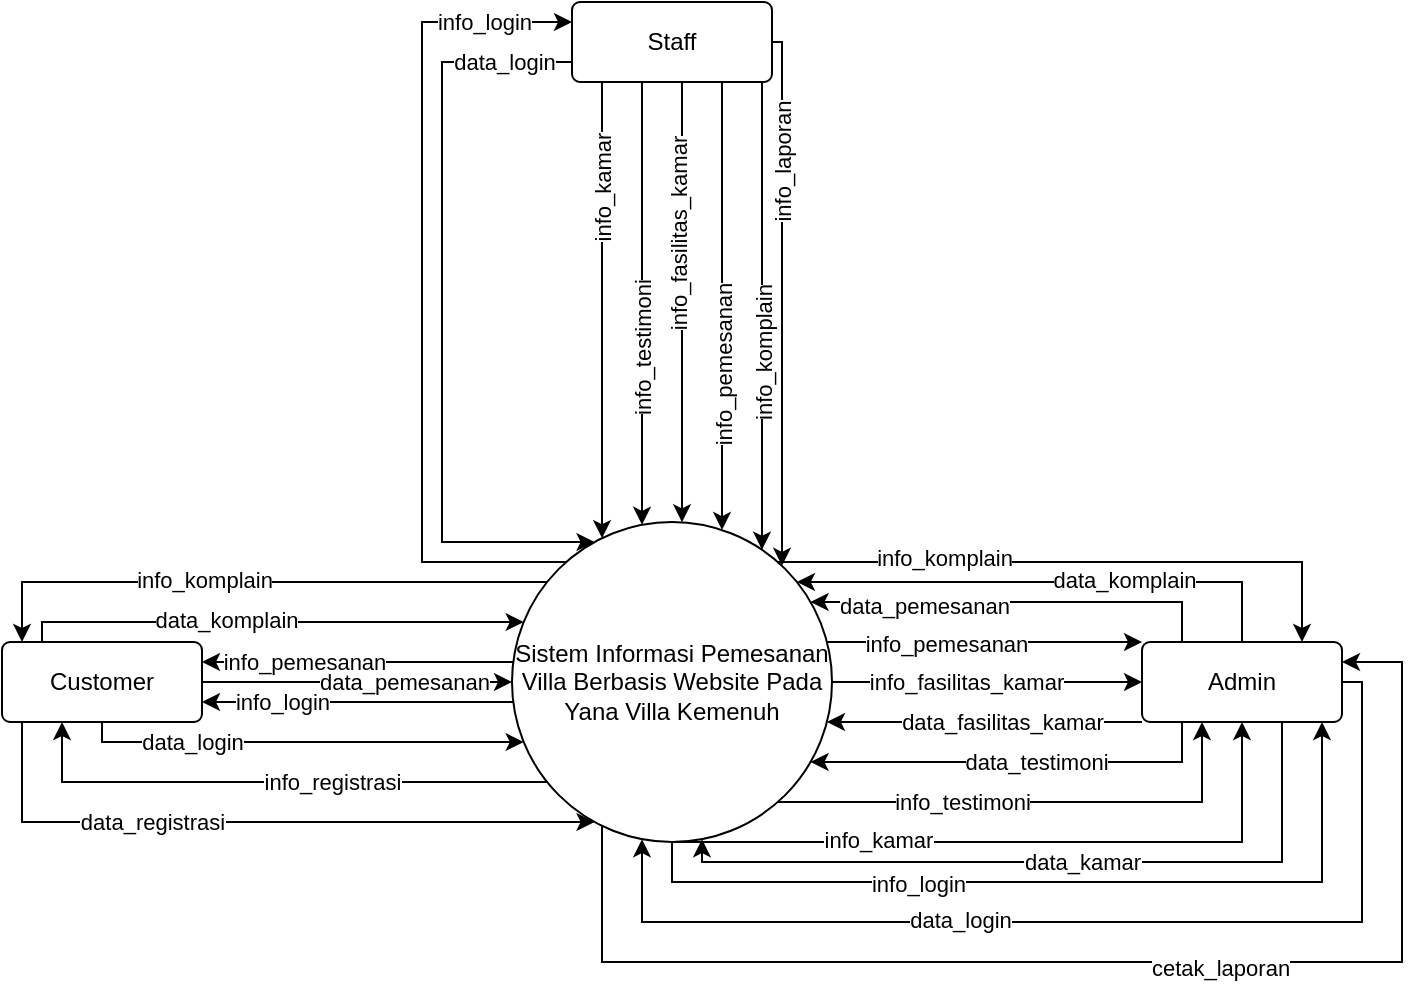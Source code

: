 <mxfile version="21.2.3" type="device" pages="7">
  <diagram name="Diagram Konteks" id="ChAkUI0rhD_033ZzwFXH">
    <mxGraphModel dx="734" dy="455" grid="1" gridSize="10" guides="1" tooltips="1" connect="1" arrows="1" fold="1" page="1" pageScale="1" pageWidth="850" pageHeight="1100" math="0" shadow="0">
      <root>
        <mxCell id="0" />
        <mxCell id="1" parent="0" />
        <mxCell id="_9S1R6rrJMWx1q9QcCb0-3" style="edgeStyle=orthogonalEdgeStyle;rounded=0;orthogonalLoop=1;jettySize=auto;html=1;jumpStyle=arc;jumpSize=8;" edge="1" parent="1" source="-Ggz3AtB-p771ntZfTeT-1" target="-Ggz3AtB-p771ntZfTeT-2">
          <mxGeometry relative="1" as="geometry">
            <Array as="points">
              <mxPoint x="120" y="600" />
            </Array>
          </mxGeometry>
        </mxCell>
        <mxCell id="_9S1R6rrJMWx1q9QcCb0-4" value="info_registrasi" style="edgeLabel;html=1;align=center;verticalAlign=middle;resizable=0;points=[];" vertex="1" connectable="0" parent="_9S1R6rrJMWx1q9QcCb0-3">
          <mxGeometry x="0.374" relative="1" as="geometry">
            <mxPoint x="79" as="offset" />
          </mxGeometry>
        </mxCell>
        <mxCell id="_9S1R6rrJMWx1q9QcCb0-7" style="edgeStyle=orthogonalEdgeStyle;rounded=0;orthogonalLoop=1;jettySize=auto;html=1;" edge="1" parent="1" source="-Ggz3AtB-p771ntZfTeT-1" target="-Ggz3AtB-p771ntZfTeT-2">
          <mxGeometry relative="1" as="geometry">
            <Array as="points">
              <mxPoint x="230" y="560" />
              <mxPoint x="230" y="560" />
            </Array>
          </mxGeometry>
        </mxCell>
        <mxCell id="_9S1R6rrJMWx1q9QcCb0-8" value="info_login" style="edgeLabel;html=1;align=center;verticalAlign=middle;resizable=0;points=[];" vertex="1" connectable="0" parent="_9S1R6rrJMWx1q9QcCb0-7">
          <mxGeometry x="0.231" y="-3" relative="1" as="geometry">
            <mxPoint x="-20" y="3" as="offset" />
          </mxGeometry>
        </mxCell>
        <mxCell id="_9S1R6rrJMWx1q9QcCb0-11" style="edgeStyle=orthogonalEdgeStyle;rounded=0;orthogonalLoop=1;jettySize=auto;html=1;" edge="1" parent="1" source="-Ggz3AtB-p771ntZfTeT-1" target="-Ggz3AtB-p771ntZfTeT-2">
          <mxGeometry relative="1" as="geometry">
            <Array as="points">
              <mxPoint x="250" y="540" />
              <mxPoint x="250" y="540" />
            </Array>
          </mxGeometry>
        </mxCell>
        <mxCell id="_9S1R6rrJMWx1q9QcCb0-12" value="info_pemesanan" style="edgeLabel;html=1;align=center;verticalAlign=middle;resizable=0;points=[];" vertex="1" connectable="0" parent="_9S1R6rrJMWx1q9QcCb0-11">
          <mxGeometry x="0.686" y="2" relative="1" as="geometry">
            <mxPoint x="26" y="-2" as="offset" />
          </mxGeometry>
        </mxCell>
        <mxCell id="_9S1R6rrJMWx1q9QcCb0-16" style="edgeStyle=orthogonalEdgeStyle;rounded=0;orthogonalLoop=1;jettySize=auto;html=1;" edge="1" parent="1" source="-Ggz3AtB-p771ntZfTeT-1" target="-Ggz3AtB-p771ntZfTeT-2">
          <mxGeometry relative="1" as="geometry">
            <Array as="points">
              <mxPoint x="100" y="500" />
            </Array>
          </mxGeometry>
        </mxCell>
        <mxCell id="_9S1R6rrJMWx1q9QcCb0-17" value="info_komplain" style="edgeLabel;html=1;align=center;verticalAlign=middle;resizable=0;points=[];" vertex="1" connectable="0" parent="_9S1R6rrJMWx1q9QcCb0-16">
          <mxGeometry x="0.173" y="-1" relative="1" as="geometry">
            <mxPoint as="offset" />
          </mxGeometry>
        </mxCell>
        <mxCell id="_9S1R6rrJMWx1q9QcCb0-18" style="edgeStyle=orthogonalEdgeStyle;rounded=0;orthogonalLoop=1;jettySize=auto;html=1;" edge="1" parent="1" source="-Ggz3AtB-p771ntZfTeT-1" target="-Ggz3AtB-p771ntZfTeT-3">
          <mxGeometry relative="1" as="geometry">
            <Array as="points">
              <mxPoint x="425" y="650" />
              <mxPoint x="750" y="650" />
            </Array>
          </mxGeometry>
        </mxCell>
        <mxCell id="_9S1R6rrJMWx1q9QcCb0-19" value="info_login" style="edgeLabel;html=1;align=center;verticalAlign=middle;resizable=0;points=[];" vertex="1" connectable="0" parent="_9S1R6rrJMWx1q9QcCb0-18">
          <mxGeometry x="-0.328" y="-1" relative="1" as="geometry">
            <mxPoint as="offset" />
          </mxGeometry>
        </mxCell>
        <mxCell id="_9S1R6rrJMWx1q9QcCb0-22" style="edgeStyle=orthogonalEdgeStyle;rounded=0;orthogonalLoop=1;jettySize=auto;html=1;" edge="1" parent="1" source="-Ggz3AtB-p771ntZfTeT-1" target="-Ggz3AtB-p771ntZfTeT-3">
          <mxGeometry relative="1" as="geometry">
            <Array as="points">
              <mxPoint x="690" y="610" />
            </Array>
          </mxGeometry>
        </mxCell>
        <mxCell id="_9S1R6rrJMWx1q9QcCb0-23" value="info_testimoni" style="edgeLabel;html=1;align=center;verticalAlign=middle;resizable=0;points=[];" vertex="1" connectable="0" parent="_9S1R6rrJMWx1q9QcCb0-22">
          <mxGeometry x="-0.659" y="1" relative="1" as="geometry">
            <mxPoint x="49" y="1" as="offset" />
          </mxGeometry>
        </mxCell>
        <mxCell id="_9S1R6rrJMWx1q9QcCb0-24" style="edgeStyle=orthogonalEdgeStyle;rounded=0;orthogonalLoop=1;jettySize=auto;html=1;" edge="1" parent="1" source="-Ggz3AtB-p771ntZfTeT-1" target="-Ggz3AtB-p771ntZfTeT-3">
          <mxGeometry relative="1" as="geometry">
            <Array as="points">
              <mxPoint x="710" y="630" />
            </Array>
          </mxGeometry>
        </mxCell>
        <mxCell id="_9S1R6rrJMWx1q9QcCb0-25" value="info_kamar" style="edgeLabel;html=1;align=center;verticalAlign=middle;resizable=0;points=[];" vertex="1" connectable="0" parent="_9S1R6rrJMWx1q9QcCb0-24">
          <mxGeometry x="-0.406" y="1" relative="1" as="geometry">
            <mxPoint as="offset" />
          </mxGeometry>
        </mxCell>
        <mxCell id="_9S1R6rrJMWx1q9QcCb0-26" style="edgeStyle=orthogonalEdgeStyle;rounded=0;orthogonalLoop=1;jettySize=auto;html=1;" edge="1" parent="1" source="-Ggz3AtB-p771ntZfTeT-1" target="-Ggz3AtB-p771ntZfTeT-3">
          <mxGeometry relative="1" as="geometry">
            <Array as="points">
              <mxPoint x="580" y="550" />
              <mxPoint x="580" y="550" />
            </Array>
          </mxGeometry>
        </mxCell>
        <mxCell id="_9S1R6rrJMWx1q9QcCb0-27" value="info_fasilitas_kamar" style="edgeLabel;html=1;align=center;verticalAlign=middle;resizable=0;points=[];" vertex="1" connectable="0" parent="_9S1R6rrJMWx1q9QcCb0-26">
          <mxGeometry x="-0.237" y="-1" relative="1" as="geometry">
            <mxPoint x="8" y="-1" as="offset" />
          </mxGeometry>
        </mxCell>
        <mxCell id="_9S1R6rrJMWx1q9QcCb0-28" style="edgeStyle=orthogonalEdgeStyle;rounded=0;orthogonalLoop=1;jettySize=auto;html=1;" edge="1" parent="1" source="-Ggz3AtB-p771ntZfTeT-1" target="-Ggz3AtB-p771ntZfTeT-3">
          <mxGeometry relative="1" as="geometry">
            <Array as="points">
              <mxPoint x="580" y="530" />
              <mxPoint x="580" y="530" />
            </Array>
          </mxGeometry>
        </mxCell>
        <mxCell id="_9S1R6rrJMWx1q9QcCb0-29" value="info_pemesanan" style="edgeLabel;html=1;align=center;verticalAlign=middle;resizable=0;points=[];" vertex="1" connectable="0" parent="_9S1R6rrJMWx1q9QcCb0-28">
          <mxGeometry x="-0.323" y="-1" relative="1" as="geometry">
            <mxPoint x="6" as="offset" />
          </mxGeometry>
        </mxCell>
        <mxCell id="_9S1R6rrJMWx1q9QcCb0-30" style="edgeStyle=orthogonalEdgeStyle;rounded=0;orthogonalLoop=1;jettySize=auto;html=1;" edge="1" parent="1" source="-Ggz3AtB-p771ntZfTeT-1" target="-Ggz3AtB-p771ntZfTeT-3">
          <mxGeometry relative="1" as="geometry">
            <Array as="points">
              <mxPoint x="740" y="490" />
            </Array>
          </mxGeometry>
        </mxCell>
        <mxCell id="_9S1R6rrJMWx1q9QcCb0-31" value="info_komplain" style="edgeLabel;html=1;align=center;verticalAlign=middle;resizable=0;points=[];" vertex="1" connectable="0" parent="_9S1R6rrJMWx1q9QcCb0-30">
          <mxGeometry x="0.055" y="2" relative="1" as="geometry">
            <mxPoint x="-77" as="offset" />
          </mxGeometry>
        </mxCell>
        <mxCell id="_9S1R6rrJMWx1q9QcCb0-33" style="edgeStyle=orthogonalEdgeStyle;rounded=0;orthogonalLoop=1;jettySize=auto;html=1;" edge="1" parent="1" source="-Ggz3AtB-p771ntZfTeT-1" target="-Ggz3AtB-p771ntZfTeT-3">
          <mxGeometry relative="1" as="geometry">
            <Array as="points">
              <mxPoint x="390" y="690" />
              <mxPoint x="790" y="690" />
              <mxPoint x="790" y="540" />
            </Array>
          </mxGeometry>
        </mxCell>
        <mxCell id="_9S1R6rrJMWx1q9QcCb0-34" value="cetak_laporan" style="edgeLabel;html=1;align=center;verticalAlign=middle;resizable=0;points=[];" vertex="1" connectable="0" parent="_9S1R6rrJMWx1q9QcCb0-33">
          <mxGeometry x="0.163" y="-3" relative="1" as="geometry">
            <mxPoint as="offset" />
          </mxGeometry>
        </mxCell>
        <mxCell id="_9S1R6rrJMWx1q9QcCb0-37" style="edgeStyle=orthogonalEdgeStyle;rounded=0;orthogonalLoop=1;jettySize=auto;html=1;" edge="1" parent="1" source="-Ggz3AtB-p771ntZfTeT-4" target="-Ggz3AtB-p771ntZfTeT-1">
          <mxGeometry relative="1" as="geometry">
            <Array as="points">
              <mxPoint x="310" y="240" />
              <mxPoint x="310" y="480" />
            </Array>
          </mxGeometry>
        </mxCell>
        <mxCell id="_9S1R6rrJMWx1q9QcCb0-38" value="data_login" style="edgeLabel;html=1;align=center;verticalAlign=middle;resizable=0;points=[];" vertex="1" connectable="0" parent="_9S1R6rrJMWx1q9QcCb0-37">
          <mxGeometry x="-0.793" y="1" relative="1" as="geometry">
            <mxPoint x="5" y="-1" as="offset" />
          </mxGeometry>
        </mxCell>
        <mxCell id="-Ggz3AtB-p771ntZfTeT-1" value="Sistem Informasi Pemesanan Villa Berbasis Website Pada Yana Villa Kemenuh" style="ellipse;whiteSpace=wrap;html=1;aspect=fixed;" parent="1" vertex="1">
          <mxGeometry x="345" y="470" width="160" height="160" as="geometry" />
        </mxCell>
        <mxCell id="_9S1R6rrJMWx1q9QcCb0-1" style="edgeStyle=orthogonalEdgeStyle;rounded=0;orthogonalLoop=1;jettySize=auto;html=1;jumpStyle=arc;jumpSize=8;" edge="1" parent="1" source="-Ggz3AtB-p771ntZfTeT-2" target="-Ggz3AtB-p771ntZfTeT-1">
          <mxGeometry relative="1" as="geometry">
            <Array as="points">
              <mxPoint x="100" y="620" />
            </Array>
          </mxGeometry>
        </mxCell>
        <mxCell id="_9S1R6rrJMWx1q9QcCb0-2" value="data_registrasi" style="edgeLabel;html=1;align=center;verticalAlign=middle;resizable=0;points=[];" vertex="1" connectable="0" parent="_9S1R6rrJMWx1q9QcCb0-1">
          <mxGeometry x="-0.534" y="-1" relative="1" as="geometry">
            <mxPoint x="36" y="-1" as="offset" />
          </mxGeometry>
        </mxCell>
        <mxCell id="_9S1R6rrJMWx1q9QcCb0-5" style="edgeStyle=orthogonalEdgeStyle;rounded=0;orthogonalLoop=1;jettySize=auto;html=1;" edge="1" parent="1" source="-Ggz3AtB-p771ntZfTeT-2" target="-Ggz3AtB-p771ntZfTeT-1">
          <mxGeometry relative="1" as="geometry">
            <Array as="points">
              <mxPoint x="140" y="580" />
            </Array>
          </mxGeometry>
        </mxCell>
        <mxCell id="_9S1R6rrJMWx1q9QcCb0-6" value="data_login" style="edgeLabel;html=1;align=center;verticalAlign=middle;resizable=0;points=[];" vertex="1" connectable="0" parent="_9S1R6rrJMWx1q9QcCb0-5">
          <mxGeometry x="-0.507" relative="1" as="geometry">
            <mxPoint as="offset" />
          </mxGeometry>
        </mxCell>
        <mxCell id="_9S1R6rrJMWx1q9QcCb0-9" style="edgeStyle=orthogonalEdgeStyle;rounded=0;orthogonalLoop=1;jettySize=auto;html=1;" edge="1" parent="1" source="-Ggz3AtB-p771ntZfTeT-2" target="-Ggz3AtB-p771ntZfTeT-1">
          <mxGeometry relative="1" as="geometry">
            <Array as="points">
              <mxPoint x="240" y="550" />
              <mxPoint x="240" y="550" />
            </Array>
          </mxGeometry>
        </mxCell>
        <mxCell id="_9S1R6rrJMWx1q9QcCb0-10" value="data_pemesanan" style="edgeLabel;html=1;align=center;verticalAlign=middle;resizable=0;points=[];" vertex="1" connectable="0" parent="_9S1R6rrJMWx1q9QcCb0-9">
          <mxGeometry x="-0.106" y="1" relative="1" as="geometry">
            <mxPoint x="31" y="1" as="offset" />
          </mxGeometry>
        </mxCell>
        <mxCell id="_9S1R6rrJMWx1q9QcCb0-13" style="edgeStyle=orthogonalEdgeStyle;rounded=0;orthogonalLoop=1;jettySize=auto;html=1;" edge="1" parent="1" source="-Ggz3AtB-p771ntZfTeT-2" target="-Ggz3AtB-p771ntZfTeT-1">
          <mxGeometry relative="1" as="geometry">
            <Array as="points">
              <mxPoint x="110" y="520" />
            </Array>
          </mxGeometry>
        </mxCell>
        <mxCell id="_9S1R6rrJMWx1q9QcCb0-15" value="data_komplain" style="edgeLabel;html=1;align=center;verticalAlign=middle;resizable=0;points=[];" vertex="1" connectable="0" parent="_9S1R6rrJMWx1q9QcCb0-13">
          <mxGeometry x="-0.186" y="1" relative="1" as="geometry">
            <mxPoint as="offset" />
          </mxGeometry>
        </mxCell>
        <mxCell id="-Ggz3AtB-p771ntZfTeT-2" value="Customer" style="rounded=1;arcSize=10;whiteSpace=wrap;html=1;align=center;" parent="1" vertex="1">
          <mxGeometry x="90" y="530" width="100" height="40" as="geometry" />
        </mxCell>
        <mxCell id="_9S1R6rrJMWx1q9QcCb0-20" style="edgeStyle=orthogonalEdgeStyle;rounded=0;orthogonalLoop=1;jettySize=auto;html=1;" edge="1" parent="1" source="-Ggz3AtB-p771ntZfTeT-3" target="-Ggz3AtB-p771ntZfTeT-1">
          <mxGeometry relative="1" as="geometry">
            <Array as="points">
              <mxPoint x="770" y="550" />
              <mxPoint x="770" y="670" />
              <mxPoint x="410" y="670" />
            </Array>
          </mxGeometry>
        </mxCell>
        <mxCell id="_9S1R6rrJMWx1q9QcCb0-21" value="data_login" style="edgeLabel;html=1;align=center;verticalAlign=middle;resizable=0;points=[];" vertex="1" connectable="0" parent="_9S1R6rrJMWx1q9QcCb0-20">
          <mxGeometry x="0.247" y="-1" relative="1" as="geometry">
            <mxPoint as="offset" />
          </mxGeometry>
        </mxCell>
        <mxCell id="_9S1R6rrJMWx1q9QcCb0-51" style="edgeStyle=orthogonalEdgeStyle;rounded=0;orthogonalLoop=1;jettySize=auto;html=1;" edge="1" parent="1" source="-Ggz3AtB-p771ntZfTeT-3" target="-Ggz3AtB-p771ntZfTeT-1">
          <mxGeometry relative="1" as="geometry">
            <Array as="points">
              <mxPoint x="730" y="640" />
              <mxPoint x="440" y="640" />
            </Array>
          </mxGeometry>
        </mxCell>
        <mxCell id="_9S1R6rrJMWx1q9QcCb0-52" value="data_kamar" style="edgeLabel;html=1;align=center;verticalAlign=middle;resizable=0;points=[];" vertex="1" connectable="0" parent="_9S1R6rrJMWx1q9QcCb0-51">
          <mxGeometry x="0.443" relative="1" as="geometry">
            <mxPoint x="98" as="offset" />
          </mxGeometry>
        </mxCell>
        <mxCell id="_9S1R6rrJMWx1q9QcCb0-53" style="edgeStyle=orthogonalEdgeStyle;rounded=0;orthogonalLoop=1;jettySize=auto;html=1;" edge="1" parent="1" source="-Ggz3AtB-p771ntZfTeT-3" target="-Ggz3AtB-p771ntZfTeT-1">
          <mxGeometry relative="1" as="geometry">
            <Array as="points">
              <mxPoint x="680" y="590" />
            </Array>
          </mxGeometry>
        </mxCell>
        <mxCell id="_9S1R6rrJMWx1q9QcCb0-54" value="data_testimoni" style="edgeLabel;html=1;align=center;verticalAlign=middle;resizable=0;points=[];" vertex="1" connectable="0" parent="_9S1R6rrJMWx1q9QcCb0-53">
          <mxGeometry x="-0.091" relative="1" as="geometry">
            <mxPoint as="offset" />
          </mxGeometry>
        </mxCell>
        <mxCell id="_9S1R6rrJMWx1q9QcCb0-55" style="edgeStyle=orthogonalEdgeStyle;rounded=0;orthogonalLoop=1;jettySize=auto;html=1;" edge="1" parent="1" source="-Ggz3AtB-p771ntZfTeT-3" target="-Ggz3AtB-p771ntZfTeT-1">
          <mxGeometry relative="1" as="geometry">
            <Array as="points">
              <mxPoint x="580" y="570" />
              <mxPoint x="580" y="570" />
            </Array>
          </mxGeometry>
        </mxCell>
        <mxCell id="_9S1R6rrJMWx1q9QcCb0-56" value="data_fasilitas_kamar" style="edgeLabel;html=1;align=center;verticalAlign=middle;resizable=0;points=[];" vertex="1" connectable="0" parent="_9S1R6rrJMWx1q9QcCb0-55">
          <mxGeometry x="0.311" y="1" relative="1" as="geometry">
            <mxPoint x="33" y="-1" as="offset" />
          </mxGeometry>
        </mxCell>
        <mxCell id="_9S1R6rrJMWx1q9QcCb0-58" style="edgeStyle=orthogonalEdgeStyle;rounded=0;orthogonalLoop=1;jettySize=auto;html=1;" edge="1" parent="1" source="-Ggz3AtB-p771ntZfTeT-3" target="-Ggz3AtB-p771ntZfTeT-1">
          <mxGeometry relative="1" as="geometry">
            <Array as="points">
              <mxPoint x="680" y="510" />
            </Array>
          </mxGeometry>
        </mxCell>
        <mxCell id="_9S1R6rrJMWx1q9QcCb0-59" value="data_pemesanan" style="edgeLabel;html=1;align=center;verticalAlign=middle;resizable=0;points=[];" vertex="1" connectable="0" parent="_9S1R6rrJMWx1q9QcCb0-58">
          <mxGeometry x="-0.452" y="2" relative="1" as="geometry">
            <mxPoint x="-93" as="offset" />
          </mxGeometry>
        </mxCell>
        <mxCell id="_9S1R6rrJMWx1q9QcCb0-60" style="edgeStyle=orthogonalEdgeStyle;rounded=0;orthogonalLoop=1;jettySize=auto;html=1;" edge="1" parent="1" source="-Ggz3AtB-p771ntZfTeT-3" target="-Ggz3AtB-p771ntZfTeT-1">
          <mxGeometry relative="1" as="geometry">
            <Array as="points">
              <mxPoint x="710" y="500" />
            </Array>
          </mxGeometry>
        </mxCell>
        <mxCell id="_9S1R6rrJMWx1q9QcCb0-61" value="data_komplain" style="edgeLabel;html=1;align=center;verticalAlign=middle;resizable=0;points=[];" vertex="1" connectable="0" parent="_9S1R6rrJMWx1q9QcCb0-60">
          <mxGeometry x="-0.22" y="-1" relative="1" as="geometry">
            <mxPoint x="9" as="offset" />
          </mxGeometry>
        </mxCell>
        <mxCell id="-Ggz3AtB-p771ntZfTeT-3" value="Admin" style="rounded=1;arcSize=10;whiteSpace=wrap;html=1;align=center;" parent="1" vertex="1">
          <mxGeometry x="660" y="530" width="100" height="40" as="geometry" />
        </mxCell>
        <mxCell id="_9S1R6rrJMWx1q9QcCb0-35" style="edgeStyle=orthogonalEdgeStyle;rounded=0;orthogonalLoop=1;jettySize=auto;html=1;jumpStyle=arc;jumpSize=8;" edge="1" parent="1" source="-Ggz3AtB-p771ntZfTeT-1" target="-Ggz3AtB-p771ntZfTeT-4">
          <mxGeometry relative="1" as="geometry">
            <Array as="points">
              <mxPoint x="300" y="490" />
              <mxPoint x="300" y="220" />
            </Array>
          </mxGeometry>
        </mxCell>
        <mxCell id="_9S1R6rrJMWx1q9QcCb0-36" value="info_login" style="edgeLabel;html=1;align=center;verticalAlign=middle;resizable=0;points=[];" vertex="1" connectable="0" parent="_9S1R6rrJMWx1q9QcCb0-35">
          <mxGeometry x="-0.819" y="-2" relative="1" as="geometry">
            <mxPoint x="-4" y="-268" as="offset" />
          </mxGeometry>
        </mxCell>
        <mxCell id="_9S1R6rrJMWx1q9QcCb0-39" style="edgeStyle=orthogonalEdgeStyle;rounded=0;orthogonalLoop=1;jettySize=auto;html=1;" edge="1" parent="1" source="-Ggz3AtB-p771ntZfTeT-4" target="-Ggz3AtB-p771ntZfTeT-1">
          <mxGeometry relative="1" as="geometry">
            <mxPoint x="400" y="430" as="targetPoint" />
            <Array as="points">
              <mxPoint x="390" y="360" />
              <mxPoint x="390" y="360" />
            </Array>
          </mxGeometry>
        </mxCell>
        <mxCell id="_9S1R6rrJMWx1q9QcCb0-40" value="info_kamar" style="edgeLabel;html=1;align=center;verticalAlign=middle;resizable=0;points=[];rotation=270;" vertex="1" connectable="0" parent="_9S1R6rrJMWx1q9QcCb0-39">
          <mxGeometry x="-0.281" y="-1" relative="1" as="geometry">
            <mxPoint x="1" y="-29" as="offset" />
          </mxGeometry>
        </mxCell>
        <mxCell id="_9S1R6rrJMWx1q9QcCb0-41" style="edgeStyle=orthogonalEdgeStyle;rounded=0;orthogonalLoop=1;jettySize=auto;html=1;" edge="1" parent="1" source="-Ggz3AtB-p771ntZfTeT-4" target="-Ggz3AtB-p771ntZfTeT-1">
          <mxGeometry relative="1" as="geometry">
            <Array as="points">
              <mxPoint x="410" y="360" />
              <mxPoint x="410" y="360" />
            </Array>
          </mxGeometry>
        </mxCell>
        <mxCell id="_9S1R6rrJMWx1q9QcCb0-42" value="info_testimoni" style="edgeLabel;html=1;align=center;verticalAlign=middle;resizable=0;points=[];rotation=270;" vertex="1" connectable="0" parent="_9S1R6rrJMWx1q9QcCb0-41">
          <mxGeometry x="0.202" relative="1" as="geometry">
            <mxPoint as="offset" />
          </mxGeometry>
        </mxCell>
        <mxCell id="_9S1R6rrJMWx1q9QcCb0-43" style="edgeStyle=orthogonalEdgeStyle;rounded=0;orthogonalLoop=1;jettySize=auto;html=1;" edge="1" parent="1" source="-Ggz3AtB-p771ntZfTeT-4" target="-Ggz3AtB-p771ntZfTeT-1">
          <mxGeometry relative="1" as="geometry">
            <Array as="points">
              <mxPoint x="430" y="370" />
              <mxPoint x="430" y="370" />
            </Array>
          </mxGeometry>
        </mxCell>
        <mxCell id="_9S1R6rrJMWx1q9QcCb0-44" value="info_fasilitas_kamar" style="edgeLabel;html=1;align=center;verticalAlign=middle;resizable=0;points=[];rotation=270;" vertex="1" connectable="0" parent="_9S1R6rrJMWx1q9QcCb0-43">
          <mxGeometry x="-0.308" y="-2" relative="1" as="geometry">
            <mxPoint as="offset" />
          </mxGeometry>
        </mxCell>
        <mxCell id="_9S1R6rrJMWx1q9QcCb0-45" style="edgeStyle=orthogonalEdgeStyle;rounded=0;orthogonalLoop=1;jettySize=auto;html=1;" edge="1" parent="1" source="-Ggz3AtB-p771ntZfTeT-4" target="-Ggz3AtB-p771ntZfTeT-1">
          <mxGeometry relative="1" as="geometry">
            <Array as="points">
              <mxPoint x="450" y="360" />
              <mxPoint x="450" y="360" />
            </Array>
          </mxGeometry>
        </mxCell>
        <mxCell id="_9S1R6rrJMWx1q9QcCb0-46" value="info_pemesanan" style="edgeLabel;html=1;align=center;verticalAlign=middle;resizable=0;points=[];rotation=270;" vertex="1" connectable="0" parent="_9S1R6rrJMWx1q9QcCb0-45">
          <mxGeometry x="0.264" y="1" relative="1" as="geometry">
            <mxPoint as="offset" />
          </mxGeometry>
        </mxCell>
        <mxCell id="_9S1R6rrJMWx1q9QcCb0-47" style="edgeStyle=orthogonalEdgeStyle;rounded=0;orthogonalLoop=1;jettySize=auto;html=1;" edge="1" parent="1" source="-Ggz3AtB-p771ntZfTeT-4" target="-Ggz3AtB-p771ntZfTeT-1">
          <mxGeometry relative="1" as="geometry">
            <Array as="points">
              <mxPoint x="470" y="370" />
              <mxPoint x="470" y="370" />
            </Array>
          </mxGeometry>
        </mxCell>
        <mxCell id="_9S1R6rrJMWx1q9QcCb0-48" value="info_komplain" style="edgeLabel;html=1;align=center;verticalAlign=middle;resizable=0;points=[];rotation=270;" vertex="1" connectable="0" parent="_9S1R6rrJMWx1q9QcCb0-47">
          <mxGeometry x="0.157" y="1" relative="1" as="geometry">
            <mxPoint as="offset" />
          </mxGeometry>
        </mxCell>
        <mxCell id="_9S1R6rrJMWx1q9QcCb0-49" style="edgeStyle=orthogonalEdgeStyle;rounded=0;orthogonalLoop=1;jettySize=auto;html=1;" edge="1" parent="1" source="-Ggz3AtB-p771ntZfTeT-4" target="-Ggz3AtB-p771ntZfTeT-1">
          <mxGeometry relative="1" as="geometry">
            <Array as="points">
              <mxPoint x="480" y="230" />
            </Array>
          </mxGeometry>
        </mxCell>
        <mxCell id="_9S1R6rrJMWx1q9QcCb0-50" value="info_laporan" style="edgeLabel;html=1;align=center;verticalAlign=middle;resizable=0;points=[];rotation=270;" vertex="1" connectable="0" parent="_9S1R6rrJMWx1q9QcCb0-49">
          <mxGeometry x="-0.2" relative="1" as="geometry">
            <mxPoint y="-42" as="offset" />
          </mxGeometry>
        </mxCell>
        <mxCell id="-Ggz3AtB-p771ntZfTeT-4" value="Staff" style="rounded=1;arcSize=10;whiteSpace=wrap;html=1;align=center;" parent="1" vertex="1">
          <mxGeometry x="375" y="210" width="100" height="40" as="geometry" />
        </mxCell>
      </root>
    </mxGraphModel>
  </diagram>
  <diagram id="4lhiifVVrdMWSTrEiz6d" name="DFD Level 0">
    <mxGraphModel dx="2122" dy="789" grid="1" gridSize="10" guides="1" tooltips="1" connect="1" arrows="1" fold="1" page="1" pageScale="1" pageWidth="850" pageHeight="1100" math="0" shadow="0">
      <root>
        <mxCell id="0" />
        <mxCell id="1" parent="0" />
        <mxCell id="KadkHsOgrlVzfMQDVKqo-3" style="edgeStyle=orthogonalEdgeStyle;rounded=0;orthogonalLoop=1;jettySize=auto;html=1;" edge="1" parent="1" source="mXQLgpizzVkkQerFd5aU-1" target="mXQLgpizzVkkQerFd5aU-6">
          <mxGeometry relative="1" as="geometry">
            <Array as="points">
              <mxPoint x="380" y="240" />
              <mxPoint x="-30" y="240" />
              <mxPoint x="-30" y="330" />
            </Array>
          </mxGeometry>
        </mxCell>
        <mxCell id="KadkHsOgrlVzfMQDVKqo-4" value="info_login" style="edgeLabel;html=1;align=center;verticalAlign=middle;resizable=0;points=[];" vertex="1" connectable="0" parent="KadkHsOgrlVzfMQDVKqo-3">
          <mxGeometry x="0.082" y="3" relative="1" as="geometry">
            <mxPoint x="47" as="offset" />
          </mxGeometry>
        </mxCell>
        <mxCell id="KadkHsOgrlVzfMQDVKqo-9" style="edgeStyle=orthogonalEdgeStyle;rounded=0;orthogonalLoop=1;jettySize=auto;html=1;" edge="1" parent="1" source="mXQLgpizzVkkQerFd5aU-1" target="mXQLgpizzVkkQerFd5aU-5">
          <mxGeometry relative="1" as="geometry">
            <Array as="points">
              <mxPoint x="900" y="315" />
              <mxPoint x="900" y="660" />
            </Array>
          </mxGeometry>
        </mxCell>
        <mxCell id="KadkHsOgrlVzfMQDVKqo-10" value="info_login" style="edgeLabel;html=1;align=center;verticalAlign=middle;resizable=0;points=[];" vertex="1" connectable="0" parent="KadkHsOgrlVzfMQDVKqo-9">
          <mxGeometry x="-0.762" y="3" relative="1" as="geometry">
            <mxPoint x="-1" as="offset" />
          </mxGeometry>
        </mxCell>
        <mxCell id="KadkHsOgrlVzfMQDVKqo-15" style="edgeStyle=orthogonalEdgeStyle;rounded=0;orthogonalLoop=1;jettySize=auto;html=1;" edge="1" parent="1" source="mXQLgpizzVkkQerFd5aU-1" target="mXQLgpizzVkkQerFd5aU-4">
          <mxGeometry relative="1" as="geometry">
            <Array as="points">
              <mxPoint x="330" y="315" />
              <mxPoint x="330" y="390" />
              <mxPoint x="-10" y="390" />
              <mxPoint x="-10" y="630" />
            </Array>
          </mxGeometry>
        </mxCell>
        <mxCell id="KadkHsOgrlVzfMQDVKqo-16" value="info_login" style="edgeLabel;html=1;align=center;verticalAlign=middle;resizable=0;points=[];" vertex="1" connectable="0" parent="KadkHsOgrlVzfMQDVKqo-15">
          <mxGeometry x="0.148" y="2" relative="1" as="geometry">
            <mxPoint y="-2" as="offset" />
          </mxGeometry>
        </mxCell>
        <mxCell id="KadkHsOgrlVzfMQDVKqo-17" style="edgeStyle=orthogonalEdgeStyle;rounded=0;orthogonalLoop=1;jettySize=auto;html=1;" edge="1" parent="1" source="mXQLgpizzVkkQerFd5aU-1" target="mXQLgpizzVkkQerFd5aU-4">
          <mxGeometry relative="1" as="geometry">
            <Array as="points">
              <mxPoint x="340" y="330" />
              <mxPoint x="340" y="410" />
              <mxPoint x="10" y="410" />
            </Array>
          </mxGeometry>
        </mxCell>
        <mxCell id="KadkHsOgrlVzfMQDVKqo-18" value="info_registrasi" style="edgeLabel;html=1;align=center;verticalAlign=middle;resizable=0;points=[];" vertex="1" connectable="0" parent="KadkHsOgrlVzfMQDVKqo-17">
          <mxGeometry x="0.07" y="-1" relative="1" as="geometry">
            <mxPoint as="offset" />
          </mxGeometry>
        </mxCell>
        <mxCell id="KadkHsOgrlVzfMQDVKqo-23" style="edgeStyle=orthogonalEdgeStyle;rounded=0;orthogonalLoop=1;jettySize=auto;html=1;" edge="1" parent="1" source="mXQLgpizzVkkQerFd5aU-1" target="KadkHsOgrlVzfMQDVKqo-1">
          <mxGeometry relative="1" as="geometry">
            <Array as="points">
              <mxPoint x="410" y="140" />
              <mxPoint x="320" y="140" />
            </Array>
          </mxGeometry>
        </mxCell>
        <mxCell id="KadkHsOgrlVzfMQDVKqo-24" value="data_user" style="edgeLabel;html=1;align=center;verticalAlign=middle;resizable=0;points=[];" vertex="1" connectable="0" parent="KadkHsOgrlVzfMQDVKqo-23">
          <mxGeometry x="0.251" y="1" relative="1" as="geometry">
            <mxPoint as="offset" />
          </mxGeometry>
        </mxCell>
        <mxCell id="KadkHsOgrlVzfMQDVKqo-27" style="edgeStyle=orthogonalEdgeStyle;rounded=0;orthogonalLoop=1;jettySize=auto;html=1;" edge="1" parent="1" source="mXQLgpizzVkkQerFd5aU-1" target="KadkHsOgrlVzfMQDVKqo-2">
          <mxGeometry relative="1" as="geometry">
            <Array as="points">
              <mxPoint x="450" y="50" />
            </Array>
          </mxGeometry>
        </mxCell>
        <mxCell id="KadkHsOgrlVzfMQDVKqo-28" value="data_biodata" style="edgeLabel;html=1;align=center;verticalAlign=middle;resizable=0;points=[];" vertex="1" connectable="0" parent="KadkHsOgrlVzfMQDVKqo-27">
          <mxGeometry x="0.287" y="2" relative="1" as="geometry">
            <mxPoint x="42" y="-15" as="offset" />
          </mxGeometry>
        </mxCell>
        <mxCell id="mXQLgpizzVkkQerFd5aU-1" value="P1. Autentikasi" style="ellipse;whiteSpace=wrap;html=1;aspect=fixed;" vertex="1" parent="1">
          <mxGeometry x="360" y="250" width="130" height="130" as="geometry" />
        </mxCell>
        <mxCell id="4xRKXxtouI4LOiJr0XCo-3" style="edgeStyle=orthogonalEdgeStyle;rounded=0;orthogonalLoop=1;jettySize=auto;html=1;" edge="1" parent="1" source="mXQLgpizzVkkQerFd5aU-2" target="mXQLgpizzVkkQerFd5aU-4">
          <mxGeometry relative="1" as="geometry" />
        </mxCell>
        <mxCell id="4xRKXxtouI4LOiJr0XCo-4" value="info_pemesanan" style="edgeLabel;html=1;align=center;verticalAlign=middle;resizable=0;points=[];" vertex="1" connectable="0" parent="4xRKXxtouI4LOiJr0XCo-3">
          <mxGeometry x="0.633" y="-3" relative="1" as="geometry">
            <mxPoint x="119" y="3" as="offset" />
          </mxGeometry>
        </mxCell>
        <mxCell id="qQ7piy3LrdW8VOdVcfJo-1" style="edgeStyle=orthogonalEdgeStyle;rounded=0;orthogonalLoop=1;jettySize=auto;html=1;" edge="1" parent="1" source="mXQLgpizzVkkQerFd5aU-2" target="mXQLgpizzVkkQerFd5aU-4">
          <mxGeometry relative="1" as="geometry">
            <Array as="points">
              <mxPoint x="250" y="620" />
              <mxPoint x="250" y="620" />
            </Array>
          </mxGeometry>
        </mxCell>
        <mxCell id="qQ7piy3LrdW8VOdVcfJo-2" value="info_komplain" style="edgeLabel;html=1;align=center;verticalAlign=middle;resizable=0;points=[];" vertex="1" connectable="0" parent="qQ7piy3LrdW8VOdVcfJo-1">
          <mxGeometry x="0.281" y="-1" relative="1" as="geometry">
            <mxPoint as="offset" />
          </mxGeometry>
        </mxCell>
        <mxCell id="oYaIqXukWlcyT4YBFQJa-1" style="edgeStyle=orthogonalEdgeStyle;rounded=0;orthogonalLoop=1;jettySize=auto;html=1;jumpStyle=arc;jumpSize=10;" edge="1" parent="1" source="mXQLgpizzVkkQerFd5aU-2" target="mXQLgpizzVkkQerFd5aU-6">
          <mxGeometry relative="1" as="geometry">
            <Array as="points">
              <mxPoint x="380" y="520" />
              <mxPoint x="190" y="520" />
              <mxPoint x="190" y="330" />
            </Array>
          </mxGeometry>
        </mxCell>
        <mxCell id="oYaIqXukWlcyT4YBFQJa-2" value="info_testimoni" style="edgeLabel;html=1;align=center;verticalAlign=middle;resizable=0;points=[];" vertex="1" connectable="0" parent="oYaIqXukWlcyT4YBFQJa-1">
          <mxGeometry x="-0.254" y="-4" relative="1" as="geometry">
            <mxPoint x="34" as="offset" />
          </mxGeometry>
        </mxCell>
        <mxCell id="7YRrfXHyrQ7k-Ppl2OwA-1" style="edgeStyle=orthogonalEdgeStyle;rounded=0;orthogonalLoop=1;jettySize=auto;html=1;" edge="1" parent="1" source="mXQLgpizzVkkQerFd5aU-2" target="mXQLgpizzVkkQerFd5aU-6">
          <mxGeometry relative="1" as="geometry">
            <Array as="points">
              <mxPoint x="390" y="500" />
              <mxPoint x="210" y="500" />
              <mxPoint x="210" y="320" />
            </Array>
          </mxGeometry>
        </mxCell>
        <mxCell id="7YRrfXHyrQ7k-Ppl2OwA-2" value="info_fasilitas_kamar" style="edgeLabel;html=1;align=center;verticalAlign=middle;resizable=0;points=[];" vertex="1" connectable="0" parent="7YRrfXHyrQ7k-Ppl2OwA-1">
          <mxGeometry x="-0.095" y="1" relative="1" as="geometry">
            <mxPoint x="31" as="offset" />
          </mxGeometry>
        </mxCell>
        <mxCell id="eVqfGuoKbKguRfAMhJj0-1" style="edgeStyle=orthogonalEdgeStyle;rounded=0;orthogonalLoop=1;jettySize=auto;html=1;" edge="1" parent="1" source="mXQLgpizzVkkQerFd5aU-2" target="mXQLgpizzVkkQerFd5aU-6">
          <mxGeometry relative="1" as="geometry">
            <Array as="points">
              <mxPoint x="400" y="480" />
              <mxPoint x="230" y="480" />
              <mxPoint x="230" y="310" />
            </Array>
          </mxGeometry>
        </mxCell>
        <mxCell id="eVqfGuoKbKguRfAMhJj0-2" value="info_pemesanan" style="edgeLabel;html=1;align=center;verticalAlign=middle;resizable=0;points=[];" vertex="1" connectable="0" parent="eVqfGuoKbKguRfAMhJj0-1">
          <mxGeometry x="-0.127" relative="1" as="geometry">
            <mxPoint x="34" as="offset" />
          </mxGeometry>
        </mxCell>
        <mxCell id="EAuS1ovIckzvdHQpqCyf-1" style="edgeStyle=orthogonalEdgeStyle;rounded=0;orthogonalLoop=1;jettySize=auto;html=1;" edge="1" parent="1" source="mXQLgpizzVkkQerFd5aU-2" target="mXQLgpizzVkkQerFd5aU-6">
          <mxGeometry relative="1" as="geometry">
            <Array as="points">
              <mxPoint x="410" y="460" />
              <mxPoint x="250" y="460" />
              <mxPoint x="250" y="300" />
            </Array>
          </mxGeometry>
        </mxCell>
        <mxCell id="QaoZ6SgJmbw0SwBVvU-g-1" value="info_komplain" style="edgeLabel;html=1;align=center;verticalAlign=middle;resizable=0;points=[];" vertex="1" connectable="0" parent="EAuS1ovIckzvdHQpqCyf-1">
          <mxGeometry x="-0.224" y="-1" relative="1" as="geometry">
            <mxPoint as="offset" />
          </mxGeometry>
        </mxCell>
        <mxCell id="VT7-wX3kpO4UE6OItHoK-3" style="edgeStyle=orthogonalEdgeStyle;rounded=0;orthogonalLoop=1;jettySize=auto;html=1;" edge="1" parent="1" source="mXQLgpizzVkkQerFd5aU-2" target="mXQLgpizzVkkQerFd5aU-5">
          <mxGeometry relative="1" as="geometry">
            <Array as="points">
              <mxPoint x="430" y="560" />
              <mxPoint x="810" y="560" />
            </Array>
          </mxGeometry>
        </mxCell>
        <mxCell id="VT7-wX3kpO4UE6OItHoK-4" value="info_kamar" style="edgeLabel;html=1;align=center;verticalAlign=middle;resizable=0;points=[];" vertex="1" connectable="0" parent="VT7-wX3kpO4UE6OItHoK-3">
          <mxGeometry x="-0.299" relative="1" as="geometry">
            <mxPoint x="-16" as="offset" />
          </mxGeometry>
        </mxCell>
        <mxCell id="m9bRxn_Ij3EAU6d8K8gs-3" style="edgeStyle=orthogonalEdgeStyle;rounded=0;orthogonalLoop=1;jettySize=auto;html=1;" edge="1" parent="1" source="mXQLgpizzVkkQerFd5aU-2" target="mXQLgpizzVkkQerFd5aU-5">
          <mxGeometry relative="1" as="geometry">
            <Array as="points">
              <mxPoint x="775" y="590" />
            </Array>
          </mxGeometry>
        </mxCell>
        <mxCell id="m9bRxn_Ij3EAU6d8K8gs-4" value="info_testimoni" style="edgeLabel;html=1;align=center;verticalAlign=middle;resizable=0;points=[];" vertex="1" connectable="0" parent="m9bRxn_Ij3EAU6d8K8gs-3">
          <mxGeometry x="-0.422" y="1" relative="1" as="geometry">
            <mxPoint as="offset" />
          </mxGeometry>
        </mxCell>
        <mxCell id="FmG-Z01D6zW7xWiymMMY-4" style="edgeStyle=orthogonalEdgeStyle;rounded=0;orthogonalLoop=1;jettySize=auto;html=1;" edge="1" parent="1" source="mXQLgpizzVkkQerFd5aU-2" target="mXQLgpizzVkkQerFd5aU-5">
          <mxGeometry relative="1" as="geometry">
            <Array as="points">
              <mxPoint x="620" y="620" />
              <mxPoint x="620" y="620" />
            </Array>
          </mxGeometry>
        </mxCell>
        <mxCell id="FmG-Z01D6zW7xWiymMMY-5" value="info_fasilitas_kamar" style="edgeLabel;html=1;align=center;verticalAlign=middle;resizable=0;points=[];" vertex="1" connectable="0" parent="FmG-Z01D6zW7xWiymMMY-4">
          <mxGeometry x="-0.287" y="2" relative="1" as="geometry">
            <mxPoint as="offset" />
          </mxGeometry>
        </mxCell>
        <mxCell id="sC3twmvk6O-T1yy84xKr-1" style="edgeStyle=orthogonalEdgeStyle;rounded=0;orthogonalLoop=1;jettySize=auto;html=1;" edge="1" parent="1" source="mXQLgpizzVkkQerFd5aU-2" target="mXQLgpizzVkkQerFd5aU-5">
          <mxGeometry relative="1" as="geometry" />
        </mxCell>
        <mxCell id="sC3twmvk6O-T1yy84xKr-2" value="info_pemesanan" style="edgeLabel;html=1;align=center;verticalAlign=middle;resizable=0;points=[];" vertex="1" connectable="0" parent="sC3twmvk6O-T1yy84xKr-1">
          <mxGeometry x="-0.241" relative="1" as="geometry">
            <mxPoint as="offset" />
          </mxGeometry>
        </mxCell>
        <mxCell id="EfZVOvh5udZL22DWuvA1-1" style="edgeStyle=orthogonalEdgeStyle;rounded=0;orthogonalLoop=1;jettySize=auto;html=1;" edge="1" parent="1" source="mXQLgpizzVkkQerFd5aU-2" target="mXQLgpizzVkkQerFd5aU-5">
          <mxGeometry relative="1" as="geometry">
            <Array as="points">
              <mxPoint x="730" y="680" />
            </Array>
          </mxGeometry>
        </mxCell>
        <mxCell id="EfZVOvh5udZL22DWuvA1-2" value="info_komplain" style="edgeLabel;html=1;align=center;verticalAlign=middle;resizable=0;points=[];" vertex="1" connectable="0" parent="EfZVOvh5udZL22DWuvA1-1">
          <mxGeometry x="-0.404" y="-1" relative="1" as="geometry">
            <mxPoint as="offset" />
          </mxGeometry>
        </mxCell>
        <mxCell id="U3i2rPPiAqTRuO4bwNAv-12" style="edgeStyle=orthogonalEdgeStyle;rounded=0;orthogonalLoop=1;jettySize=auto;html=1;jumpStyle=arc;jumpSize=10;" edge="1" parent="1" source="mXQLgpizzVkkQerFd5aU-2" target="U3i2rPPiAqTRuO4bwNAv-3">
          <mxGeometry relative="1" as="geometry">
            <Array as="points">
              <mxPoint x="350" y="670" />
              <mxPoint x="350" y="690" />
              <mxPoint x="-50" y="690" />
            </Array>
          </mxGeometry>
        </mxCell>
        <mxCell id="U3i2rPPiAqTRuO4bwNAv-13" value="data_booking" style="edgeLabel;html=1;align=center;verticalAlign=middle;resizable=0;points=[];" vertex="1" connectable="0" parent="U3i2rPPiAqTRuO4bwNAv-12">
          <mxGeometry x="-0.306" y="-1" relative="1" as="geometry">
            <mxPoint as="offset" />
          </mxGeometry>
        </mxCell>
        <mxCell id="U3i2rPPiAqTRuO4bwNAv-16" style="edgeStyle=orthogonalEdgeStyle;rounded=0;orthogonalLoop=1;jettySize=auto;html=1;" edge="1" parent="1" source="mXQLgpizzVkkQerFd5aU-2" target="U3i2rPPiAqTRuO4bwNAv-4">
          <mxGeometry relative="1" as="geometry">
            <Array as="points">
              <mxPoint x="360" y="710" />
              <mxPoint x="70" y="710" />
            </Array>
          </mxGeometry>
        </mxCell>
        <mxCell id="U3i2rPPiAqTRuO4bwNAv-17" value="data_komplain" style="edgeLabel;html=1;align=center;verticalAlign=middle;resizable=0;points=[];" vertex="1" connectable="0" parent="U3i2rPPiAqTRuO4bwNAv-16">
          <mxGeometry x="0.341" y="-1" relative="1" as="geometry">
            <mxPoint x="43" as="offset" />
          </mxGeometry>
        </mxCell>
        <mxCell id="U3i2rPPiAqTRuO4bwNAv-20" style="edgeStyle=orthogonalEdgeStyle;rounded=0;orthogonalLoop=1;jettySize=auto;html=1;" edge="1" parent="1" source="mXQLgpizzVkkQerFd5aU-2" target="U3i2rPPiAqTRuO4bwNAv-5">
          <mxGeometry relative="1" as="geometry">
            <Array as="points">
              <mxPoint x="390" y="730" />
              <mxPoint x="230" y="730" />
            </Array>
          </mxGeometry>
        </mxCell>
        <mxCell id="U3i2rPPiAqTRuO4bwNAv-21" value="data_fasilitas" style="edgeLabel;html=1;align=center;verticalAlign=middle;resizable=0;points=[];" vertex="1" connectable="0" parent="U3i2rPPiAqTRuO4bwNAv-20">
          <mxGeometry x="0.318" y="-3" relative="1" as="geometry">
            <mxPoint x="62" as="offset" />
          </mxGeometry>
        </mxCell>
        <mxCell id="U3i2rPPiAqTRuO4bwNAv-27" style="edgeStyle=orthogonalEdgeStyle;rounded=0;orthogonalLoop=1;jettySize=auto;html=1;" edge="1" parent="1" source="mXQLgpizzVkkQerFd5aU-2" target="U3i2rPPiAqTRuO4bwNAv-7">
          <mxGeometry relative="1" as="geometry">
            <Array as="points">
              <mxPoint x="425" y="720" />
              <mxPoint x="450" y="720" />
              <mxPoint x="450" y="860" />
              <mxPoint x="500" y="860" />
            </Array>
          </mxGeometry>
        </mxCell>
        <mxCell id="U3i2rPPiAqTRuO4bwNAv-28" value="data_gambar" style="edgeLabel;html=1;align=center;verticalAlign=middle;resizable=0;points=[];" vertex="1" connectable="0" parent="U3i2rPPiAqTRuO4bwNAv-27">
          <mxGeometry x="0.293" y="-1" relative="1" as="geometry">
            <mxPoint x="41" y="7" as="offset" />
          </mxGeometry>
        </mxCell>
        <mxCell id="U3i2rPPiAqTRuO4bwNAv-31" style="edgeStyle=orthogonalEdgeStyle;rounded=0;orthogonalLoop=1;jettySize=auto;html=1;" edge="1" parent="1" source="mXQLgpizzVkkQerFd5aU-2" target="U3i2rPPiAqTRuO4bwNAv-8">
          <mxGeometry relative="1" as="geometry">
            <Array as="points">
              <mxPoint x="670" y="690" />
            </Array>
          </mxGeometry>
        </mxCell>
        <mxCell id="U3i2rPPiAqTRuO4bwNAv-32" value="data_kamar" style="edgeLabel;html=1;align=center;verticalAlign=middle;resizable=0;points=[];" vertex="1" connectable="0" parent="U3i2rPPiAqTRuO4bwNAv-31">
          <mxGeometry x="0.167" relative="1" as="geometry">
            <mxPoint as="offset" />
          </mxGeometry>
        </mxCell>
        <mxCell id="U3i2rPPiAqTRuO4bwNAv-37" style="edgeStyle=orthogonalEdgeStyle;rounded=0;orthogonalLoop=1;jettySize=auto;html=1;jumpStyle=arc;jumpSize=10;" edge="1" parent="1" source="mXQLgpizzVkkQerFd5aU-2" target="U3i2rPPiAqTRuO4bwNAv-9">
          <mxGeometry relative="1" as="geometry">
            <Array as="points">
              <mxPoint x="420" y="750" />
              <mxPoint x="820" y="750" />
              <mxPoint x="820" y="940" />
              <mxPoint x="670" y="940" />
            </Array>
          </mxGeometry>
        </mxCell>
        <mxCell id="U3i2rPPiAqTRuO4bwNAv-38" value="data_testimonial" style="edgeLabel;html=1;align=center;verticalAlign=middle;resizable=0;points=[];" vertex="1" connectable="0" parent="U3i2rPPiAqTRuO4bwNAv-37">
          <mxGeometry x="0.849" y="1" relative="1" as="geometry">
            <mxPoint as="offset" />
          </mxGeometry>
        </mxCell>
        <mxCell id="mXQLgpizzVkkQerFd5aU-2" value="P2. Kelola Data" style="ellipse;whiteSpace=wrap;html=1;aspect=fixed;" vertex="1" parent="1">
          <mxGeometry x="360" y="570" width="130" height="130" as="geometry" />
        </mxCell>
        <mxCell id="QaoZ6SgJmbw0SwBVvU-g-2" style="edgeStyle=orthogonalEdgeStyle;rounded=0;orthogonalLoop=1;jettySize=auto;html=1;" edge="1" parent="1" source="mXQLgpizzVkkQerFd5aU-3" target="mXQLgpizzVkkQerFd5aU-6">
          <mxGeometry relative="1" as="geometry">
            <Array as="points">
              <mxPoint x="-160" y="955" />
              <mxPoint x="-160" y="360" />
              <mxPoint x="30" y="360" />
            </Array>
          </mxGeometry>
        </mxCell>
        <mxCell id="QaoZ6SgJmbw0SwBVvU-g-3" value="info_laporan" style="edgeLabel;html=1;align=center;verticalAlign=middle;resizable=0;points=[];" vertex="1" connectable="0" parent="QaoZ6SgJmbw0SwBVvU-g-2">
          <mxGeometry x="-0.349" y="-1" relative="1" as="geometry">
            <mxPoint as="offset" />
          </mxGeometry>
        </mxCell>
        <mxCell id="U3i2rPPiAqTRuO4bwNAv-1" style="edgeStyle=orthogonalEdgeStyle;rounded=0;orthogonalLoop=1;jettySize=auto;html=1;" edge="1" parent="1" source="mXQLgpizzVkkQerFd5aU-3" target="mXQLgpizzVkkQerFd5aU-5">
          <mxGeometry relative="1" as="geometry">
            <Array as="points">
              <mxPoint x="830" y="955" />
            </Array>
          </mxGeometry>
        </mxCell>
        <mxCell id="U3i2rPPiAqTRuO4bwNAv-2" value="cetak_laporan" style="edgeLabel;html=1;align=center;verticalAlign=middle;resizable=0;points=[];" vertex="1" connectable="0" parent="U3i2rPPiAqTRuO4bwNAv-1">
          <mxGeometry x="-0.855" y="1" relative="1" as="geometry">
            <mxPoint x="68" y="1" as="offset" />
          </mxGeometry>
        </mxCell>
        <mxCell id="mXQLgpizzVkkQerFd5aU-3" value="P3. Cetak Laporan" style="ellipse;whiteSpace=wrap;html=1;aspect=fixed;" vertex="1" parent="1">
          <mxGeometry x="360" y="890" width="130" height="130" as="geometry" />
        </mxCell>
        <mxCell id="KadkHsOgrlVzfMQDVKqo-13" style="edgeStyle=orthogonalEdgeStyle;rounded=0;orthogonalLoop=1;jettySize=auto;html=1;" edge="1" parent="1" source="mXQLgpizzVkkQerFd5aU-4" target="mXQLgpizzVkkQerFd5aU-1">
          <mxGeometry relative="1" as="geometry">
            <Array as="points">
              <mxPoint x="-20" y="640" />
              <mxPoint x="-20" y="370" />
              <mxPoint x="310" y="370" />
              <mxPoint x="310" y="300" />
            </Array>
          </mxGeometry>
        </mxCell>
        <mxCell id="KadkHsOgrlVzfMQDVKqo-14" value="data_login" style="edgeLabel;html=1;align=center;verticalAlign=middle;resizable=0;points=[];" vertex="1" connectable="0" parent="KadkHsOgrlVzfMQDVKqo-13">
          <mxGeometry x="-0.129" relative="1" as="geometry">
            <mxPoint x="53" as="offset" />
          </mxGeometry>
        </mxCell>
        <mxCell id="KadkHsOgrlVzfMQDVKqo-19" style="edgeStyle=orthogonalEdgeStyle;rounded=0;orthogonalLoop=1;jettySize=auto;html=1;" edge="1" parent="1" source="mXQLgpizzVkkQerFd5aU-4" target="mXQLgpizzVkkQerFd5aU-1">
          <mxGeometry relative="1" as="geometry">
            <mxPoint x="380" y="160" as="targetPoint" />
            <Array as="points">
              <mxPoint x="30" y="430" />
              <mxPoint x="350" y="430" />
              <mxPoint x="350" y="340" />
            </Array>
          </mxGeometry>
        </mxCell>
        <mxCell id="KadkHsOgrlVzfMQDVKqo-20" value="data_registrasi" style="edgeLabel;html=1;align=center;verticalAlign=middle;resizable=0;points=[];" vertex="1" connectable="0" parent="KadkHsOgrlVzfMQDVKqo-19">
          <mxGeometry x="-0.128" y="-1" relative="1" as="geometry">
            <mxPoint as="offset" />
          </mxGeometry>
        </mxCell>
        <mxCell id="4xRKXxtouI4LOiJr0XCo-1" style="edgeStyle=orthogonalEdgeStyle;rounded=0;orthogonalLoop=1;jettySize=auto;html=1;" edge="1" parent="1" source="mXQLgpizzVkkQerFd5aU-4" target="mXQLgpizzVkkQerFd5aU-2">
          <mxGeometry relative="1" as="geometry">
            <Array as="points">
              <mxPoint x="250" y="650" />
              <mxPoint x="250" y="650" />
            </Array>
          </mxGeometry>
        </mxCell>
        <mxCell id="4xRKXxtouI4LOiJr0XCo-2" value="data_pemesanan" style="edgeLabel;html=1;align=center;verticalAlign=middle;resizable=0;points=[];" vertex="1" connectable="0" parent="4xRKXxtouI4LOiJr0XCo-1">
          <mxGeometry x="-0.197" relative="1" as="geometry">
            <mxPoint as="offset" />
          </mxGeometry>
        </mxCell>
        <mxCell id="qQ7piy3LrdW8VOdVcfJo-3" style="edgeStyle=orthogonalEdgeStyle;rounded=0;orthogonalLoop=1;jettySize=auto;html=1;" edge="1" parent="1" source="mXQLgpizzVkkQerFd5aU-4" target="mXQLgpizzVkkQerFd5aU-2">
          <mxGeometry relative="1" as="geometry">
            <Array as="points">
              <mxPoint x="220" y="610" />
              <mxPoint x="220" y="610" />
            </Array>
          </mxGeometry>
        </mxCell>
        <mxCell id="qQ7piy3LrdW8VOdVcfJo-4" value="data_komplain" style="edgeLabel;html=1;align=center;verticalAlign=middle;resizable=0;points=[];" vertex="1" connectable="0" parent="qQ7piy3LrdW8VOdVcfJo-3">
          <mxGeometry x="-0.172" relative="1" as="geometry">
            <mxPoint x="77" as="offset" />
          </mxGeometry>
        </mxCell>
        <mxCell id="mXQLgpizzVkkQerFd5aU-4" value="Customer" style="rounded=1;arcSize=10;whiteSpace=wrap;html=1;align=center;" vertex="1" parent="1">
          <mxGeometry x="10" y="605" width="130" height="60" as="geometry" />
        </mxCell>
        <mxCell id="KadkHsOgrlVzfMQDVKqo-11" style="edgeStyle=orthogonalEdgeStyle;rounded=0;orthogonalLoop=1;jettySize=auto;html=1;" edge="1" parent="1" source="mXQLgpizzVkkQerFd5aU-5" target="mXQLgpizzVkkQerFd5aU-1">
          <mxGeometry relative="1" as="geometry">
            <Array as="points">
              <mxPoint x="890" y="645" />
              <mxPoint x="890" y="330" />
            </Array>
          </mxGeometry>
        </mxCell>
        <mxCell id="KadkHsOgrlVzfMQDVKqo-12" value="data_login" style="edgeLabel;html=1;align=center;verticalAlign=middle;resizable=0;points=[];" vertex="1" connectable="0" parent="KadkHsOgrlVzfMQDVKqo-11">
          <mxGeometry x="0.308" y="1" relative="1" as="geometry">
            <mxPoint as="offset" />
          </mxGeometry>
        </mxCell>
        <mxCell id="VT7-wX3kpO4UE6OItHoK-1" style="edgeStyle=orthogonalEdgeStyle;rounded=0;orthogonalLoop=1;jettySize=auto;html=1;" edge="1" parent="1" source="mXQLgpizzVkkQerFd5aU-5" target="mXQLgpizzVkkQerFd5aU-2">
          <mxGeometry relative="1" as="geometry">
            <Array as="points">
              <mxPoint x="830" y="550" />
              <mxPoint x="420" y="550" />
            </Array>
          </mxGeometry>
        </mxCell>
        <mxCell id="VT7-wX3kpO4UE6OItHoK-2" value="data_kamar" style="edgeLabel;html=1;align=center;verticalAlign=middle;resizable=0;points=[];" vertex="1" connectable="0" parent="VT7-wX3kpO4UE6OItHoK-1">
          <mxGeometry x="-0.193" y="-1" relative="1" as="geometry">
            <mxPoint as="offset" />
          </mxGeometry>
        </mxCell>
        <mxCell id="m9bRxn_Ij3EAU6d8K8gs-1" style="edgeStyle=orthogonalEdgeStyle;rounded=0;orthogonalLoop=1;jettySize=auto;html=1;" edge="1" parent="1" source="mXQLgpizzVkkQerFd5aU-5" target="mXQLgpizzVkkQerFd5aU-2">
          <mxGeometry relative="1" as="geometry">
            <Array as="points">
              <mxPoint x="790" y="580" />
            </Array>
          </mxGeometry>
        </mxCell>
        <mxCell id="m9bRxn_Ij3EAU6d8K8gs-2" value="data_testimoni" style="edgeLabel;html=1;align=center;verticalAlign=middle;resizable=0;points=[];" vertex="1" connectable="0" parent="m9bRxn_Ij3EAU6d8K8gs-1">
          <mxGeometry x="0.201" y="-2" relative="1" as="geometry">
            <mxPoint x="62" y="2" as="offset" />
          </mxGeometry>
        </mxCell>
        <mxCell id="FmG-Z01D6zW7xWiymMMY-1" style="edgeStyle=orthogonalEdgeStyle;rounded=0;orthogonalLoop=1;jettySize=auto;html=1;" edge="1" parent="1" source="mXQLgpizzVkkQerFd5aU-5" target="mXQLgpizzVkkQerFd5aU-2">
          <mxGeometry relative="1" as="geometry">
            <Array as="points">
              <mxPoint x="760" y="600" />
            </Array>
          </mxGeometry>
        </mxCell>
        <mxCell id="FmG-Z01D6zW7xWiymMMY-2" value="data_fasilitas_kamar" style="edgeLabel;html=1;align=center;verticalAlign=middle;resizable=0;points=[];" vertex="1" connectable="0" parent="FmG-Z01D6zW7xWiymMMY-1">
          <mxGeometry x="0.528" relative="1" as="geometry">
            <mxPoint x="19" as="offset" />
          </mxGeometry>
        </mxCell>
        <mxCell id="sC3twmvk6O-T1yy84xKr-3" value="data_pemesanan" style="edgeStyle=orthogonalEdgeStyle;rounded=0;orthogonalLoop=1;jettySize=auto;html=1;" edge="1" parent="1" source="mXQLgpizzVkkQerFd5aU-5" target="mXQLgpizzVkkQerFd5aU-2">
          <mxGeometry x="-0.369" relative="1" as="geometry">
            <Array as="points">
              <mxPoint x="600" y="650" />
              <mxPoint x="600" y="650" />
            </Array>
            <mxPoint as="offset" />
          </mxGeometry>
        </mxCell>
        <mxCell id="EfZVOvh5udZL22DWuvA1-4" style="edgeStyle=orthogonalEdgeStyle;rounded=0;orthogonalLoop=1;jettySize=auto;html=1;" edge="1" parent="1" source="mXQLgpizzVkkQerFd5aU-5" target="mXQLgpizzVkkQerFd5aU-2">
          <mxGeometry relative="1" as="geometry">
            <Array as="points">
              <mxPoint x="600" y="660" />
              <mxPoint x="600" y="660" />
            </Array>
          </mxGeometry>
        </mxCell>
        <mxCell id="EfZVOvh5udZL22DWuvA1-5" value="data_komplain" style="edgeLabel;html=1;align=center;verticalAlign=middle;resizable=0;points=[];" vertex="1" connectable="0" parent="EfZVOvh5udZL22DWuvA1-4">
          <mxGeometry x="0.627" y="-1" relative="1" as="geometry">
            <mxPoint x="23" as="offset" />
          </mxGeometry>
        </mxCell>
        <mxCell id="mXQLgpizzVkkQerFd5aU-5" value="Admin" style="rounded=1;arcSize=10;whiteSpace=wrap;html=1;align=center;" vertex="1" parent="1">
          <mxGeometry x="710" y="605" width="130" height="60" as="geometry" />
        </mxCell>
        <mxCell id="KadkHsOgrlVzfMQDVKqo-5" style="edgeStyle=orthogonalEdgeStyle;rounded=0;orthogonalLoop=1;jettySize=auto;html=1;" edge="1" parent="1" source="mXQLgpizzVkkQerFd5aU-6" target="mXQLgpizzVkkQerFd5aU-1">
          <mxGeometry relative="1" as="geometry">
            <Array as="points">
              <mxPoint x="-10" y="315" />
              <mxPoint x="-10" y="260" />
              <mxPoint x="250" y="260" />
              <mxPoint x="250" y="280" />
            </Array>
          </mxGeometry>
        </mxCell>
        <mxCell id="KadkHsOgrlVzfMQDVKqo-6" value="data_login" style="edgeLabel;html=1;align=center;verticalAlign=middle;resizable=0;points=[];" vertex="1" connectable="0" parent="KadkHsOgrlVzfMQDVKqo-5">
          <mxGeometry x="-0.378" relative="1" as="geometry">
            <mxPoint x="-29" as="offset" />
          </mxGeometry>
        </mxCell>
        <mxCell id="hjZK_wvdCNIIxEnQV1cX-1" style="edgeStyle=orthogonalEdgeStyle;rounded=0;orthogonalLoop=1;jettySize=auto;html=1;jumpStyle=arc;jumpSize=10;" edge="1" parent="1" source="mXQLgpizzVkkQerFd5aU-2" target="mXQLgpizzVkkQerFd5aU-6">
          <mxGeometry relative="1" as="geometry">
            <Array as="points">
              <mxPoint x="370" y="530" />
              <mxPoint x="170" y="530" />
              <mxPoint x="170" y="360" />
              <mxPoint x="75" y="360" />
            </Array>
          </mxGeometry>
        </mxCell>
        <mxCell id="hjZK_wvdCNIIxEnQV1cX-2" value="info_kamar" style="edgeLabel;html=1;align=center;verticalAlign=middle;resizable=0;points=[];" vertex="1" connectable="0" parent="hjZK_wvdCNIIxEnQV1cX-1">
          <mxGeometry x="0.217" y="2" relative="1" as="geometry">
            <mxPoint x="52" y="65" as="offset" />
          </mxGeometry>
        </mxCell>
        <mxCell id="mXQLgpizzVkkQerFd5aU-6" value="Staff" style="rounded=1;arcSize=10;whiteSpace=wrap;html=1;align=center;" vertex="1" parent="1">
          <mxGeometry x="10" y="285" width="130" height="60" as="geometry" />
        </mxCell>
        <mxCell id="KadkHsOgrlVzfMQDVKqo-21" style="edgeStyle=orthogonalEdgeStyle;rounded=0;orthogonalLoop=1;jettySize=auto;html=1;" edge="1" parent="1" source="KadkHsOgrlVzfMQDVKqo-1" target="mXQLgpizzVkkQerFd5aU-1">
          <mxGeometry relative="1" as="geometry">
            <Array as="points">
              <mxPoint x="300" y="155" />
              <mxPoint x="390" y="155" />
            </Array>
          </mxGeometry>
        </mxCell>
        <mxCell id="KadkHsOgrlVzfMQDVKqo-22" value="data_user" style="edgeLabel;html=1;align=center;verticalAlign=middle;resizable=0;points=[];" vertex="1" connectable="0" parent="KadkHsOgrlVzfMQDVKqo-21">
          <mxGeometry x="-0.149" y="1" relative="1" as="geometry">
            <mxPoint x="18" y="1" as="offset" />
          </mxGeometry>
        </mxCell>
        <mxCell id="KadkHsOgrlVzfMQDVKqo-1" value="users" style="shape=partialRectangle;whiteSpace=wrap;html=1;left=0;right=0;fillColor=none;" vertex="1" parent="1">
          <mxGeometry x="280" width="120" height="60" as="geometry" />
        </mxCell>
        <mxCell id="KadkHsOgrlVzfMQDVKqo-25" style="edgeStyle=orthogonalEdgeStyle;rounded=0;orthogonalLoop=1;jettySize=auto;html=1;" edge="1" parent="1" source="KadkHsOgrlVzfMQDVKqo-2" target="mXQLgpizzVkkQerFd5aU-1">
          <mxGeometry relative="1" as="geometry" />
        </mxCell>
        <mxCell id="KadkHsOgrlVzfMQDVKqo-26" value="data_biodata" style="edgeLabel;html=1;align=center;verticalAlign=middle;resizable=0;points=[];" vertex="1" connectable="0" parent="KadkHsOgrlVzfMQDVKqo-25">
          <mxGeometry x="-0.487" y="1" relative="1" as="geometry">
            <mxPoint x="26" y="-1" as="offset" />
          </mxGeometry>
        </mxCell>
        <mxCell id="KadkHsOgrlVzfMQDVKqo-2" value="biodata" style="shape=partialRectangle;whiteSpace=wrap;html=1;left=0;right=0;fillColor=none;" vertex="1" parent="1">
          <mxGeometry x="540" width="120" height="60" as="geometry" />
        </mxCell>
        <mxCell id="U3i2rPPiAqTRuO4bwNAv-10" style="edgeStyle=orthogonalEdgeStyle;rounded=0;orthogonalLoop=1;jettySize=auto;html=1;jumpStyle=arc;jumpSize=10;" edge="1" parent="1" source="U3i2rPPiAqTRuO4bwNAv-3" target="mXQLgpizzVkkQerFd5aU-2">
          <mxGeometry relative="1" as="geometry">
            <Array as="points">
              <mxPoint x="-90" y="680" />
            </Array>
          </mxGeometry>
        </mxCell>
        <mxCell id="U3i2rPPiAqTRuO4bwNAv-11" value="data_booking" style="edgeLabel;html=1;align=center;verticalAlign=middle;resizable=0;points=[];" vertex="1" connectable="0" parent="U3i2rPPiAqTRuO4bwNAv-10">
          <mxGeometry x="-0.334" y="2" relative="1" as="geometry">
            <mxPoint as="offset" />
          </mxGeometry>
        </mxCell>
        <mxCell id="U3i2rPPiAqTRuO4bwNAv-3" value="bookings" style="shape=partialRectangle;whiteSpace=wrap;html=1;left=0;right=0;fillColor=none;" vertex="1" parent="1">
          <mxGeometry x="-140" y="760" width="120" height="60" as="geometry" />
        </mxCell>
        <mxCell id="U3i2rPPiAqTRuO4bwNAv-14" style="edgeStyle=orthogonalEdgeStyle;rounded=0;orthogonalLoop=1;jettySize=auto;html=1;jumpStyle=arc;jumpSize=10;" edge="1" parent="1" source="U3i2rPPiAqTRuO4bwNAv-4" target="mXQLgpizzVkkQerFd5aU-2">
          <mxGeometry relative="1" as="geometry">
            <Array as="points">
              <mxPoint x="50" y="700" />
              <mxPoint x="330" y="700" />
              <mxPoint x="330" y="660" />
            </Array>
          </mxGeometry>
        </mxCell>
        <mxCell id="U3i2rPPiAqTRuO4bwNAv-15" value="data_komplain" style="edgeLabel;html=1;align=center;verticalAlign=middle;resizable=0;points=[];" vertex="1" connectable="0" parent="U3i2rPPiAqTRuO4bwNAv-14">
          <mxGeometry x="-0.609" relative="1" as="geometry">
            <mxPoint x="35" as="offset" />
          </mxGeometry>
        </mxCell>
        <mxCell id="U3i2rPPiAqTRuO4bwNAv-4" value="complaints" style="shape=partialRectangle;whiteSpace=wrap;html=1;left=0;right=0;fillColor=none;" vertex="1" parent="1">
          <mxGeometry x="10" y="760" width="120" height="60" as="geometry" />
        </mxCell>
        <mxCell id="U3i2rPPiAqTRuO4bwNAv-18" style="edgeStyle=orthogonalEdgeStyle;rounded=0;orthogonalLoop=1;jettySize=auto;html=1;" edge="1" parent="1" source="U3i2rPPiAqTRuO4bwNAv-5" target="mXQLgpizzVkkQerFd5aU-2">
          <mxGeometry relative="1" as="geometry">
            <Array as="points">
              <mxPoint x="190" y="720" />
              <mxPoint x="380" y="720" />
            </Array>
          </mxGeometry>
        </mxCell>
        <mxCell id="U3i2rPPiAqTRuO4bwNAv-19" value="data_fasilitas" style="edgeLabel;html=1;align=center;verticalAlign=middle;resizable=0;points=[];" vertex="1" connectable="0" parent="U3i2rPPiAqTRuO4bwNAv-18">
          <mxGeometry x="-0.244" y="1" relative="1" as="geometry">
            <mxPoint x="19" as="offset" />
          </mxGeometry>
        </mxCell>
        <mxCell id="U3i2rPPiAqTRuO4bwNAv-5" value="facilities" style="shape=partialRectangle;whiteSpace=wrap;html=1;left=0;right=0;fillColor=none;" vertex="1" parent="1">
          <mxGeometry x="160" y="760" width="120" height="60" as="geometry" />
        </mxCell>
        <mxCell id="U3i2rPPiAqTRuO4bwNAv-22" style="edgeStyle=orthogonalEdgeStyle;rounded=0;orthogonalLoop=1;jettySize=auto;html=1;" edge="1" parent="1" source="U3i2rPPiAqTRuO4bwNAv-6" target="mXQLgpizzVkkQerFd5aU-2">
          <mxGeometry relative="1" as="geometry">
            <Array as="points">
              <mxPoint x="290" y="790" />
              <mxPoint x="290" y="750" />
              <mxPoint x="400" y="750" />
            </Array>
          </mxGeometry>
        </mxCell>
        <mxCell id="U3i2rPPiAqTRuO4bwNAv-23" value="data_pembayaran" style="edgeLabel;html=1;align=center;verticalAlign=middle;resizable=0;points=[];" vertex="1" connectable="0" parent="U3i2rPPiAqTRuO4bwNAv-22">
          <mxGeometry x="-0.244" y="1" relative="1" as="geometry">
            <mxPoint x="25" as="offset" />
          </mxGeometry>
        </mxCell>
        <mxCell id="U3i2rPPiAqTRuO4bwNAv-24" style="edgeStyle=orthogonalEdgeStyle;rounded=0;orthogonalLoop=1;jettySize=auto;html=1;" edge="1" parent="1" source="U3i2rPPiAqTRuO4bwNAv-6" target="mXQLgpizzVkkQerFd5aU-2">
          <mxGeometry relative="1" as="geometry">
            <Array as="points">
              <mxPoint x="330" y="860" />
              <mxPoint x="440" y="860" />
              <mxPoint x="440" y="730" />
              <mxPoint x="410" y="730" />
            </Array>
          </mxGeometry>
        </mxCell>
        <mxCell id="U3i2rPPiAqTRuO4bwNAv-25" value="data_pembayaran" style="edgeLabel;html=1;align=center;verticalAlign=middle;resizable=0;points=[];" vertex="1" connectable="0" parent="U3i2rPPiAqTRuO4bwNAv-24">
          <mxGeometry x="-0.635" relative="1" as="geometry">
            <mxPoint x="28" as="offset" />
          </mxGeometry>
        </mxCell>
        <mxCell id="U3i2rPPiAqTRuO4bwNAv-6" value="payments" style="shape=partialRectangle;whiteSpace=wrap;html=1;left=0;right=0;fillColor=none;" vertex="1" parent="1">
          <mxGeometry x="310" y="760" width="120" height="60" as="geometry" />
        </mxCell>
        <mxCell id="U3i2rPPiAqTRuO4bwNAv-29" style="edgeStyle=orthogonalEdgeStyle;rounded=0;orthogonalLoop=1;jettySize=auto;html=1;" edge="1" parent="1" source="mXQLgpizzVkkQerFd5aU-2" target="U3i2rPPiAqTRuO4bwNAv-7">
          <mxGeometry relative="1" as="geometry">
            <Array as="points">
              <mxPoint x="440" y="710" />
              <mxPoint x="600" y="710" />
              <mxPoint x="600" y="850" />
              <mxPoint x="520" y="850" />
            </Array>
          </mxGeometry>
        </mxCell>
        <mxCell id="U3i2rPPiAqTRuO4bwNAv-30" value="data_gambar" style="edgeLabel;html=1;align=center;verticalAlign=middle;resizable=0;points=[];" vertex="1" connectable="0" parent="U3i2rPPiAqTRuO4bwNAv-29">
          <mxGeometry x="0.714" y="2" relative="1" as="geometry">
            <mxPoint x="10" as="offset" />
          </mxGeometry>
        </mxCell>
        <mxCell id="U3i2rPPiAqTRuO4bwNAv-7" value="room_images" style="shape=partialRectangle;whiteSpace=wrap;html=1;left=0;right=0;fillColor=none;" vertex="1" parent="1">
          <mxGeometry x="460" y="760" width="120" height="60" as="geometry" />
        </mxCell>
        <mxCell id="U3i2rPPiAqTRuO4bwNAv-33" style="edgeStyle=orthogonalEdgeStyle;rounded=0;orthogonalLoop=1;jettySize=auto;html=1;jumpStyle=arc;jumpSize=10;" edge="1" parent="1" source="U3i2rPPiAqTRuO4bwNAv-8" target="mXQLgpizzVkkQerFd5aU-2">
          <mxGeometry relative="1" as="geometry">
            <Array as="points">
              <mxPoint x="630" y="730" />
              <mxPoint x="460" y="730" />
            </Array>
          </mxGeometry>
        </mxCell>
        <mxCell id="U3i2rPPiAqTRuO4bwNAv-34" value="data_kamar" style="edgeLabel;html=1;align=center;verticalAlign=middle;resizable=0;points=[];" vertex="1" connectable="0" parent="U3i2rPPiAqTRuO4bwNAv-33">
          <mxGeometry x="0.424" relative="1" as="geometry">
            <mxPoint x="31" as="offset" />
          </mxGeometry>
        </mxCell>
        <mxCell id="U3i2rPPiAqTRuO4bwNAv-8" value="rooms" style="shape=partialRectangle;whiteSpace=wrap;html=1;left=0;right=0;fillColor=none;" vertex="1" parent="1">
          <mxGeometry x="610" y="760" width="120" height="60" as="geometry" />
        </mxCell>
        <mxCell id="U3i2rPPiAqTRuO4bwNAv-35" style="edgeStyle=orthogonalEdgeStyle;rounded=0;orthogonalLoop=1;jettySize=auto;html=1;" edge="1" parent="1" source="U3i2rPPiAqTRuO4bwNAv-9" target="mXQLgpizzVkkQerFd5aU-2">
          <mxGeometry relative="1" as="geometry">
            <Array as="points">
              <mxPoint x="770" y="890" />
              <mxPoint x="770" y="670" />
            </Array>
          </mxGeometry>
        </mxCell>
        <mxCell id="U3i2rPPiAqTRuO4bwNAv-36" value="data_testimoni" style="edgeLabel;html=1;align=center;verticalAlign=middle;resizable=0;points=[];" vertex="1" connectable="0" parent="U3i2rPPiAqTRuO4bwNAv-35">
          <mxGeometry x="-0.89" y="-1" relative="1" as="geometry">
            <mxPoint x="15" y="-1" as="offset" />
          </mxGeometry>
        </mxCell>
        <mxCell id="U3i2rPPiAqTRuO4bwNAv-9" value="testimonials" style="shape=partialRectangle;whiteSpace=wrap;html=1;left=0;right=0;fillColor=none;" vertex="1" parent="1">
          <mxGeometry x="610" y="860" width="120" height="60" as="geometry" />
        </mxCell>
      </root>
    </mxGraphModel>
  </diagram>
  <diagram id="upa4asGcdg8YGlAMqFg6" name="DFD Level 1 - Autentikasi">
    <mxGraphModel dx="2120" dy="1316" grid="1" gridSize="10" guides="1" tooltips="1" connect="1" arrows="1" fold="1" page="1" pageScale="1" pageWidth="850" pageHeight="1100" math="0" shadow="0">
      <root>
        <mxCell id="0" />
        <mxCell id="1" parent="0" />
        <mxCell id="EtDHbanB5rgn3wxh-X6n-5" style="edgeStyle=orthogonalEdgeStyle;rounded=0;orthogonalLoop=1;jettySize=auto;html=1;" edge="1" parent="1" source="_Q_EoZsbzEyUVuMLf9St-1" target="EtDHbanB5rgn3wxh-X6n-2">
          <mxGeometry relative="1" as="geometry">
            <Array as="points">
              <mxPoint x="370" y="450" />
            </Array>
          </mxGeometry>
        </mxCell>
        <mxCell id="EtDHbanB5rgn3wxh-X6n-6" value="data_login" style="edgeLabel;html=1;align=center;verticalAlign=middle;resizable=0;points=[];" vertex="1" connectable="0" parent="EtDHbanB5rgn3wxh-X6n-5">
          <mxGeometry x="-0.754" y="-2" relative="1" as="geometry">
            <mxPoint x="19" y="-2" as="offset" />
          </mxGeometry>
        </mxCell>
        <mxCell id="EtDHbanB5rgn3wxh-X6n-20" style="edgeStyle=orthogonalEdgeStyle;rounded=0;orthogonalLoop=1;jettySize=auto;html=1;" edge="1" parent="1" source="_Q_EoZsbzEyUVuMLf9St-1" target="EtDHbanB5rgn3wxh-X6n-15">
          <mxGeometry relative="1" as="geometry">
            <Array as="points">
              <mxPoint x="50" y="470" />
              <mxPoint x="50" y="670" />
            </Array>
          </mxGeometry>
        </mxCell>
        <mxCell id="EtDHbanB5rgn3wxh-X6n-21" value="info_registrasi" style="edgeLabel;html=1;align=center;verticalAlign=middle;resizable=0;points=[];" vertex="1" connectable="0" parent="EtDHbanB5rgn3wxh-X6n-20">
          <mxGeometry x="0.607" y="2" relative="1" as="geometry">
            <mxPoint x="17" y="2" as="offset" />
          </mxGeometry>
        </mxCell>
        <mxCell id="_Q_EoZsbzEyUVuMLf9St-1" value="Customer" style="rounded=1;arcSize=10;whiteSpace=wrap;html=1;align=center;" vertex="1" parent="1">
          <mxGeometry x="120" y="420" width="130" height="60" as="geometry" />
        </mxCell>
        <mxCell id="EtDHbanB5rgn3wxh-X6n-11" style="edgeStyle=orthogonalEdgeStyle;rounded=0;orthogonalLoop=1;jettySize=auto;html=1;" edge="1" parent="1" source="ITo94DLGxDr5X-VII2CX-1" target="EtDHbanB5rgn3wxh-X6n-2">
          <mxGeometry relative="1" as="geometry">
            <Array as="points">
              <mxPoint x="320" y="90" />
              <mxPoint x="320" y="180" />
              <mxPoint x="400" y="180" />
            </Array>
          </mxGeometry>
        </mxCell>
        <mxCell id="EtDHbanB5rgn3wxh-X6n-14" value="info_login" style="edgeLabel;html=1;align=center;verticalAlign=middle;resizable=0;points=[];" vertex="1" connectable="0" parent="EtDHbanB5rgn3wxh-X6n-11">
          <mxGeometry x="0.142" y="2" relative="1" as="geometry">
            <mxPoint x="14" as="offset" />
          </mxGeometry>
        </mxCell>
        <mxCell id="ITo94DLGxDr5X-VII2CX-1" value="Staff" style="rounded=1;arcSize=10;whiteSpace=wrap;html=1;align=center;" vertex="1" parent="1">
          <mxGeometry x="360" y="60" width="130" height="60" as="geometry" />
        </mxCell>
        <mxCell id="EtDHbanB5rgn3wxh-X6n-9" style="edgeStyle=orthogonalEdgeStyle;rounded=0;orthogonalLoop=1;jettySize=auto;html=1;" edge="1" parent="1" source="_ga36oF9FtgfV4tofjE2-1" target="EtDHbanB5rgn3wxh-X6n-2">
          <mxGeometry relative="1" as="geometry">
            <Array as="points">
              <mxPoint x="400" y="450" />
            </Array>
          </mxGeometry>
        </mxCell>
        <mxCell id="EtDHbanB5rgn3wxh-X6n-10" value="data_login" style="edgeLabel;html=1;align=center;verticalAlign=middle;resizable=0;points=[];" vertex="1" connectable="0" parent="EtDHbanB5rgn3wxh-X6n-9">
          <mxGeometry x="-0.289" y="2" relative="1" as="geometry">
            <mxPoint as="offset" />
          </mxGeometry>
        </mxCell>
        <mxCell id="_ga36oF9FtgfV4tofjE2-1" value="Admin" style="rounded=1;arcSize=10;whiteSpace=wrap;html=1;align=center;" vertex="1" parent="1">
          <mxGeometry x="580" y="420" width="130" height="60" as="geometry" />
        </mxCell>
        <mxCell id="EtDHbanB5rgn3wxh-X6n-3" style="edgeStyle=orthogonalEdgeStyle;rounded=0;orthogonalLoop=1;jettySize=auto;html=1;" edge="1" parent="1" source="EtDHbanB5rgn3wxh-X6n-2" target="_Q_EoZsbzEyUVuMLf9St-1">
          <mxGeometry relative="1" as="geometry">
            <Array as="points">
              <mxPoint x="150" y="280" />
            </Array>
          </mxGeometry>
        </mxCell>
        <mxCell id="EtDHbanB5rgn3wxh-X6n-4" value="info_login" style="edgeLabel;html=1;align=center;verticalAlign=middle;resizable=0;points=[];" vertex="1" connectable="0" parent="EtDHbanB5rgn3wxh-X6n-3">
          <mxGeometry x="-0.225" y="-2" relative="1" as="geometry">
            <mxPoint as="offset" />
          </mxGeometry>
        </mxCell>
        <mxCell id="EtDHbanB5rgn3wxh-X6n-7" style="edgeStyle=orthogonalEdgeStyle;rounded=0;orthogonalLoop=1;jettySize=auto;html=1;" edge="1" parent="1" source="EtDHbanB5rgn3wxh-X6n-2" target="_ga36oF9FtgfV4tofjE2-1">
          <mxGeometry relative="1" as="geometry" />
        </mxCell>
        <mxCell id="EtDHbanB5rgn3wxh-X6n-8" value="info_login" style="edgeLabel;html=1;align=center;verticalAlign=middle;resizable=0;points=[];" vertex="1" connectable="0" parent="EtDHbanB5rgn3wxh-X6n-7">
          <mxGeometry x="-0.728" y="-3" relative="1" as="geometry">
            <mxPoint as="offset" />
          </mxGeometry>
        </mxCell>
        <mxCell id="EtDHbanB5rgn3wxh-X6n-12" style="edgeStyle=orthogonalEdgeStyle;rounded=0;orthogonalLoop=1;jettySize=auto;html=1;" edge="1" parent="1" source="EtDHbanB5rgn3wxh-X6n-2" target="ITo94DLGxDr5X-VII2CX-1">
          <mxGeometry relative="1" as="geometry">
            <Array as="points">
              <mxPoint x="500" y="250" />
              <mxPoint x="500" y="180" />
              <mxPoint x="425" y="180" />
            </Array>
          </mxGeometry>
        </mxCell>
        <mxCell id="EtDHbanB5rgn3wxh-X6n-13" value="data_login" style="edgeLabel;html=1;align=center;verticalAlign=middle;resizable=0;points=[];" vertex="1" connectable="0" parent="EtDHbanB5rgn3wxh-X6n-12">
          <mxGeometry x="0.389" y="-1" relative="1" as="geometry">
            <mxPoint as="offset" />
          </mxGeometry>
        </mxCell>
        <mxCell id="EtDHbanB5rgn3wxh-X6n-2" value="P.1.1 Login" style="ellipse;whiteSpace=wrap;html=1;aspect=fixed;" vertex="1" parent="1">
          <mxGeometry x="345" y="240" width="80" height="80" as="geometry" />
        </mxCell>
        <mxCell id="EtDHbanB5rgn3wxh-X6n-18" style="edgeStyle=orthogonalEdgeStyle;rounded=0;orthogonalLoop=1;jettySize=auto;html=1;" edge="1" parent="1" source="EtDHbanB5rgn3wxh-X6n-15" target="_Q_EoZsbzEyUVuMLf9St-1">
          <mxGeometry relative="1" as="geometry">
            <Array as="points">
              <mxPoint x="20" y="700" />
              <mxPoint x="20" y="440" />
            </Array>
          </mxGeometry>
        </mxCell>
        <mxCell id="EtDHbanB5rgn3wxh-X6n-19" value="data_registrasi" style="edgeLabel;html=1;align=center;verticalAlign=middle;resizable=0;points=[];" vertex="1" connectable="0" parent="EtDHbanB5rgn3wxh-X6n-18">
          <mxGeometry x="-0.551" y="5" relative="1" as="geometry">
            <mxPoint x="35" y="-5" as="offset" />
          </mxGeometry>
        </mxCell>
        <mxCell id="EtDHbanB5rgn3wxh-X6n-26" style="edgeStyle=orthogonalEdgeStyle;rounded=0;orthogonalLoop=1;jettySize=auto;html=1;" edge="1" parent="1" source="EtDHbanB5rgn3wxh-X6n-15" target="EtDHbanB5rgn3wxh-X6n-16">
          <mxGeometry relative="1" as="geometry">
            <Array as="points">
              <mxPoint x="170" y="550" />
            </Array>
          </mxGeometry>
        </mxCell>
        <mxCell id="EtDHbanB5rgn3wxh-X6n-27" value="data_user" style="edgeLabel;html=1;align=center;verticalAlign=middle;resizable=0;points=[];" vertex="1" connectable="0" parent="EtDHbanB5rgn3wxh-X6n-26">
          <mxGeometry x="-0.116" y="-1" relative="1" as="geometry">
            <mxPoint x="103" as="offset" />
          </mxGeometry>
        </mxCell>
        <mxCell id="EtDHbanB5rgn3wxh-X6n-30" style="edgeStyle=orthogonalEdgeStyle;rounded=0;orthogonalLoop=1;jettySize=auto;html=1;" edge="1" parent="1" source="EtDHbanB5rgn3wxh-X6n-15" target="EtDHbanB5rgn3wxh-X6n-25">
          <mxGeometry relative="1" as="geometry" />
        </mxCell>
        <mxCell id="EtDHbanB5rgn3wxh-X6n-31" value="data_biodata" style="edgeLabel;html=1;align=center;verticalAlign=middle;resizable=0;points=[];" vertex="1" connectable="0" parent="EtDHbanB5rgn3wxh-X6n-30">
          <mxGeometry x="-0.575" y="2" relative="1" as="geometry">
            <mxPoint x="1" as="offset" />
          </mxGeometry>
        </mxCell>
        <mxCell id="EtDHbanB5rgn3wxh-X6n-15" value="P.1.2 Registrasi" style="ellipse;whiteSpace=wrap;html=1;aspect=fixed;" vertex="1" parent="1">
          <mxGeometry x="145" y="630" width="80" height="80" as="geometry" />
        </mxCell>
        <mxCell id="EtDHbanB5rgn3wxh-X6n-17" style="edgeStyle=orthogonalEdgeStyle;rounded=0;orthogonalLoop=1;jettySize=auto;html=1;jumpStyle=arc;jumpSize=10;" edge="1" parent="1" source="EtDHbanB5rgn3wxh-X6n-16" target="EtDHbanB5rgn3wxh-X6n-2">
          <mxGeometry relative="1" as="geometry">
            <Array as="points">
              <mxPoint x="410" y="500" />
              <mxPoint x="340" y="500" />
              <mxPoint x="340" y="310" />
            </Array>
          </mxGeometry>
        </mxCell>
        <mxCell id="EtDHbanB5rgn3wxh-X6n-22" value="data_user" style="edgeLabel;html=1;align=center;verticalAlign=middle;resizable=0;points=[];" vertex="1" connectable="0" parent="EtDHbanB5rgn3wxh-X6n-17">
          <mxGeometry x="-0.416" relative="1" as="geometry">
            <mxPoint x="20" as="offset" />
          </mxGeometry>
        </mxCell>
        <mxCell id="EtDHbanB5rgn3wxh-X6n-23" style="edgeStyle=orthogonalEdgeStyle;rounded=0;orthogonalLoop=1;jettySize=auto;html=1;jumpStyle=arc;jumpSize=10;" edge="1" parent="1" source="EtDHbanB5rgn3wxh-X6n-2" target="EtDHbanB5rgn3wxh-X6n-16">
          <mxGeometry relative="1" as="geometry">
            <mxPoint x="390" y="400" as="sourcePoint" />
            <Array as="points">
              <mxPoint x="385" y="425" />
              <mxPoint x="530" y="425" />
              <mxPoint x="530" y="560" />
            </Array>
          </mxGeometry>
        </mxCell>
        <mxCell id="EtDHbanB5rgn3wxh-X6n-24" value="data_user" style="edgeLabel;html=1;align=center;verticalAlign=middle;resizable=0;points=[];" vertex="1" connectable="0" parent="EtDHbanB5rgn3wxh-X6n-23">
          <mxGeometry x="-0.299" relative="1" as="geometry">
            <mxPoint x="21" as="offset" />
          </mxGeometry>
        </mxCell>
        <mxCell id="EtDHbanB5rgn3wxh-X6n-28" style="edgeStyle=orthogonalEdgeStyle;rounded=0;orthogonalLoop=1;jettySize=auto;html=1;" edge="1" parent="1" source="EtDHbanB5rgn3wxh-X6n-16" target="EtDHbanB5rgn3wxh-X6n-15">
          <mxGeometry relative="1" as="geometry">
            <Array as="points">
              <mxPoint x="185" y="570" />
            </Array>
          </mxGeometry>
        </mxCell>
        <mxCell id="EtDHbanB5rgn3wxh-X6n-29" value="data_user" style="edgeLabel;html=1;align=center;verticalAlign=middle;resizable=0;points=[];" vertex="1" connectable="0" parent="EtDHbanB5rgn3wxh-X6n-28">
          <mxGeometry x="0.05" y="-2" relative="1" as="geometry">
            <mxPoint as="offset" />
          </mxGeometry>
        </mxCell>
        <mxCell id="EtDHbanB5rgn3wxh-X6n-16" value="users" style="shape=partialRectangle;whiteSpace=wrap;html=1;left=0;right=0;fillColor=none;" vertex="1" parent="1">
          <mxGeometry x="370" y="530" width="120" height="60" as="geometry" />
        </mxCell>
        <mxCell id="EtDHbanB5rgn3wxh-X6n-32" style="edgeStyle=orthogonalEdgeStyle;rounded=0;orthogonalLoop=1;jettySize=auto;html=1;" edge="1" parent="1" source="EtDHbanB5rgn3wxh-X6n-25" target="EtDHbanB5rgn3wxh-X6n-15">
          <mxGeometry relative="1" as="geometry" />
        </mxCell>
        <mxCell id="EtDHbanB5rgn3wxh-X6n-33" value="data_biodata" style="edgeLabel;html=1;align=center;verticalAlign=middle;resizable=0;points=[];" vertex="1" connectable="0" parent="EtDHbanB5rgn3wxh-X6n-32">
          <mxGeometry x="-0.08" y="-1" relative="1" as="geometry">
            <mxPoint x="1" as="offset" />
          </mxGeometry>
        </mxCell>
        <mxCell id="EtDHbanB5rgn3wxh-X6n-25" value="biodata" style="shape=partialRectangle;whiteSpace=wrap;html=1;left=0;right=0;fillColor=none;" vertex="1" parent="1">
          <mxGeometry x="345" y="770" width="120" height="60" as="geometry" />
        </mxCell>
      </root>
    </mxGraphModel>
  </diagram>
  <diagram id="uxaWHYM8Uy7M54ZDeQIp" name="DFD Level 1 - Kelola Data">
    <mxGraphModel dx="2440" dy="987" grid="1" gridSize="10" guides="1" tooltips="1" connect="1" arrows="1" fold="1" page="1" pageScale="1" pageWidth="850" pageHeight="1100" math="0" shadow="0">
      <root>
        <mxCell id="0" />
        <mxCell id="1" parent="0" />
        <mxCell id="9fIfdnLN6Xoq6D--LG86-6" style="edgeStyle=orthogonalEdgeStyle;rounded=0;orthogonalLoop=1;jettySize=auto;html=1;" edge="1" parent="1" source="S7DLravlIOHF4HBl9CUC-1" target="DaCKRZZUhDj9dWHPk7Y_-1">
          <mxGeometry relative="1" as="geometry">
            <Array as="points">
              <mxPoint x="910" y="140" />
            </Array>
          </mxGeometry>
        </mxCell>
        <mxCell id="9fIfdnLN6Xoq6D--LG86-7" value="data_pemesanan" style="edgeLabel;html=1;align=center;verticalAlign=middle;resizable=0;points=[];" vertex="1" connectable="0" parent="9fIfdnLN6Xoq6D--LG86-6">
          <mxGeometry x="-0.754" y="-1" relative="1" as="geometry">
            <mxPoint x="-121" y="-437" as="offset" />
          </mxGeometry>
        </mxCell>
        <mxCell id="DaCKRZZUhDj9dWHPk7Y_-1" value="P.2.1 Kelola Data Booking" style="ellipse;whiteSpace=wrap;html=1;aspect=fixed;" vertex="1" parent="1">
          <mxGeometry x="385" y="100" width="80" height="80" as="geometry" />
        </mxCell>
        <mxCell id="7mpG68AIOWrsfe1yQkDC-1" style="edgeStyle=orthogonalEdgeStyle;rounded=0;orthogonalLoop=1;jettySize=auto;html=1;" edge="1" parent="1" source="f5kldHzmF2kbZXmeYfrV-1" target="LzewVXishI29b7xdzogC-1">
          <mxGeometry relative="1" as="geometry">
            <Array as="points">
              <mxPoint x="-40" y="270" />
            </Array>
          </mxGeometry>
        </mxCell>
        <mxCell id="7mpG68AIOWrsfe1yQkDC-2" value="info_pemesanan" style="edgeLabel;html=1;align=center;verticalAlign=middle;resizable=0;points=[];" vertex="1" connectable="0" parent="7mpG68AIOWrsfe1yQkDC-1">
          <mxGeometry x="-0.065" y="-4" relative="1" as="geometry">
            <mxPoint as="offset" />
          </mxGeometry>
        </mxCell>
        <mxCell id="5b_QnuzoNTTmqYkCA5n3-1" style="edgeStyle=orthogonalEdgeStyle;rounded=0;orthogonalLoop=1;jettySize=auto;html=1;jumpStyle=arc;jumpSize=10;" edge="1" parent="1" source="f5kldHzmF2kbZXmeYfrV-1" target="S7DLravlIOHF4HBl9CUC-2">
          <mxGeometry relative="1" as="geometry">
            <Array as="points">
              <mxPoint x="-130" y="250" />
              <mxPoint x="-130" y="740" />
            </Array>
          </mxGeometry>
        </mxCell>
        <mxCell id="5b_QnuzoNTTmqYkCA5n3-2" value="info_pemesanan" style="edgeLabel;html=1;align=center;verticalAlign=middle;resizable=0;points=[];" vertex="1" connectable="0" parent="5b_QnuzoNTTmqYkCA5n3-1">
          <mxGeometry x="-0.3" y="-2" relative="1" as="geometry">
            <mxPoint as="offset" />
          </mxGeometry>
        </mxCell>
        <mxCell id="9fIfdnLN6Xoq6D--LG86-8" style="edgeStyle=orthogonalEdgeStyle;rounded=0;orthogonalLoop=1;jettySize=auto;html=1;" edge="1" parent="1" source="f5kldHzmF2kbZXmeYfrV-1" target="S7DLravlIOHF4HBl9CUC-1">
          <mxGeometry relative="1" as="geometry" />
        </mxCell>
        <mxCell id="9fIfdnLN6Xoq6D--LG86-9" value="info_pemesanan" style="edgeLabel;html=1;align=center;verticalAlign=middle;resizable=0;points=[];" vertex="1" connectable="0" parent="9fIfdnLN6Xoq6D--LG86-8">
          <mxGeometry x="-0.695" y="-1" relative="1" as="geometry">
            <mxPoint x="-1" as="offset" />
          </mxGeometry>
        </mxCell>
        <mxCell id="_xStwU8WKOd9xlH7JvKv-3" style="edgeStyle=orthogonalEdgeStyle;rounded=0;orthogonalLoop=1;jettySize=auto;html=1;" edge="1" parent="1" source="_xStwU8WKOd9xlH7JvKv-1" target="f5kldHzmF2kbZXmeYfrV-1">
          <mxGeometry relative="1" as="geometry">
            <Array as="points">
              <mxPoint x="425" y="210" />
            </Array>
          </mxGeometry>
        </mxCell>
        <mxCell id="_xStwU8WKOd9xlH7JvKv-5" value="data_booking" style="edgeLabel;html=1;align=center;verticalAlign=middle;resizable=0;points=[];" vertex="1" connectable="0" parent="_xStwU8WKOd9xlH7JvKv-3">
          <mxGeometry x="-0.153" y="-1" relative="1" as="geometry">
            <mxPoint x="-29" as="offset" />
          </mxGeometry>
        </mxCell>
        <mxCell id="f5kldHzmF2kbZXmeYfrV-1" value="P.2.2 Tampil Info Booking" style="ellipse;whiteSpace=wrap;html=1;aspect=fixed;" vertex="1" parent="1">
          <mxGeometry x="385" y="230" width="80" height="80" as="geometry" />
        </mxCell>
        <mxCell id="7mpG68AIOWrsfe1yQkDC-3" style="edgeStyle=orthogonalEdgeStyle;rounded=0;orthogonalLoop=1;jettySize=auto;html=1;jumpStyle=arc;jumpSize=10;" edge="1" parent="1" source="LzewVXishI29b7xdzogC-1" target="DaCKRZZUhDj9dWHPk7Y_-1">
          <mxGeometry relative="1" as="geometry">
            <Array as="points">
              <mxPoint x="-60" y="140" />
            </Array>
          </mxGeometry>
        </mxCell>
        <mxCell id="7mpG68AIOWrsfe1yQkDC-4" value="data_pemesanan" style="edgeLabel;html=1;align=center;verticalAlign=middle;resizable=0;points=[];" vertex="1" connectable="0" parent="7mpG68AIOWrsfe1yQkDC-3">
          <mxGeometry x="0.266" y="1" relative="1" as="geometry">
            <mxPoint as="offset" />
          </mxGeometry>
        </mxCell>
        <mxCell id="7mpG68AIOWrsfe1yQkDC-5" style="edgeStyle=orthogonalEdgeStyle;rounded=0;orthogonalLoop=1;jettySize=auto;html=1;" edge="1" parent="1" source="LzewVXishI29b7xdzogC-1" target="S7DLravlIOHF4HBl9CUC-3">
          <mxGeometry relative="1" as="geometry">
            <Array as="points">
              <mxPoint x="-20" y="330" />
              <mxPoint x="340" y="330" />
              <mxPoint x="340" y="400" />
            </Array>
          </mxGeometry>
        </mxCell>
        <mxCell id="7mpG68AIOWrsfe1yQkDC-6" value="data_komplain" style="edgeLabel;html=1;align=center;verticalAlign=middle;resizable=0;points=[];" vertex="1" connectable="0" parent="7mpG68AIOWrsfe1yQkDC-5">
          <mxGeometry x="-0.353" relative="1" as="geometry">
            <mxPoint as="offset" />
          </mxGeometry>
        </mxCell>
        <mxCell id="LzewVXishI29b7xdzogC-1" value="Customer" style="rounded=1;arcSize=10;whiteSpace=wrap;html=1;align=center;" vertex="1" parent="1">
          <mxGeometry x="-70" y="420" width="130" height="60" as="geometry" />
        </mxCell>
        <mxCell id="9fIfdnLN6Xoq6D--LG86-10" style="edgeStyle=orthogonalEdgeStyle;rounded=0;orthogonalLoop=1;jettySize=auto;html=1;" edge="1" parent="1" source="S7DLravlIOHF4HBl9CUC-1" target="S7DLravlIOHF4HBl9CUC-3">
          <mxGeometry relative="1" as="geometry">
            <Array as="points">
              <mxPoint x="860" y="400" />
            </Array>
          </mxGeometry>
        </mxCell>
        <mxCell id="9fIfdnLN6Xoq6D--LG86-11" value="data_komplain" style="edgeLabel;html=1;align=center;verticalAlign=middle;resizable=0;points=[];" vertex="1" connectable="0" parent="9fIfdnLN6Xoq6D--LG86-10">
          <mxGeometry x="0.736" y="3" relative="1" as="geometry">
            <mxPoint as="offset" />
          </mxGeometry>
        </mxCell>
        <mxCell id="9fIfdnLN6Xoq6D--LG86-14" style="edgeStyle=orthogonalEdgeStyle;rounded=0;orthogonalLoop=1;jettySize=auto;html=1;" edge="1" parent="1" source="S7DLravlIOHF4HBl9CUC-1" target="-LDfLlOpf0VMZuZBYfme-1">
          <mxGeometry relative="1" as="geometry">
            <Array as="points">
              <mxPoint x="643" y="710" />
              <mxPoint x="643" y="670" />
            </Array>
          </mxGeometry>
        </mxCell>
        <mxCell id="9fIfdnLN6Xoq6D--LG86-15" value="data_fasilitas_kamar" style="edgeLabel;html=1;align=center;verticalAlign=middle;resizable=0;points=[];" vertex="1" connectable="0" parent="9fIfdnLN6Xoq6D--LG86-14">
          <mxGeometry x="-0.347" y="-4" relative="1" as="geometry">
            <mxPoint x="36" y="4" as="offset" />
          </mxGeometry>
        </mxCell>
        <mxCell id="9fIfdnLN6Xoq6D--LG86-18" style="edgeStyle=orthogonalEdgeStyle;rounded=0;orthogonalLoop=1;jettySize=auto;html=1;" edge="1" parent="1" source="S7DLravlIOHF4HBl9CUC-1" target="pk3sLZ_rKv_jYgYpOeUq-1">
          <mxGeometry relative="1" as="geometry">
            <Array as="points">
              <mxPoint x="510" y="750" />
              <mxPoint x="510" y="950" />
            </Array>
          </mxGeometry>
        </mxCell>
        <mxCell id="9fIfdnLN6Xoq6D--LG86-19" value="data_testimoni" style="edgeLabel;html=1;align=center;verticalAlign=middle;resizable=0;points=[];" vertex="1" connectable="0" parent="9fIfdnLN6Xoq6D--LG86-18">
          <mxGeometry x="-0.263" y="-2" relative="1" as="geometry">
            <mxPoint x="34" as="offset" />
          </mxGeometry>
        </mxCell>
        <mxCell id="9fIfdnLN6Xoq6D--LG86-22" style="edgeStyle=orthogonalEdgeStyle;rounded=0;orthogonalLoop=1;jettySize=auto;html=1;" edge="1" parent="1" source="S7DLravlIOHF4HBl9CUC-1" target="loxf-tdrXCTA_t2QFPdC-1">
          <mxGeometry relative="1" as="geometry">
            <Array as="points">
              <mxPoint x="850" y="1210" />
            </Array>
          </mxGeometry>
        </mxCell>
        <mxCell id="9fIfdnLN6Xoq6D--LG86-23" value="data_kamar" style="edgeLabel;html=1;align=center;verticalAlign=middle;resizable=0;points=[];" vertex="1" connectable="0" parent="9fIfdnLN6Xoq6D--LG86-22">
          <mxGeometry x="0.796" y="2" relative="1" as="geometry">
            <mxPoint as="offset" />
          </mxGeometry>
        </mxCell>
        <mxCell id="S7DLravlIOHF4HBl9CUC-1" value="Admin" style="rounded=1;arcSize=10;whiteSpace=wrap;html=1;align=center;" vertex="1" parent="1">
          <mxGeometry x="820" y="700" width="130" height="60" as="geometry" />
        </mxCell>
        <mxCell id="S7DLravlIOHF4HBl9CUC-2" value="Staff" style="rounded=1;arcSize=10;whiteSpace=wrap;html=1;align=center;" vertex="1" parent="1">
          <mxGeometry x="-70" y="710" width="130" height="60" as="geometry" />
        </mxCell>
        <mxCell id="S7DLravlIOHF4HBl9CUC-3" value="P.2.3 Kelola Data Komplain" style="ellipse;whiteSpace=wrap;html=1;aspect=fixed;" vertex="1" parent="1">
          <mxGeometry x="385" y="360" width="80" height="80" as="geometry" />
        </mxCell>
        <mxCell id="7mpG68AIOWrsfe1yQkDC-7" style="edgeStyle=orthogonalEdgeStyle;rounded=0;orthogonalLoop=1;jettySize=auto;html=1;" edge="1" parent="1" source="OcjiIUYuo-DQYdsyHc4k-1" target="LzewVXishI29b7xdzogC-1">
          <mxGeometry relative="1" as="geometry">
            <Array as="points">
              <mxPoint x="220" y="540" />
              <mxPoint x="220" y="350" />
              <mxPoint x="-5" y="350" />
            </Array>
          </mxGeometry>
        </mxCell>
        <mxCell id="7mpG68AIOWrsfe1yQkDC-8" value="info_komplain" style="edgeLabel;html=1;align=center;verticalAlign=middle;resizable=0;points=[];" vertex="1" connectable="0" parent="7mpG68AIOWrsfe1yQkDC-7">
          <mxGeometry x="0.425" y="2" relative="1" as="geometry">
            <mxPoint as="offset" />
          </mxGeometry>
        </mxCell>
        <mxCell id="5b_QnuzoNTTmqYkCA5n3-3" style="edgeStyle=orthogonalEdgeStyle;rounded=0;orthogonalLoop=1;jettySize=auto;html=1;" edge="1" parent="1" source="OcjiIUYuo-DQYdsyHc4k-1" target="S7DLravlIOHF4HBl9CUC-2">
          <mxGeometry relative="1" as="geometry">
            <Array as="points">
              <mxPoint x="-60" y="560" />
            </Array>
          </mxGeometry>
        </mxCell>
        <mxCell id="5b_QnuzoNTTmqYkCA5n3-4" value="info_komplain" style="edgeLabel;html=1;align=center;verticalAlign=middle;resizable=0;points=[];" vertex="1" connectable="0" parent="5b_QnuzoNTTmqYkCA5n3-3">
          <mxGeometry x="0.164" y="2" relative="1" as="geometry">
            <mxPoint as="offset" />
          </mxGeometry>
        </mxCell>
        <mxCell id="9fIfdnLN6Xoq6D--LG86-12" style="edgeStyle=orthogonalEdgeStyle;rounded=0;orthogonalLoop=1;jettySize=auto;html=1;" edge="1" parent="1" source="OcjiIUYuo-DQYdsyHc4k-1" target="S7DLravlIOHF4HBl9CUC-1">
          <mxGeometry relative="1" as="geometry">
            <Array as="points">
              <mxPoint x="840" y="540" />
            </Array>
          </mxGeometry>
        </mxCell>
        <mxCell id="9fIfdnLN6Xoq6D--LG86-13" value="info_komplain" style="edgeLabel;html=1;align=center;verticalAlign=middle;resizable=0;points=[];" vertex="1" connectable="0" parent="9fIfdnLN6Xoq6D--LG86-12">
          <mxGeometry x="-0.608" y="-4" relative="1" as="geometry">
            <mxPoint x="1" as="offset" />
          </mxGeometry>
        </mxCell>
        <mxCell id="OcjiIUYuo-DQYdsyHc4k-1" value="P.2.4 Tampil Info Komplain" style="ellipse;whiteSpace=wrap;html=1;aspect=fixed;" vertex="1" parent="1">
          <mxGeometry x="385" y="500" width="80" height="80" as="geometry" />
        </mxCell>
        <mxCell id="e1vVSE2vk-N8FmChH6Z3-1" style="edgeStyle=orthogonalEdgeStyle;rounded=0;orthogonalLoop=1;jettySize=auto;html=1;" edge="1" parent="1" source="-LDfLlOpf0VMZuZBYfme-1" target="xDN6QBrp-BfuW2VdHAjw-15">
          <mxGeometry relative="1" as="geometry">
            <Array as="points">
              <mxPoint x="290" y="670" />
              <mxPoint x="290" y="640" />
            </Array>
          </mxGeometry>
        </mxCell>
        <mxCell id="MGSyElPrTWAHbUUo8rW5-1" value="data_fasilitas" style="edgeLabel;html=1;align=center;verticalAlign=middle;resizable=0;points=[];" vertex="1" connectable="0" parent="e1vVSE2vk-N8FmChH6Z3-1">
          <mxGeometry x="-0.05" y="-1" relative="1" as="geometry">
            <mxPoint x="24" y="1" as="offset" />
          </mxGeometry>
        </mxCell>
        <mxCell id="-LDfLlOpf0VMZuZBYfme-1" value="P.2.5 Kelola Data Fasilitas" style="ellipse;whiteSpace=wrap;html=1;aspect=fixed;" vertex="1" parent="1">
          <mxGeometry x="385" y="630" width="80" height="80" as="geometry" />
        </mxCell>
        <mxCell id="5b_QnuzoNTTmqYkCA5n3-5" style="edgeStyle=orthogonalEdgeStyle;rounded=0;orthogonalLoop=1;jettySize=auto;html=1;" edge="1" parent="1" source="SYx0j-k-pfzC6KVwNGM1-1" target="S7DLravlIOHF4HBl9CUC-2">
          <mxGeometry relative="1" as="geometry">
            <Array as="points">
              <mxPoint x="425" y="730" />
            </Array>
          </mxGeometry>
        </mxCell>
        <mxCell id="9fIfdnLN6Xoq6D--LG86-1" value="info_fasilitas_kamar" style="edgeLabel;html=1;align=center;verticalAlign=middle;resizable=0;points=[];" vertex="1" connectable="0" parent="5b_QnuzoNTTmqYkCA5n3-5">
          <mxGeometry x="0.174" y="1" relative="1" as="geometry">
            <mxPoint x="-82" y="-1" as="offset" />
          </mxGeometry>
        </mxCell>
        <mxCell id="9fIfdnLN6Xoq6D--LG86-16" style="edgeStyle=orthogonalEdgeStyle;rounded=0;orthogonalLoop=1;jettySize=auto;html=1;" edge="1" parent="1" source="SYx0j-k-pfzC6KVwNGM1-1" target="S7DLravlIOHF4HBl9CUC-1">
          <mxGeometry relative="1" as="geometry">
            <Array as="points">
              <mxPoint x="450" y="730" />
            </Array>
          </mxGeometry>
        </mxCell>
        <mxCell id="9fIfdnLN6Xoq6D--LG86-17" value="info_fasilitas_kamar" style="edgeLabel;html=1;align=center;verticalAlign=middle;resizable=0;points=[];" vertex="1" connectable="0" parent="9fIfdnLN6Xoq6D--LG86-16">
          <mxGeometry x="-0.449" y="1" relative="1" as="geometry">
            <mxPoint x="33" y="1" as="offset" />
          </mxGeometry>
        </mxCell>
        <mxCell id="SYx0j-k-pfzC6KVwNGM1-1" value="P.2.6 Tampil Info Fasilitas" style="ellipse;whiteSpace=wrap;html=1;aspect=fixed;" vertex="1" parent="1">
          <mxGeometry x="385" y="780" width="80" height="80" as="geometry" />
        </mxCell>
        <mxCell id="xDN6QBrp-BfuW2VdHAjw-13" style="edgeStyle=orthogonalEdgeStyle;rounded=0;orthogonalLoop=1;jettySize=auto;html=1;" edge="1" parent="1" source="pk3sLZ_rKv_jYgYpOeUq-1" target="xDN6QBrp-BfuW2VdHAjw-10">
          <mxGeometry relative="1" as="geometry">
            <Array as="points">
              <mxPoint x="530" y="970" />
              <mxPoint x="530" y="900" />
            </Array>
          </mxGeometry>
        </mxCell>
        <mxCell id="xDN6QBrp-BfuW2VdHAjw-14" value="data_testimoni" style="edgeLabel;html=1;align=center;verticalAlign=middle;resizable=0;points=[];" vertex="1" connectable="0" parent="xDN6QBrp-BfuW2VdHAjw-13">
          <mxGeometry x="0.735" y="-1" relative="1" as="geometry">
            <mxPoint x="-20" y="-1" as="offset" />
          </mxGeometry>
        </mxCell>
        <mxCell id="pk3sLZ_rKv_jYgYpOeUq-1" value="P.2.7 Kelola Data Testimoni" style="ellipse;whiteSpace=wrap;html=1;aspect=fixed;" vertex="1" parent="1">
          <mxGeometry x="385" y="910" width="80" height="80" as="geometry" />
        </mxCell>
        <mxCell id="9fIfdnLN6Xoq6D--LG86-2" style="edgeStyle=orthogonalEdgeStyle;rounded=0;orthogonalLoop=1;jettySize=auto;html=1;" edge="1" parent="1" source="lq-0DxiVjiHLiR8hofDZ-1" target="S7DLravlIOHF4HBl9CUC-2">
          <mxGeometry relative="1" as="geometry">
            <Array as="points">
              <mxPoint x="180" y="1080" />
              <mxPoint x="180" y="750" />
            </Array>
          </mxGeometry>
        </mxCell>
        <mxCell id="9fIfdnLN6Xoq6D--LG86-3" value="info_testimoni" style="edgeLabel;html=1;align=center;verticalAlign=middle;resizable=0;points=[];" vertex="1" connectable="0" parent="9fIfdnLN6Xoq6D--LG86-2">
          <mxGeometry x="-0.523" y="-1" relative="1" as="geometry">
            <mxPoint as="offset" />
          </mxGeometry>
        </mxCell>
        <mxCell id="9fIfdnLN6Xoq6D--LG86-20" style="edgeStyle=orthogonalEdgeStyle;rounded=0;orthogonalLoop=1;jettySize=auto;html=1;" edge="1" parent="1" source="lq-0DxiVjiHLiR8hofDZ-1" target="S7DLravlIOHF4HBl9CUC-1">
          <mxGeometry relative="1" as="geometry">
            <Array as="points">
              <mxPoint x="830" y="1080" />
            </Array>
          </mxGeometry>
        </mxCell>
        <mxCell id="9fIfdnLN6Xoq6D--LG86-21" value="info_testimoni" style="edgeLabel;html=1;align=center;verticalAlign=middle;resizable=0;points=[];" vertex="1" connectable="0" parent="9fIfdnLN6Xoq6D--LG86-20">
          <mxGeometry x="-0.515" relative="1" as="geometry">
            <mxPoint x="-1" as="offset" />
          </mxGeometry>
        </mxCell>
        <mxCell id="lq-0DxiVjiHLiR8hofDZ-1" value="P.2.8 Tampil Info Testimoni" style="ellipse;whiteSpace=wrap;html=1;aspect=fixed;" vertex="1" parent="1">
          <mxGeometry x="385" y="1040" width="80" height="80" as="geometry" />
        </mxCell>
        <mxCell id="xDN6QBrp-BfuW2VdHAjw-4" style="edgeStyle=orthogonalEdgeStyle;rounded=0;orthogonalLoop=1;jettySize=auto;html=1;" edge="1" parent="1" source="loxf-tdrXCTA_t2QFPdC-1" target="xDN6QBrp-BfuW2VdHAjw-1">
          <mxGeometry relative="1" as="geometry">
            <Array as="points">
              <mxPoint x="280" y="1230" />
              <mxPoint x="280" y="1260" />
            </Array>
          </mxGeometry>
        </mxCell>
        <mxCell id="xDN6QBrp-BfuW2VdHAjw-5" value="data_gambar" style="edgeLabel;html=1;align=center;verticalAlign=middle;resizable=0;points=[];" vertex="1" connectable="0" parent="xDN6QBrp-BfuW2VdHAjw-4">
          <mxGeometry x="-0.161" y="2" relative="1" as="geometry">
            <mxPoint x="5" y="-2" as="offset" />
          </mxGeometry>
        </mxCell>
        <mxCell id="loxf-tdrXCTA_t2QFPdC-1" value="P.2.9 Kelola Data Kamar" style="ellipse;whiteSpace=wrap;html=1;aspect=fixed;" vertex="1" parent="1">
          <mxGeometry x="385" y="1170" width="80" height="80" as="geometry" />
        </mxCell>
        <mxCell id="9fIfdnLN6Xoq6D--LG86-4" style="edgeStyle=orthogonalEdgeStyle;rounded=0;orthogonalLoop=1;jettySize=auto;html=1;" edge="1" parent="1" source="loxf-tdrXCTA_t2QFPdC-2" target="S7DLravlIOHF4HBl9CUC-2">
          <mxGeometry relative="1" as="geometry">
            <mxPoint x="10" y="930" as="targetPoint" />
          </mxGeometry>
        </mxCell>
        <mxCell id="9fIfdnLN6Xoq6D--LG86-5" value="info_kamar" style="edgeLabel;html=1;align=center;verticalAlign=middle;resizable=0;points=[];" vertex="1" connectable="0" parent="9fIfdnLN6Xoq6D--LG86-4">
          <mxGeometry x="-0.346" y="-4" relative="1" as="geometry">
            <mxPoint x="1" as="offset" />
          </mxGeometry>
        </mxCell>
        <mxCell id="9fIfdnLN6Xoq6D--LG86-24" style="edgeStyle=orthogonalEdgeStyle;rounded=0;orthogonalLoop=1;jettySize=auto;html=1;" edge="1" parent="1" source="loxf-tdrXCTA_t2QFPdC-2" target="S7DLravlIOHF4HBl9CUC-1">
          <mxGeometry relative="1" as="geometry" />
        </mxCell>
        <mxCell id="9fIfdnLN6Xoq6D--LG86-25" value="info_kamar" style="edgeLabel;html=1;align=center;verticalAlign=middle;resizable=0;points=[];" vertex="1" connectable="0" parent="9fIfdnLN6Xoq6D--LG86-24">
          <mxGeometry x="-0.768" y="-2" relative="1" as="geometry">
            <mxPoint x="1" as="offset" />
          </mxGeometry>
        </mxCell>
        <mxCell id="loxf-tdrXCTA_t2QFPdC-2" value="P.2.10 Tampil Info Kamar" style="ellipse;whiteSpace=wrap;html=1;aspect=fixed;" vertex="1" parent="1">
          <mxGeometry x="385" y="1310" width="80" height="80" as="geometry" />
        </mxCell>
        <mxCell id="xDN6QBrp-BfuW2VdHAjw-2" style="edgeStyle=orthogonalEdgeStyle;rounded=0;orthogonalLoop=1;jettySize=auto;html=1;" edge="1" parent="1" source="loxf-tdrXCTA_t2QFPdC-1" target="auCu8DAAOZMjyrz37F_K-1">
          <mxGeometry relative="1" as="geometry">
            <Array as="points">
              <mxPoint x="280" y="1210" />
              <mxPoint x="280" y="1160" />
            </Array>
          </mxGeometry>
        </mxCell>
        <mxCell id="xDN6QBrp-BfuW2VdHAjw-3" value="data_kamar" style="edgeLabel;html=1;align=center;verticalAlign=middle;resizable=0;points=[];" vertex="1" connectable="0" parent="xDN6QBrp-BfuW2VdHAjw-2">
          <mxGeometry x="-0.532" y="1" relative="1" as="geometry">
            <mxPoint x="-19" y="-1" as="offset" />
          </mxGeometry>
        </mxCell>
        <mxCell id="xDN6QBrp-BfuW2VdHAjw-8" style="edgeStyle=orthogonalEdgeStyle;rounded=0;orthogonalLoop=1;jettySize=auto;html=1;" edge="1" parent="1" source="auCu8DAAOZMjyrz37F_K-1" target="loxf-tdrXCTA_t2QFPdC-2">
          <mxGeometry relative="1" as="geometry">
            <Array as="points">
              <mxPoint x="70" y="1160" />
              <mxPoint x="70" y="1330" />
            </Array>
          </mxGeometry>
        </mxCell>
        <mxCell id="xDN6QBrp-BfuW2VdHAjw-9" value="data_gambar" style="edgeLabel;html=1;align=center;verticalAlign=middle;resizable=0;points=[];" vertex="1" connectable="0" parent="xDN6QBrp-BfuW2VdHAjw-8">
          <mxGeometry x="0.128" y="1" relative="1" as="geometry">
            <mxPoint as="offset" />
          </mxGeometry>
        </mxCell>
        <mxCell id="auCu8DAAOZMjyrz37F_K-1" value="rooms" style="shape=partialRectangle;whiteSpace=wrap;html=1;left=0;right=0;fillColor=none;" vertex="1" parent="1">
          <mxGeometry x="120" y="1130" width="120" height="60" as="geometry" />
        </mxCell>
        <mxCell id="xDN6QBrp-BfuW2VdHAjw-6" style="edgeStyle=orthogonalEdgeStyle;rounded=0;orthogonalLoop=1;jettySize=auto;html=1;" edge="1" parent="1" source="xDN6QBrp-BfuW2VdHAjw-1" target="loxf-tdrXCTA_t2QFPdC-2">
          <mxGeometry relative="1" as="geometry">
            <Array as="points">
              <mxPoint x="425" y="1280" />
            </Array>
          </mxGeometry>
        </mxCell>
        <mxCell id="xDN6QBrp-BfuW2VdHAjw-7" value="data_gambar" style="edgeLabel;html=1;align=center;verticalAlign=middle;resizable=0;points=[];" vertex="1" connectable="0" parent="xDN6QBrp-BfuW2VdHAjw-6">
          <mxGeometry x="0.043" y="1" relative="1" as="geometry">
            <mxPoint as="offset" />
          </mxGeometry>
        </mxCell>
        <mxCell id="xDN6QBrp-BfuW2VdHAjw-1" value="room_images" style="shape=partialRectangle;whiteSpace=wrap;html=1;left=0;right=0;fillColor=none;" vertex="1" parent="1">
          <mxGeometry x="120" y="1230" width="120" height="60" as="geometry" />
        </mxCell>
        <mxCell id="xDN6QBrp-BfuW2VdHAjw-11" style="edgeStyle=orthogonalEdgeStyle;rounded=0;orthogonalLoop=1;jettySize=auto;html=1;" edge="1" parent="1" source="xDN6QBrp-BfuW2VdHAjw-10" target="lq-0DxiVjiHLiR8hofDZ-1">
          <mxGeometry relative="1" as="geometry">
            <Array as="points">
              <mxPoint x="680" y="1060" />
            </Array>
          </mxGeometry>
        </mxCell>
        <mxCell id="xDN6QBrp-BfuW2VdHAjw-12" value="data_testimoni" style="edgeLabel;html=1;align=center;verticalAlign=middle;resizable=0;points=[];" vertex="1" connectable="0" parent="xDN6QBrp-BfuW2VdHAjw-11">
          <mxGeometry x="0.519" y="3" relative="1" as="geometry">
            <mxPoint x="1" as="offset" />
          </mxGeometry>
        </mxCell>
        <mxCell id="xDN6QBrp-BfuW2VdHAjw-10" value="testimonials" style="shape=partialRectangle;whiteSpace=wrap;html=1;left=0;right=0;fillColor=none;" vertex="1" parent="1">
          <mxGeometry x="620" y="870" width="120" height="60" as="geometry" />
        </mxCell>
        <mxCell id="MGSyElPrTWAHbUUo8rW5-2" style="edgeStyle=orthogonalEdgeStyle;rounded=0;orthogonalLoop=1;jettySize=auto;html=1;jumpStyle=arc;jumpSize=10;" edge="1" parent="1" source="xDN6QBrp-BfuW2VdHAjw-15" target="SYx0j-k-pfzC6KVwNGM1-1">
          <mxGeometry relative="1" as="geometry">
            <Array as="points">
              <mxPoint x="220" y="820" />
            </Array>
          </mxGeometry>
        </mxCell>
        <mxCell id="MGSyElPrTWAHbUUo8rW5-3" value="data_fasilitas" style="edgeLabel;html=1;align=center;verticalAlign=middle;resizable=0;points=[];" vertex="1" connectable="0" parent="MGSyElPrTWAHbUUo8rW5-2">
          <mxGeometry x="0.203" y="1" relative="1" as="geometry">
            <mxPoint x="31" y="1" as="offset" />
          </mxGeometry>
        </mxCell>
        <mxCell id="xDN6QBrp-BfuW2VdHAjw-15" value="facilities" style="shape=partialRectangle;whiteSpace=wrap;html=1;left=0;right=0;fillColor=none;" vertex="1" parent="1">
          <mxGeometry x="150" y="610" width="120" height="60" as="geometry" />
        </mxCell>
        <mxCell id="wrMaibhbLLQ3rSzoostx-2" style="edgeStyle=orthogonalEdgeStyle;rounded=0;orthogonalLoop=1;jettySize=auto;html=1;" edge="1" parent="1" source="S7DLravlIOHF4HBl9CUC-3" target="wrMaibhbLLQ3rSzoostx-1">
          <mxGeometry relative="1" as="geometry">
            <Array as="points">
              <mxPoint x="425" y="460" />
            </Array>
          </mxGeometry>
        </mxCell>
        <mxCell id="wrMaibhbLLQ3rSzoostx-3" value="data_komplain" style="edgeLabel;html=1;align=center;verticalAlign=middle;resizable=0;points=[];" vertex="1" connectable="0" parent="wrMaibhbLLQ3rSzoostx-2">
          <mxGeometry x="0.045" y="1" relative="1" as="geometry">
            <mxPoint as="offset" />
          </mxGeometry>
        </mxCell>
        <mxCell id="wrMaibhbLLQ3rSzoostx-4" style="edgeStyle=orthogonalEdgeStyle;rounded=0;orthogonalLoop=1;jettySize=auto;html=1;" edge="1" parent="1" source="wrMaibhbLLQ3rSzoostx-1" target="OcjiIUYuo-DQYdsyHc4k-1">
          <mxGeometry relative="1" as="geometry">
            <Array as="points">
              <mxPoint x="425" y="480" />
            </Array>
          </mxGeometry>
        </mxCell>
        <mxCell id="wrMaibhbLLQ3rSzoostx-5" value="data_komplain" style="edgeLabel;html=1;align=center;verticalAlign=middle;resizable=0;points=[];" vertex="1" connectable="0" parent="wrMaibhbLLQ3rSzoostx-4">
          <mxGeometry x="0.123" y="2" relative="1" as="geometry">
            <mxPoint as="offset" />
          </mxGeometry>
        </mxCell>
        <mxCell id="wrMaibhbLLQ3rSzoostx-1" value="complaints" style="shape=partialRectangle;whiteSpace=wrap;html=1;left=0;right=0;fillColor=none;" vertex="1" parent="1">
          <mxGeometry x="600" y="430" width="120" height="60" as="geometry" />
        </mxCell>
        <mxCell id="_xStwU8WKOd9xlH7JvKv-2" style="edgeStyle=orthogonalEdgeStyle;rounded=0;orthogonalLoop=1;jettySize=auto;html=1;" edge="1" parent="1" source="DaCKRZZUhDj9dWHPk7Y_-1" target="_xStwU8WKOd9xlH7JvKv-1">
          <mxGeometry relative="1" as="geometry">
            <Array as="points">
              <mxPoint x="425" y="200" />
            </Array>
          </mxGeometry>
        </mxCell>
        <mxCell id="_xStwU8WKOd9xlH7JvKv-4" value="data_booking" style="edgeLabel;html=1;align=center;verticalAlign=middle;resizable=0;points=[];" vertex="1" connectable="0" parent="_xStwU8WKOd9xlH7JvKv-2">
          <mxGeometry x="0.129" relative="1" as="geometry">
            <mxPoint as="offset" />
          </mxGeometry>
        </mxCell>
        <mxCell id="_xStwU8WKOd9xlH7JvKv-1" value="bookings" style="shape=partialRectangle;whiteSpace=wrap;html=1;left=0;right=0;fillColor=none;" vertex="1" parent="1">
          <mxGeometry x="560" y="170" width="120" height="60" as="geometry" />
        </mxCell>
        <mxCell id="i-w6mu91T0X9EYufnaaO-2" style="edgeStyle=orthogonalEdgeStyle;rounded=0;orthogonalLoop=1;jettySize=auto;html=1;" edge="1" parent="1" source="DaCKRZZUhDj9dWHPk7Y_-1" target="i-w6mu91T0X9EYufnaaO-1">
          <mxGeometry relative="1" as="geometry">
            <Array as="points">
              <mxPoint x="338" y="160" />
              <mxPoint x="338" y="190" />
            </Array>
          </mxGeometry>
        </mxCell>
        <mxCell id="i-w6mu91T0X9EYufnaaO-3" value="data_pembayaran" style="edgeLabel;html=1;align=center;verticalAlign=middle;resizable=0;points=[];" vertex="1" connectable="0" parent="i-w6mu91T0X9EYufnaaO-2">
          <mxGeometry x="-0.345" y="-1" relative="1" as="geometry">
            <mxPoint x="-67" y="10" as="offset" />
          </mxGeometry>
        </mxCell>
        <mxCell id="i-w6mu91T0X9EYufnaaO-4" style="edgeStyle=orthogonalEdgeStyle;rounded=0;orthogonalLoop=1;jettySize=auto;html=1;" edge="1" parent="1" source="i-w6mu91T0X9EYufnaaO-1" target="f5kldHzmF2kbZXmeYfrV-1">
          <mxGeometry relative="1" as="geometry">
            <Array as="points">
              <mxPoint x="340" y="220" />
              <mxPoint x="340" y="240" />
            </Array>
          </mxGeometry>
        </mxCell>
        <mxCell id="i-w6mu91T0X9EYufnaaO-5" value="data_pembayaran" style="edgeLabel;html=1;align=center;verticalAlign=middle;resizable=0;points=[];" vertex="1" connectable="0" parent="i-w6mu91T0X9EYufnaaO-4">
          <mxGeometry x="-0.599" y="1" relative="1" as="geometry">
            <mxPoint x="32" as="offset" />
          </mxGeometry>
        </mxCell>
        <mxCell id="i-w6mu91T0X9EYufnaaO-1" value="payments" style="shape=partialRectangle;whiteSpace=wrap;html=1;left=0;right=0;fillColor=none;" vertex="1" parent="1">
          <mxGeometry x="60" y="170" width="120" height="60" as="geometry" />
        </mxCell>
      </root>
    </mxGraphModel>
  </diagram>
  <diagram id="mtCNx6UgfD75TzCyAoO5" name="DFD Level 1 - Cetak Laporan">
    <mxGraphModel dx="1363" dy="-254" grid="1" gridSize="10" guides="1" tooltips="1" connect="1" arrows="1" fold="1" page="1" pageScale="1" pageWidth="850" pageHeight="1100" math="0" shadow="0">
      <root>
        <mxCell id="0" />
        <mxCell id="1" parent="0" />
        <mxCell id="Tb75V4V5i6-qfvTmEJ4c-3" value="cetak_laporan" style="edgeStyle=orthogonalEdgeStyle;rounded=0;orthogonalLoop=1;jettySize=auto;html=1;" edge="1" parent="1" source="Wm8Mkf6b4U0DSsFgI_lS-1" target="Tb75V4V5i6-qfvTmEJ4c-1">
          <mxGeometry relative="1" as="geometry" />
        </mxCell>
        <mxCell id="Wm8Mkf6b4U0DSsFgI_lS-1" value="P.3.1 Proses Cetak Laporan" style="ellipse;whiteSpace=wrap;html=1;aspect=fixed;" vertex="1" parent="1">
          <mxGeometry x="380" y="1430" width="80" height="80" as="geometry" />
        </mxCell>
        <mxCell id="8yZ_E648TfR9z__wwqKf-1" value="Staff" style="rounded=1;arcSize=10;whiteSpace=wrap;html=1;align=center;" vertex="1" parent="1">
          <mxGeometry x="90" y="1630" width="130" height="60" as="geometry" />
        </mxCell>
        <mxCell id="Tb75V4V5i6-qfvTmEJ4c-1" value="Admin" style="rounded=1;arcSize=10;whiteSpace=wrap;html=1;align=center;" vertex="1" parent="1">
          <mxGeometry x="660" y="1440" width="130" height="60" as="geometry" />
        </mxCell>
        <mxCell id="Tb75V4V5i6-qfvTmEJ4c-4" style="edgeStyle=orthogonalEdgeStyle;rounded=0;orthogonalLoop=1;jettySize=auto;html=1;" edge="1" parent="1" source="Tb75V4V5i6-qfvTmEJ4c-2" target="8yZ_E648TfR9z__wwqKf-1">
          <mxGeometry relative="1" as="geometry" />
        </mxCell>
        <mxCell id="Tb75V4V5i6-qfvTmEJ4c-5" value="info_laporan" style="edgeLabel;html=1;align=center;verticalAlign=middle;resizable=0;points=[];" vertex="1" connectable="0" parent="Tb75V4V5i6-qfvTmEJ4c-4">
          <mxGeometry x="-0.273" y="-4" relative="1" as="geometry">
            <mxPoint as="offset" />
          </mxGeometry>
        </mxCell>
        <mxCell id="Tb75V4V5i6-qfvTmEJ4c-2" value="P.3.2 Lihat Laporan" style="ellipse;whiteSpace=wrap;html=1;aspect=fixed;" vertex="1" parent="1">
          <mxGeometry x="385" y="1620" width="80" height="80" as="geometry" />
        </mxCell>
        <mxCell id="ZZLNsJeOZRDCU6XPKXM_-2" style="edgeStyle=orthogonalEdgeStyle;rounded=0;orthogonalLoop=1;jettySize=auto;html=1;" edge="1" parent="1" source="ZZLNsJeOZRDCU6XPKXM_-1" target="Tb75V4V5i6-qfvTmEJ4c-2">
          <mxGeometry relative="1" as="geometry">
            <Array as="points">
              <mxPoint x="220" y="1590" />
              <mxPoint x="425" y="1590" />
            </Array>
          </mxGeometry>
        </mxCell>
        <mxCell id="ZZLNsJeOZRDCU6XPKXM_-3" value="data_laporan" style="edgeLabel;html=1;align=center;verticalAlign=middle;resizable=0;points=[];" vertex="1" connectable="0" parent="ZZLNsJeOZRDCU6XPKXM_-2">
          <mxGeometry x="-0.161" y="-1" relative="1" as="geometry">
            <mxPoint as="offset" />
          </mxGeometry>
        </mxCell>
        <mxCell id="ZZLNsJeOZRDCU6XPKXM_-4" style="edgeStyle=orthogonalEdgeStyle;rounded=0;orthogonalLoop=1;jettySize=auto;html=1;" edge="1" parent="1" source="ZZLNsJeOZRDCU6XPKXM_-1" target="Wm8Mkf6b4U0DSsFgI_lS-1">
          <mxGeometry relative="1" as="geometry">
            <Array as="points">
              <mxPoint x="420" y="1530" />
            </Array>
          </mxGeometry>
        </mxCell>
        <mxCell id="ZZLNsJeOZRDCU6XPKXM_-5" value="data_laporan" style="edgeLabel;html=1;align=center;verticalAlign=middle;resizable=0;points=[];" vertex="1" connectable="0" parent="ZZLNsJeOZRDCU6XPKXM_-4">
          <mxGeometry x="-0.517" y="-1" relative="1" as="geometry">
            <mxPoint x="21" as="offset" />
          </mxGeometry>
        </mxCell>
        <mxCell id="ZZLNsJeOZRDCU6XPKXM_-1" value="bookings" style="shape=partialRectangle;whiteSpace=wrap;html=1;left=0;right=0;fillColor=none;" vertex="1" parent="1">
          <mxGeometry x="160" y="1490" width="120" height="60" as="geometry" />
        </mxCell>
      </root>
    </mxGraphModel>
  </diagram>
  <diagram id="xH57QjzWRoFcGsrd2k34" name="ERD">
    <mxGraphModel dx="1122" dy="696" grid="1" gridSize="10" guides="1" tooltips="1" connect="1" arrows="1" fold="1" page="1" pageScale="1" pageWidth="850" pageHeight="1100" math="0" shadow="0">
      <root>
        <mxCell id="0" />
        <mxCell id="1" parent="0" />
        <mxCell id="X5R0jfdzKuMVOZTRAPS1-7" value="1" style="edgeStyle=orthogonalEdgeStyle;rounded=0;orthogonalLoop=1;jettySize=auto;html=1;endArrow=none;endFill=0;" edge="1" parent="1" source="X5R0jfdzKuMVOZTRAPS1-3" target="X5R0jfdzKuMVOZTRAPS1-4">
          <mxGeometry x="0.75" y="-20" relative="1" as="geometry">
            <Array as="points">
              <mxPoint x="800" y="450" />
              <mxPoint x="800" y="450" />
            </Array>
            <mxPoint as="offset" />
          </mxGeometry>
        </mxCell>
        <mxCell id="X5R0jfdzKuMVOZTRAPS1-61" style="rounded=0;orthogonalLoop=1;jettySize=auto;html=1;endArrow=none;endFill=0;" edge="1" parent="1" source="X5R0jfdzKuMVOZTRAPS1-3" target="X5R0jfdzKuMVOZTRAPS1-56">
          <mxGeometry relative="1" as="geometry" />
        </mxCell>
        <mxCell id="X5R0jfdzKuMVOZTRAPS1-62" style="rounded=0;orthogonalLoop=1;jettySize=auto;html=1;endArrow=none;endFill=0;" edge="1" parent="1" source="X5R0jfdzKuMVOZTRAPS1-3" target="X5R0jfdzKuMVOZTRAPS1-57">
          <mxGeometry relative="1" as="geometry" />
        </mxCell>
        <mxCell id="X5R0jfdzKuMVOZTRAPS1-63" style="rounded=0;orthogonalLoop=1;jettySize=auto;html=1;endArrow=none;endFill=0;" edge="1" parent="1" source="X5R0jfdzKuMVOZTRAPS1-3" target="X5R0jfdzKuMVOZTRAPS1-58">
          <mxGeometry relative="1" as="geometry" />
        </mxCell>
        <mxCell id="X5R0jfdzKuMVOZTRAPS1-64" style="rounded=0;orthogonalLoop=1;jettySize=auto;html=1;endArrow=none;endFill=0;" edge="1" parent="1" source="X5R0jfdzKuMVOZTRAPS1-3" target="X5R0jfdzKuMVOZTRAPS1-59">
          <mxGeometry relative="1" as="geometry" />
        </mxCell>
        <mxCell id="X5R0jfdzKuMVOZTRAPS1-3" value="Biodatas" style="rounded=0;whiteSpace=wrap;html=1;" vertex="1" parent="1">
          <mxGeometry x="840" y="420" width="120" height="60" as="geometry" />
        </mxCell>
        <mxCell id="X5R0jfdzKuMVOZTRAPS1-4" value="Memiliki" style="rhombus;whiteSpace=wrap;html=1;" vertex="1" parent="1">
          <mxGeometry x="600" y="400" width="160" height="100" as="geometry" />
        </mxCell>
        <mxCell id="X5R0jfdzKuMVOZTRAPS1-6" style="edgeStyle=orthogonalEdgeStyle;rounded=0;orthogonalLoop=1;jettySize=auto;html=1;endArrow=none;endFill=0;" edge="1" parent="1" source="X5R0jfdzKuMVOZTRAPS1-5" target="X5R0jfdzKuMVOZTRAPS1-4">
          <mxGeometry relative="1" as="geometry" />
        </mxCell>
        <mxCell id="X5R0jfdzKuMVOZTRAPS1-8" value="1" style="edgeLabel;html=1;align=center;verticalAlign=middle;resizable=0;points=[];" vertex="1" connectable="0" parent="X5R0jfdzKuMVOZTRAPS1-6">
          <mxGeometry x="0.55" y="-1" relative="1" as="geometry">
            <mxPoint x="13" y="-21" as="offset" />
          </mxGeometry>
        </mxCell>
        <mxCell id="X5R0jfdzKuMVOZTRAPS1-11" style="edgeStyle=orthogonalEdgeStyle;rounded=0;orthogonalLoop=1;jettySize=auto;html=1;endArrow=none;endFill=0;" edge="1" parent="1" source="X5R0jfdzKuMVOZTRAPS1-5" target="X5R0jfdzKuMVOZTRAPS1-9">
          <mxGeometry relative="1" as="geometry" />
        </mxCell>
        <mxCell id="X5R0jfdzKuMVOZTRAPS1-13" value="1" style="edgeLabel;html=1;align=center;verticalAlign=middle;resizable=0;points=[];" vertex="1" connectable="0" parent="X5R0jfdzKuMVOZTRAPS1-11">
          <mxGeometry x="0.805" relative="1" as="geometry">
            <mxPoint x="-10" as="offset" />
          </mxGeometry>
        </mxCell>
        <mxCell id="X5R0jfdzKuMVOZTRAPS1-18" style="rounded=0;orthogonalLoop=1;jettySize=auto;html=1;endArrow=none;endFill=0;" edge="1" parent="1" source="X5R0jfdzKuMVOZTRAPS1-5" target="X5R0jfdzKuMVOZTRAPS1-15">
          <mxGeometry relative="1" as="geometry" />
        </mxCell>
        <mxCell id="X5R0jfdzKuMVOZTRAPS1-21" value="1" style="edgeLabel;html=1;align=center;verticalAlign=middle;resizable=0;points=[];" vertex="1" connectable="0" parent="X5R0jfdzKuMVOZTRAPS1-18">
          <mxGeometry x="0.823" y="1" relative="1" as="geometry">
            <mxPoint x="19" y="-6" as="offset" />
          </mxGeometry>
        </mxCell>
        <mxCell id="X5R0jfdzKuMVOZTRAPS1-52" style="rounded=0;orthogonalLoop=1;jettySize=auto;html=1;endArrow=none;endFill=0;" edge="1" parent="1" source="X5R0jfdzKuMVOZTRAPS1-5" target="X5R0jfdzKuMVOZTRAPS1-51">
          <mxGeometry relative="1" as="geometry" />
        </mxCell>
        <mxCell id="X5R0jfdzKuMVOZTRAPS1-53" style="rounded=0;orthogonalLoop=1;jettySize=auto;html=1;endArrow=none;endFill=0;" edge="1" parent="1" source="X5R0jfdzKuMVOZTRAPS1-5" target="X5R0jfdzKuMVOZTRAPS1-49">
          <mxGeometry relative="1" as="geometry" />
        </mxCell>
        <mxCell id="X5R0jfdzKuMVOZTRAPS1-5" value="Users" style="rounded=0;whiteSpace=wrap;html=1;" vertex="1" parent="1">
          <mxGeometry x="380" y="420" width="120" height="60" as="geometry" />
        </mxCell>
        <mxCell id="X5R0jfdzKuMVOZTRAPS1-9" value="Melakukan" style="rhombus;whiteSpace=wrap;html=1;" vertex="1" parent="1">
          <mxGeometry x="360" y="620" width="160" height="100" as="geometry" />
        </mxCell>
        <mxCell id="X5R0jfdzKuMVOZTRAPS1-12" style="edgeStyle=orthogonalEdgeStyle;rounded=0;orthogonalLoop=1;jettySize=auto;html=1;endArrow=none;endFill=0;" edge="1" parent="1" source="X5R0jfdzKuMVOZTRAPS1-10" target="X5R0jfdzKuMVOZTRAPS1-9">
          <mxGeometry relative="1" as="geometry" />
        </mxCell>
        <mxCell id="X5R0jfdzKuMVOZTRAPS1-14" value="n" style="edgeLabel;html=1;align=center;verticalAlign=middle;resizable=0;points=[];" vertex="1" connectable="0" parent="X5R0jfdzKuMVOZTRAPS1-12">
          <mxGeometry x="0.842" y="1" relative="1" as="geometry">
            <mxPoint x="-9" as="offset" />
          </mxGeometry>
        </mxCell>
        <mxCell id="X5R0jfdzKuMVOZTRAPS1-70" style="rounded=0;orthogonalLoop=1;jettySize=auto;html=1;endArrow=none;endFill=0;" edge="1" parent="1" source="X5R0jfdzKuMVOZTRAPS1-10" target="X5R0jfdzKuMVOZTRAPS1-69">
          <mxGeometry relative="1" as="geometry" />
        </mxCell>
        <mxCell id="X5R0jfdzKuMVOZTRAPS1-73" value="n" style="edgeLabel;html=1;align=center;verticalAlign=middle;resizable=0;points=[];" vertex="1" connectable="0" parent="X5R0jfdzKuMVOZTRAPS1-70">
          <mxGeometry x="0.556" y="1" relative="1" as="geometry">
            <mxPoint x="10" y="-9" as="offset" />
          </mxGeometry>
        </mxCell>
        <mxCell id="X5R0jfdzKuMVOZTRAPS1-77" style="rounded=0;orthogonalLoop=1;jettySize=auto;html=1;endArrow=none;endFill=0;" edge="1" parent="1" source="X5R0jfdzKuMVOZTRAPS1-10" target="X5R0jfdzKuMVOZTRAPS1-65">
          <mxGeometry relative="1" as="geometry" />
        </mxCell>
        <mxCell id="X5R0jfdzKuMVOZTRAPS1-78" style="rounded=0;orthogonalLoop=1;jettySize=auto;html=1;endArrow=none;endFill=0;" edge="1" parent="1" source="X5R0jfdzKuMVOZTRAPS1-10" target="X5R0jfdzKuMVOZTRAPS1-66">
          <mxGeometry relative="1" as="geometry" />
        </mxCell>
        <mxCell id="X5R0jfdzKuMVOZTRAPS1-79" style="rounded=0;orthogonalLoop=1;jettySize=auto;html=1;endArrow=none;endFill=0;" edge="1" parent="1" source="X5R0jfdzKuMVOZTRAPS1-10" target="X5R0jfdzKuMVOZTRAPS1-67">
          <mxGeometry relative="1" as="geometry" />
        </mxCell>
        <mxCell id="X5R0jfdzKuMVOZTRAPS1-80" style="rounded=0;orthogonalLoop=1;jettySize=auto;html=1;endArrow=none;endFill=0;" edge="1" parent="1" source="X5R0jfdzKuMVOZTRAPS1-10" target="X5R0jfdzKuMVOZTRAPS1-74">
          <mxGeometry relative="1" as="geometry" />
        </mxCell>
        <mxCell id="X5R0jfdzKuMVOZTRAPS1-81" style="rounded=0;orthogonalLoop=1;jettySize=auto;html=1;endArrow=none;endFill=0;" edge="1" parent="1" source="X5R0jfdzKuMVOZTRAPS1-10" target="X5R0jfdzKuMVOZTRAPS1-75">
          <mxGeometry relative="1" as="geometry" />
        </mxCell>
        <mxCell id="X5R0jfdzKuMVOZTRAPS1-82" style="rounded=0;orthogonalLoop=1;jettySize=auto;html=1;endArrow=none;endFill=0;" edge="1" parent="1" source="X5R0jfdzKuMVOZTRAPS1-10" target="X5R0jfdzKuMVOZTRAPS1-76">
          <mxGeometry relative="1" as="geometry" />
        </mxCell>
        <mxCell id="X5R0jfdzKuMVOZTRAPS1-10" value="Complaints" style="rounded=0;whiteSpace=wrap;html=1;" vertex="1" parent="1">
          <mxGeometry x="380" y="850" width="120" height="60" as="geometry" />
        </mxCell>
        <mxCell id="X5R0jfdzKuMVOZTRAPS1-15" value="Memesan" style="rhombus;whiteSpace=wrap;html=1;" vertex="1" parent="1">
          <mxGeometry x="610" y="620" width="160" height="100" as="geometry" />
        </mxCell>
        <mxCell id="X5R0jfdzKuMVOZTRAPS1-20" style="rounded=0;orthogonalLoop=1;jettySize=auto;html=1;endArrow=none;endFill=0;" edge="1" parent="1" source="X5R0jfdzKuMVOZTRAPS1-16" target="X5R0jfdzKuMVOZTRAPS1-15">
          <mxGeometry relative="1" as="geometry" />
        </mxCell>
        <mxCell id="X5R0jfdzKuMVOZTRAPS1-22" value="n" style="edgeLabel;html=1;align=center;verticalAlign=middle;resizable=0;points=[];" vertex="1" connectable="0" parent="X5R0jfdzKuMVOZTRAPS1-20">
          <mxGeometry x="0.776" y="-1" relative="1" as="geometry">
            <mxPoint x="13" y="-8" as="offset" />
          </mxGeometry>
        </mxCell>
        <mxCell id="X5R0jfdzKuMVOZTRAPS1-25" style="edgeStyle=orthogonalEdgeStyle;rounded=0;orthogonalLoop=1;jettySize=auto;html=1;endArrow=none;endFill=0;" edge="1" parent="1" source="X5R0jfdzKuMVOZTRAPS1-16" target="X5R0jfdzKuMVOZTRAPS1-24">
          <mxGeometry relative="1" as="geometry" />
        </mxCell>
        <mxCell id="X5R0jfdzKuMVOZTRAPS1-26" value="1" style="edgeLabel;html=1;align=center;verticalAlign=middle;resizable=0;points=[];" vertex="1" connectable="0" parent="X5R0jfdzKuMVOZTRAPS1-25">
          <mxGeometry x="0.731" relative="1" as="geometry">
            <mxPoint y="-10" as="offset" />
          </mxGeometry>
        </mxCell>
        <mxCell id="X5R0jfdzKuMVOZTRAPS1-38" style="edgeStyle=orthogonalEdgeStyle;rounded=0;orthogonalLoop=1;jettySize=auto;html=1;endArrow=none;endFill=0;" edge="1" parent="1" source="X5R0jfdzKuMVOZTRAPS1-16" target="X5R0jfdzKuMVOZTRAPS1-35">
          <mxGeometry relative="1" as="geometry" />
        </mxCell>
        <mxCell id="X5R0jfdzKuMVOZTRAPS1-39" value="1" style="edgeLabel;html=1;align=center;verticalAlign=middle;resizable=0;points=[];" vertex="1" connectable="0" parent="X5R0jfdzKuMVOZTRAPS1-38">
          <mxGeometry x="0.708" relative="1" as="geometry">
            <mxPoint x="-10" as="offset" />
          </mxGeometry>
        </mxCell>
        <mxCell id="X5R0jfdzKuMVOZTRAPS1-111" style="rounded=0;orthogonalLoop=1;jettySize=auto;html=1;endArrow=none;endFill=0;" edge="1" parent="1" source="X5R0jfdzKuMVOZTRAPS1-16" target="X5R0jfdzKuMVOZTRAPS1-110">
          <mxGeometry relative="1" as="geometry" />
        </mxCell>
        <mxCell id="X5R0jfdzKuMVOZTRAPS1-112" style="rounded=0;orthogonalLoop=1;jettySize=auto;html=1;endArrow=none;endFill=0;" edge="1" parent="1" source="X5R0jfdzKuMVOZTRAPS1-16" target="X5R0jfdzKuMVOZTRAPS1-108">
          <mxGeometry relative="1" as="geometry" />
        </mxCell>
        <mxCell id="X5R0jfdzKuMVOZTRAPS1-16" value="Booking" style="rounded=0;whiteSpace=wrap;html=1;" vertex="1" parent="1">
          <mxGeometry x="830" y="850" width="120" height="60" as="geometry" />
        </mxCell>
        <mxCell id="X5R0jfdzKuMVOZTRAPS1-27" style="edgeStyle=orthogonalEdgeStyle;rounded=0;orthogonalLoop=1;jettySize=auto;html=1;endArrow=none;endFill=0;" edge="1" parent="1" source="X5R0jfdzKuMVOZTRAPS1-23" target="X5R0jfdzKuMVOZTRAPS1-24">
          <mxGeometry relative="1" as="geometry" />
        </mxCell>
        <mxCell id="X5R0jfdzKuMVOZTRAPS1-28" value="n" style="edgeLabel;html=1;align=center;verticalAlign=middle;resizable=0;points=[];" vertex="1" connectable="0" parent="X5R0jfdzKuMVOZTRAPS1-27">
          <mxGeometry x="0.779" y="2" relative="1" as="geometry">
            <mxPoint y="-12" as="offset" />
          </mxGeometry>
        </mxCell>
        <mxCell id="X5R0jfdzKuMVOZTRAPS1-32" style="rounded=0;orthogonalLoop=1;jettySize=auto;html=1;endArrow=none;endFill=0;" edge="1" parent="1" source="X5R0jfdzKuMVOZTRAPS1-23" target="X5R0jfdzKuMVOZTRAPS1-29">
          <mxGeometry relative="1" as="geometry" />
        </mxCell>
        <mxCell id="X5R0jfdzKuMVOZTRAPS1-33" value="1" style="edgeLabel;html=1;align=center;verticalAlign=middle;resizable=0;points=[];" vertex="1" connectable="0" parent="X5R0jfdzKuMVOZTRAPS1-32">
          <mxGeometry x="0.783" y="-1" relative="1" as="geometry">
            <mxPoint x="14" y="-12" as="offset" />
          </mxGeometry>
        </mxCell>
        <mxCell id="X5R0jfdzKuMVOZTRAPS1-45" style="rounded=0;orthogonalLoop=1;jettySize=auto;html=1;endArrow=none;endFill=0;" edge="1" parent="1" source="X5R0jfdzKuMVOZTRAPS1-23" target="X5R0jfdzKuMVOZTRAPS1-42">
          <mxGeometry relative="1" as="geometry" />
        </mxCell>
        <mxCell id="X5R0jfdzKuMVOZTRAPS1-47" value="1" style="edgeLabel;html=1;align=center;verticalAlign=middle;resizable=0;points=[];" vertex="1" connectable="0" parent="X5R0jfdzKuMVOZTRAPS1-45">
          <mxGeometry x="0.766" relative="1" as="geometry">
            <mxPoint x="-10" as="offset" />
          </mxGeometry>
        </mxCell>
        <mxCell id="X5R0jfdzKuMVOZTRAPS1-135" style="rounded=0;orthogonalLoop=1;jettySize=auto;html=1;endArrow=none;endFill=0;" edge="1" parent="1" source="X5R0jfdzKuMVOZTRAPS1-23" target="X5R0jfdzKuMVOZTRAPS1-133">
          <mxGeometry relative="1" as="geometry" />
        </mxCell>
        <mxCell id="X5R0jfdzKuMVOZTRAPS1-23" value="Rooms" style="rounded=0;whiteSpace=wrap;html=1;" vertex="1" parent="1">
          <mxGeometry x="1350" y="850" width="120" height="60" as="geometry" />
        </mxCell>
        <mxCell id="X5R0jfdzKuMVOZTRAPS1-24" value="Memiliki" style="rhombus;whiteSpace=wrap;html=1;" vertex="1" parent="1">
          <mxGeometry x="1070" y="830" width="160" height="100" as="geometry" />
        </mxCell>
        <mxCell id="X5R0jfdzKuMVOZTRAPS1-29" value="Memiliki" style="rhombus;whiteSpace=wrap;html=1;" vertex="1" parent="1">
          <mxGeometry x="1070" y="630" width="160" height="100" as="geometry" />
        </mxCell>
        <mxCell id="X5R0jfdzKuMVOZTRAPS1-31" style="rounded=0;orthogonalLoop=1;jettySize=auto;html=1;endArrow=none;endFill=0;" edge="1" parent="1" source="X5R0jfdzKuMVOZTRAPS1-30" target="X5R0jfdzKuMVOZTRAPS1-29">
          <mxGeometry relative="1" as="geometry" />
        </mxCell>
        <mxCell id="X5R0jfdzKuMVOZTRAPS1-34" value="n" style="edgeLabel;html=1;align=center;verticalAlign=middle;resizable=0;points=[];" vertex="1" connectable="0" parent="X5R0jfdzKuMVOZTRAPS1-31">
          <mxGeometry x="0.669" y="3" relative="1" as="geometry">
            <mxPoint x="10" y="-8" as="offset" />
          </mxGeometry>
        </mxCell>
        <mxCell id="X5R0jfdzKuMVOZTRAPS1-30" value="Room Images" style="rounded=0;whiteSpace=wrap;html=1;" vertex="1" parent="1">
          <mxGeometry x="920" y="520" width="120" height="60" as="geometry" />
        </mxCell>
        <mxCell id="X5R0jfdzKuMVOZTRAPS1-37" style="edgeStyle=orthogonalEdgeStyle;rounded=0;orthogonalLoop=1;jettySize=auto;html=1;endArrow=none;endFill=0;" edge="1" parent="1" source="X5R0jfdzKuMVOZTRAPS1-35" target="X5R0jfdzKuMVOZTRAPS1-36">
          <mxGeometry relative="1" as="geometry" />
        </mxCell>
        <mxCell id="X5R0jfdzKuMVOZTRAPS1-40" value="1" style="edgeLabel;html=1;align=center;verticalAlign=middle;resizable=0;points=[];" vertex="1" connectable="0" parent="X5R0jfdzKuMVOZTRAPS1-37">
          <mxGeometry x="-0.637" y="-3" relative="1" as="geometry">
            <mxPoint x="13" y="-7" as="offset" />
          </mxGeometry>
        </mxCell>
        <mxCell id="X5R0jfdzKuMVOZTRAPS1-35" value="Memiliki" style="rhombus;whiteSpace=wrap;html=1;" vertex="1" parent="1">
          <mxGeometry x="810" y="1000" width="160" height="100" as="geometry" />
        </mxCell>
        <mxCell id="X5R0jfdzKuMVOZTRAPS1-94" style="rounded=0;orthogonalLoop=1;jettySize=auto;html=1;endArrow=none;endFill=0;" edge="1" parent="1" source="X5R0jfdzKuMVOZTRAPS1-36" target="X5R0jfdzKuMVOZTRAPS1-93">
          <mxGeometry relative="1" as="geometry" />
        </mxCell>
        <mxCell id="X5R0jfdzKuMVOZTRAPS1-97" value="1" style="edgeLabel;html=1;align=center;verticalAlign=middle;resizable=0;points=[];" vertex="1" connectable="0" parent="X5R0jfdzKuMVOZTRAPS1-94">
          <mxGeometry x="0.805" relative="1" as="geometry">
            <mxPoint x="8" y="-14" as="offset" />
          </mxGeometry>
        </mxCell>
        <mxCell id="X5R0jfdzKuMVOZTRAPS1-36" value="Payments" style="rounded=0;whiteSpace=wrap;html=1;" vertex="1" parent="1">
          <mxGeometry x="560" y="1020" width="120" height="60" as="geometry" />
        </mxCell>
        <mxCell id="X5R0jfdzKuMVOZTRAPS1-42" value="Memiliki" style="rhombus;whiteSpace=wrap;html=1;" vertex="1" parent="1">
          <mxGeometry x="1330" y="1000" width="160" height="100" as="geometry" />
        </mxCell>
        <mxCell id="X5R0jfdzKuMVOZTRAPS1-44" style="rounded=0;orthogonalLoop=1;jettySize=auto;html=1;endArrow=none;endFill=0;" edge="1" parent="1" source="X5R0jfdzKuMVOZTRAPS1-43" target="X5R0jfdzKuMVOZTRAPS1-42">
          <mxGeometry relative="1" as="geometry" />
        </mxCell>
        <mxCell id="X5R0jfdzKuMVOZTRAPS1-46" value="n" style="edgeLabel;html=1;align=center;verticalAlign=middle;resizable=0;points=[];" vertex="1" connectable="0" parent="X5R0jfdzKuMVOZTRAPS1-44">
          <mxGeometry x="0.654" relative="1" as="geometry">
            <mxPoint y="-13" as="offset" />
          </mxGeometry>
        </mxCell>
        <mxCell id="X5R0jfdzKuMVOZTRAPS1-43" value="Facilities" style="rounded=0;whiteSpace=wrap;html=1;" vertex="1" parent="1">
          <mxGeometry x="1100" y="1180" width="120" height="60" as="geometry" />
        </mxCell>
        <mxCell id="X5R0jfdzKuMVOZTRAPS1-54" style="rounded=0;orthogonalLoop=1;jettySize=auto;html=1;endArrow=none;endFill=0;" edge="1" parent="1" source="X5R0jfdzKuMVOZTRAPS1-48" target="X5R0jfdzKuMVOZTRAPS1-5">
          <mxGeometry relative="1" as="geometry" />
        </mxCell>
        <mxCell id="X5R0jfdzKuMVOZTRAPS1-48" value="id" style="ellipse;whiteSpace=wrap;html=1;fontStyle=5" vertex="1" parent="1">
          <mxGeometry x="240" y="360" width="70" height="40" as="geometry" />
        </mxCell>
        <mxCell id="X5R0jfdzKuMVOZTRAPS1-49" value="name" style="ellipse;whiteSpace=wrap;html=1;fontStyle=0" vertex="1" parent="1">
          <mxGeometry x="300" y="300" width="70" height="40" as="geometry" />
        </mxCell>
        <mxCell id="X5R0jfdzKuMVOZTRAPS1-55" style="rounded=0;orthogonalLoop=1;jettySize=auto;html=1;endArrow=none;endFill=0;" edge="1" parent="1" source="X5R0jfdzKuMVOZTRAPS1-50" target="X5R0jfdzKuMVOZTRAPS1-5">
          <mxGeometry relative="1" as="geometry" />
        </mxCell>
        <mxCell id="X5R0jfdzKuMVOZTRAPS1-50" value="email" style="ellipse;whiteSpace=wrap;html=1;fontStyle=0" vertex="1" parent="1">
          <mxGeometry x="240" y="430" width="70" height="40" as="geometry" />
        </mxCell>
        <mxCell id="X5R0jfdzKuMVOZTRAPS1-51" value="password" style="ellipse;whiteSpace=wrap;html=1;fontStyle=0" vertex="1" parent="1">
          <mxGeometry x="405" y="300" width="70" height="40" as="geometry" />
        </mxCell>
        <mxCell id="X5R0jfdzKuMVOZTRAPS1-56" value="id" style="ellipse;whiteSpace=wrap;html=1;fontStyle=5" vertex="1" parent="1">
          <mxGeometry x="820" y="270" width="70" height="40" as="geometry" />
        </mxCell>
        <mxCell id="X5R0jfdzKuMVOZTRAPS1-57" value="user_id" style="ellipse;whiteSpace=wrap;html=1;fontStyle=0" vertex="1" parent="1">
          <mxGeometry x="920" y="300" width="70" height="40" as="geometry" />
        </mxCell>
        <mxCell id="X5R0jfdzKuMVOZTRAPS1-58" value="phone" style="ellipse;whiteSpace=wrap;html=1;fontStyle=0" vertex="1" parent="1">
          <mxGeometry x="990" y="360" width="70" height="40" as="geometry" />
        </mxCell>
        <mxCell id="X5R0jfdzKuMVOZTRAPS1-59" value="address" style="ellipse;whiteSpace=wrap;html=1;fontStyle=0" vertex="1" parent="1">
          <mxGeometry x="1000" y="430" width="70" height="40" as="geometry" />
        </mxCell>
        <mxCell id="X5R0jfdzKuMVOZTRAPS1-65" value="id" style="ellipse;whiteSpace=wrap;html=1;fontStyle=5" vertex="1" parent="1">
          <mxGeometry x="240" y="760" width="70" height="40" as="geometry" />
        </mxCell>
        <mxCell id="X5R0jfdzKuMVOZTRAPS1-66" value="room_id" style="ellipse;whiteSpace=wrap;html=1;fontStyle=0" vertex="1" parent="1">
          <mxGeometry x="200" y="810" width="70" height="40" as="geometry" />
        </mxCell>
        <mxCell id="X5R0jfdzKuMVOZTRAPS1-67" value="booking_id" style="ellipse;whiteSpace=wrap;html=1;fontStyle=0" vertex="1" parent="1">
          <mxGeometry x="210" y="870" width="70" height="40" as="geometry" />
        </mxCell>
        <mxCell id="X5R0jfdzKuMVOZTRAPS1-71" style="rounded=0;orthogonalLoop=1;jettySize=auto;html=1;endArrow=none;endFill=0;" edge="1" parent="1" source="X5R0jfdzKuMVOZTRAPS1-69" target="X5R0jfdzKuMVOZTRAPS1-16">
          <mxGeometry relative="1" as="geometry" />
        </mxCell>
        <mxCell id="X5R0jfdzKuMVOZTRAPS1-72" value="1" style="edgeLabel;html=1;align=center;verticalAlign=middle;resizable=0;points=[];" vertex="1" connectable="0" parent="X5R0jfdzKuMVOZTRAPS1-71">
          <mxGeometry x="-0.6" y="1" relative="1" as="geometry">
            <mxPoint x="-6" y="-9" as="offset" />
          </mxGeometry>
        </mxCell>
        <mxCell id="X5R0jfdzKuMVOZTRAPS1-69" value="Memiliki" style="rhombus;whiteSpace=wrap;html=1;" vertex="1" parent="1">
          <mxGeometry x="590" y="830" width="160" height="100" as="geometry" />
        </mxCell>
        <mxCell id="X5R0jfdzKuMVOZTRAPS1-74" value="complain_type" style="ellipse;whiteSpace=wrap;html=1;fontStyle=0" vertex="1" parent="1">
          <mxGeometry x="240" y="930" width="100" height="40" as="geometry" />
        </mxCell>
        <mxCell id="X5R0jfdzKuMVOZTRAPS1-75" value="description" style="ellipse;whiteSpace=wrap;html=1;fontStyle=0" vertex="1" parent="1">
          <mxGeometry x="350" y="970" width="70" height="40" as="geometry" />
        </mxCell>
        <mxCell id="X5R0jfdzKuMVOZTRAPS1-76" value="status" style="ellipse;whiteSpace=wrap;html=1;fontStyle=0" vertex="1" parent="1">
          <mxGeometry x="450" y="960" width="70" height="40" as="geometry" />
        </mxCell>
        <mxCell id="X5R0jfdzKuMVOZTRAPS1-87" style="rounded=0;orthogonalLoop=1;jettySize=auto;html=1;endArrow=none;endFill=0;" edge="1" parent="1" source="X5R0jfdzKuMVOZTRAPS1-83" target="X5R0jfdzKuMVOZTRAPS1-36">
          <mxGeometry relative="1" as="geometry" />
        </mxCell>
        <mxCell id="X5R0jfdzKuMVOZTRAPS1-83" value="id" style="ellipse;whiteSpace=wrap;html=1;fontStyle=5" vertex="1" parent="1">
          <mxGeometry x="430" y="1040" width="70" height="40" as="geometry" />
        </mxCell>
        <mxCell id="X5R0jfdzKuMVOZTRAPS1-88" style="rounded=0;orthogonalLoop=1;jettySize=auto;html=1;endArrow=none;endFill=0;" edge="1" parent="1" source="X5R0jfdzKuMVOZTRAPS1-84" target="X5R0jfdzKuMVOZTRAPS1-36">
          <mxGeometry relative="1" as="geometry" />
        </mxCell>
        <mxCell id="X5R0jfdzKuMVOZTRAPS1-84" value="room_id" style="ellipse;whiteSpace=wrap;html=1;fontStyle=0" vertex="1" parent="1">
          <mxGeometry x="475" y="1110" width="70" height="40" as="geometry" />
        </mxCell>
        <mxCell id="X5R0jfdzKuMVOZTRAPS1-89" style="rounded=0;orthogonalLoop=1;jettySize=auto;html=1;endArrow=none;endFill=0;" edge="1" parent="1" source="X5R0jfdzKuMVOZTRAPS1-85" target="X5R0jfdzKuMVOZTRAPS1-36">
          <mxGeometry relative="1" as="geometry" />
        </mxCell>
        <mxCell id="X5R0jfdzKuMVOZTRAPS1-85" value="booking_id" style="ellipse;whiteSpace=wrap;html=1;fontStyle=0" vertex="1" parent="1">
          <mxGeometry x="560" y="1140" width="70" height="40" as="geometry" />
        </mxCell>
        <mxCell id="X5R0jfdzKuMVOZTRAPS1-90" style="rounded=0;orthogonalLoop=1;jettySize=auto;html=1;endArrow=none;endFill=0;" edge="1" parent="1" source="X5R0jfdzKuMVOZTRAPS1-86" target="X5R0jfdzKuMVOZTRAPS1-36">
          <mxGeometry relative="1" as="geometry" />
        </mxCell>
        <mxCell id="X5R0jfdzKuMVOZTRAPS1-86" value="proof" style="ellipse;whiteSpace=wrap;html=1;fontStyle=0" vertex="1" parent="1">
          <mxGeometry x="620" y="1180" width="70" height="40" as="geometry" />
        </mxCell>
        <mxCell id="X5R0jfdzKuMVOZTRAPS1-95" style="rounded=0;orthogonalLoop=1;jettySize=auto;html=1;endArrow=none;endFill=0;" edge="1" parent="1" source="X5R0jfdzKuMVOZTRAPS1-93" target="X5R0jfdzKuMVOZTRAPS1-23">
          <mxGeometry relative="1" as="geometry" />
        </mxCell>
        <mxCell id="X5R0jfdzKuMVOZTRAPS1-96" value="1" style="edgeLabel;html=1;align=center;verticalAlign=middle;resizable=0;points=[];" vertex="1" connectable="0" parent="X5R0jfdzKuMVOZTRAPS1-95">
          <mxGeometry x="-0.928" relative="1" as="geometry">
            <mxPoint x="-15" y="-4" as="offset" />
          </mxGeometry>
        </mxCell>
        <mxCell id="X5R0jfdzKuMVOZTRAPS1-93" value="Memiliki" style="rhombus;whiteSpace=wrap;html=1;" vertex="1" parent="1">
          <mxGeometry x="810" y="1170" width="160" height="100" as="geometry" />
        </mxCell>
        <mxCell id="X5R0jfdzKuMVOZTRAPS1-121" style="rounded=0;orthogonalLoop=1;jettySize=auto;html=1;endArrow=none;endFill=0;" edge="1" parent="1" source="X5R0jfdzKuMVOZTRAPS1-98" target="X5R0jfdzKuMVOZTRAPS1-16">
          <mxGeometry relative="1" as="geometry" />
        </mxCell>
        <mxCell id="X5R0jfdzKuMVOZTRAPS1-98" value="room_id" style="ellipse;whiteSpace=wrap;html=1;fontStyle=0" vertex="1" parent="1">
          <mxGeometry x="780" y="720" width="70" height="40" as="geometry" />
        </mxCell>
        <mxCell id="X5R0jfdzKuMVOZTRAPS1-122" style="rounded=0;orthogonalLoop=1;jettySize=auto;html=1;endArrow=none;endFill=0;" edge="1" parent="1" source="X5R0jfdzKuMVOZTRAPS1-99" target="X5R0jfdzKuMVOZTRAPS1-16">
          <mxGeometry relative="1" as="geometry" />
        </mxCell>
        <mxCell id="X5R0jfdzKuMVOZTRAPS1-99" value="id" style="ellipse;whiteSpace=wrap;html=1;fontStyle=5" vertex="1" parent="1">
          <mxGeometry x="690" y="760" width="70" height="40" as="geometry" />
        </mxCell>
        <mxCell id="X5R0jfdzKuMVOZTRAPS1-120" style="rounded=0;orthogonalLoop=1;jettySize=auto;html=1;endArrow=none;endFill=0;" edge="1" parent="1" source="X5R0jfdzKuMVOZTRAPS1-100" target="X5R0jfdzKuMVOZTRAPS1-16">
          <mxGeometry relative="1" as="geometry" />
        </mxCell>
        <mxCell id="X5R0jfdzKuMVOZTRAPS1-100" value="user_id" style="ellipse;whiteSpace=wrap;html=1;fontStyle=0" vertex="1" parent="1">
          <mxGeometry x="870" y="690" width="70" height="40" as="geometry" />
        </mxCell>
        <mxCell id="X5R0jfdzKuMVOZTRAPS1-119" style="rounded=0;orthogonalLoop=1;jettySize=auto;html=1;endArrow=none;endFill=0;" edge="1" parent="1" source="X5R0jfdzKuMVOZTRAPS1-101" target="X5R0jfdzKuMVOZTRAPS1-16">
          <mxGeometry relative="1" as="geometry" />
        </mxCell>
        <mxCell id="X5R0jfdzKuMVOZTRAPS1-101" value="name" style="ellipse;whiteSpace=wrap;html=1;fontStyle=0" vertex="1" parent="1">
          <mxGeometry x="950" y="700" width="70" height="40" as="geometry" />
        </mxCell>
        <mxCell id="X5R0jfdzKuMVOZTRAPS1-118" style="rounded=0;orthogonalLoop=1;jettySize=auto;html=1;endArrow=none;endFill=0;" edge="1" parent="1" source="X5R0jfdzKuMVOZTRAPS1-102" target="X5R0jfdzKuMVOZTRAPS1-16">
          <mxGeometry relative="1" as="geometry" />
        </mxCell>
        <mxCell id="X5R0jfdzKuMVOZTRAPS1-102" value="email" style="ellipse;whiteSpace=wrap;html=1;fontStyle=0" vertex="1" parent="1">
          <mxGeometry x="1000" y="750" width="70" height="40" as="geometry" />
        </mxCell>
        <mxCell id="X5R0jfdzKuMVOZTRAPS1-117" style="rounded=0;orthogonalLoop=1;jettySize=auto;html=1;endArrow=none;endFill=0;" edge="1" parent="1" source="X5R0jfdzKuMVOZTRAPS1-103" target="X5R0jfdzKuMVOZTRAPS1-16">
          <mxGeometry relative="1" as="geometry" />
        </mxCell>
        <mxCell id="X5R0jfdzKuMVOZTRAPS1-103" value="phone" style="ellipse;whiteSpace=wrap;html=1;fontStyle=0" vertex="1" parent="1">
          <mxGeometry x="1050" y="800" width="70" height="40" as="geometry" />
        </mxCell>
        <mxCell id="X5R0jfdzKuMVOZTRAPS1-116" style="rounded=0;orthogonalLoop=1;jettySize=auto;html=1;endArrow=none;endFill=0;" edge="1" parent="1" source="X5R0jfdzKuMVOZTRAPS1-104" target="X5R0jfdzKuMVOZTRAPS1-16">
          <mxGeometry relative="1" as="geometry" />
        </mxCell>
        <mxCell id="X5R0jfdzKuMVOZTRAPS1-104" value="address" style="ellipse;whiteSpace=wrap;html=1;fontStyle=0" vertex="1" parent="1">
          <mxGeometry x="1010" y="890" width="70" height="40" as="geometry" />
        </mxCell>
        <mxCell id="X5R0jfdzKuMVOZTRAPS1-115" style="rounded=0;orthogonalLoop=1;jettySize=auto;html=1;endArrow=none;endFill=0;" edge="1" parent="1" source="X5R0jfdzKuMVOZTRAPS1-105" target="X5R0jfdzKuMVOZTRAPS1-16">
          <mxGeometry relative="1" as="geometry" />
        </mxCell>
        <mxCell id="X5R0jfdzKuMVOZTRAPS1-105" value="start_date" style="ellipse;whiteSpace=wrap;html=1;fontStyle=0" vertex="1" parent="1">
          <mxGeometry x="1010" y="940" width="70" height="40" as="geometry" />
        </mxCell>
        <mxCell id="X5R0jfdzKuMVOZTRAPS1-114" style="rounded=0;orthogonalLoop=1;jettySize=auto;html=1;endArrow=none;endFill=0;" edge="1" parent="1" source="X5R0jfdzKuMVOZTRAPS1-106" target="X5R0jfdzKuMVOZTRAPS1-16">
          <mxGeometry relative="1" as="geometry" />
        </mxCell>
        <mxCell id="X5R0jfdzKuMVOZTRAPS1-106" value="end_date" style="ellipse;whiteSpace=wrap;html=1;fontStyle=0" vertex="1" parent="1">
          <mxGeometry x="950" y="980" width="70" height="40" as="geometry" />
        </mxCell>
        <mxCell id="X5R0jfdzKuMVOZTRAPS1-113" style="rounded=0;orthogonalLoop=1;jettySize=auto;html=1;endArrow=none;endFill=0;" edge="1" parent="1" source="X5R0jfdzKuMVOZTRAPS1-107" target="X5R0jfdzKuMVOZTRAPS1-16">
          <mxGeometry relative="1" as="geometry" />
        </mxCell>
        <mxCell id="X5R0jfdzKuMVOZTRAPS1-107" value="status" style="ellipse;whiteSpace=wrap;html=1;fontStyle=0" vertex="1" parent="1">
          <mxGeometry x="780" y="980" width="70" height="40" as="geometry" />
        </mxCell>
        <mxCell id="X5R0jfdzKuMVOZTRAPS1-108" value="note" style="ellipse;whiteSpace=wrap;html=1;fontStyle=0" vertex="1" parent="1">
          <mxGeometry x="720" y="940" width="70" height="40" as="geometry" />
        </mxCell>
        <mxCell id="X5R0jfdzKuMVOZTRAPS1-110" value="created_at" style="ellipse;whiteSpace=wrap;html=1;fontStyle=0" vertex="1" parent="1">
          <mxGeometry x="730" y="890" width="70" height="40" as="geometry" />
        </mxCell>
        <mxCell id="X5R0jfdzKuMVOZTRAPS1-128" style="rounded=0;orthogonalLoop=1;jettySize=auto;html=1;endArrow=none;endFill=0;" edge="1" parent="1" source="X5R0jfdzKuMVOZTRAPS1-123" target="X5R0jfdzKuMVOZTRAPS1-30">
          <mxGeometry relative="1" as="geometry" />
        </mxCell>
        <mxCell id="X5R0jfdzKuMVOZTRAPS1-123" value="room_id" style="ellipse;whiteSpace=wrap;html=1;fontStyle=0" vertex="1" parent="1">
          <mxGeometry x="900" y="610" width="70" height="40" as="geometry" />
        </mxCell>
        <mxCell id="X5R0jfdzKuMVOZTRAPS1-127" style="rounded=0;orthogonalLoop=1;jettySize=auto;html=1;endArrow=none;endFill=0;" edge="1" parent="1" source="X5R0jfdzKuMVOZTRAPS1-124" target="X5R0jfdzKuMVOZTRAPS1-30">
          <mxGeometry relative="1" as="geometry" />
        </mxCell>
        <mxCell id="X5R0jfdzKuMVOZTRAPS1-124" value="id" style="ellipse;whiteSpace=wrap;html=1;fontStyle=5" vertex="1" parent="1">
          <mxGeometry x="810" y="570" width="70" height="40" as="geometry" />
        </mxCell>
        <mxCell id="X5R0jfdzKuMVOZTRAPS1-126" style="rounded=0;orthogonalLoop=1;jettySize=auto;html=1;endArrow=none;endFill=0;" edge="1" parent="1" source="X5R0jfdzKuMVOZTRAPS1-125" target="X5R0jfdzKuMVOZTRAPS1-30">
          <mxGeometry relative="1" as="geometry" />
        </mxCell>
        <mxCell id="X5R0jfdzKuMVOZTRAPS1-125" value="name" style="ellipse;whiteSpace=wrap;html=1;fontStyle=0" vertex="1" parent="1">
          <mxGeometry x="820" y="510" width="70" height="40" as="geometry" />
        </mxCell>
        <mxCell id="X5R0jfdzKuMVOZTRAPS1-138" style="rounded=0;orthogonalLoop=1;jettySize=auto;html=1;endArrow=none;endFill=0;" edge="1" parent="1" source="X5R0jfdzKuMVOZTRAPS1-129" target="X5R0jfdzKuMVOZTRAPS1-23">
          <mxGeometry relative="1" as="geometry" />
        </mxCell>
        <mxCell id="X5R0jfdzKuMVOZTRAPS1-129" value="id" style="ellipse;whiteSpace=wrap;html=1;fontStyle=5" vertex="1" parent="1">
          <mxGeometry x="1375" y="770" width="70" height="40" as="geometry" />
        </mxCell>
        <mxCell id="X5R0jfdzKuMVOZTRAPS1-139" style="rounded=0;orthogonalLoop=1;jettySize=auto;html=1;endArrow=none;endFill=0;" edge="1" parent="1" source="X5R0jfdzKuMVOZTRAPS1-130" target="X5R0jfdzKuMVOZTRAPS1-23">
          <mxGeometry relative="1" as="geometry" />
        </mxCell>
        <mxCell id="X5R0jfdzKuMVOZTRAPS1-130" value="name" style="ellipse;whiteSpace=wrap;html=1;fontStyle=0" vertex="1" parent="1">
          <mxGeometry x="1480" y="790" width="70" height="40" as="geometry" />
        </mxCell>
        <mxCell id="X5R0jfdzKuMVOZTRAPS1-137" style="rounded=0;orthogonalLoop=1;jettySize=auto;html=1;endArrow=none;endFill=0;" edge="1" parent="1" source="X5R0jfdzKuMVOZTRAPS1-131" target="X5R0jfdzKuMVOZTRAPS1-23">
          <mxGeometry relative="1" as="geometry" />
        </mxCell>
        <mxCell id="X5R0jfdzKuMVOZTRAPS1-131" value="room_number" style="ellipse;whiteSpace=wrap;html=1;fontStyle=0" vertex="1" parent="1">
          <mxGeometry x="1510" y="840" width="100" height="40" as="geometry" />
        </mxCell>
        <mxCell id="X5R0jfdzKuMVOZTRAPS1-136" style="rounded=0;orthogonalLoop=1;jettySize=auto;html=1;endArrow=none;endFill=0;" edge="1" parent="1" source="X5R0jfdzKuMVOZTRAPS1-132" target="X5R0jfdzKuMVOZTRAPS1-23">
          <mxGeometry relative="1" as="geometry" />
        </mxCell>
        <mxCell id="X5R0jfdzKuMVOZTRAPS1-132" value="price" style="ellipse;whiteSpace=wrap;html=1;fontStyle=0" vertex="1" parent="1">
          <mxGeometry x="1500" y="900" width="70" height="40" as="geometry" />
        </mxCell>
        <mxCell id="X5R0jfdzKuMVOZTRAPS1-133" value="description" style="ellipse;whiteSpace=wrap;html=1;fontStyle=0" vertex="1" parent="1">
          <mxGeometry x="1450" y="950" width="70" height="40" as="geometry" />
        </mxCell>
        <mxCell id="X5R0jfdzKuMVOZTRAPS1-143" style="rounded=0;orthogonalLoop=1;jettySize=auto;html=1;endArrow=none;endFill=0;" edge="1" parent="1" source="X5R0jfdzKuMVOZTRAPS1-140" target="X5R0jfdzKuMVOZTRAPS1-43">
          <mxGeometry relative="1" as="geometry" />
        </mxCell>
        <mxCell id="X5R0jfdzKuMVOZTRAPS1-140" value="id" style="ellipse;whiteSpace=wrap;html=1;fontStyle=5" vertex="1" parent="1">
          <mxGeometry x="1030" y="1280" width="70" height="40" as="geometry" />
        </mxCell>
        <mxCell id="X5R0jfdzKuMVOZTRAPS1-144" style="rounded=0;orthogonalLoop=1;jettySize=auto;html=1;endArrow=none;endFill=0;" edge="1" parent="1" source="X5R0jfdzKuMVOZTRAPS1-141" target="X5R0jfdzKuMVOZTRAPS1-43">
          <mxGeometry relative="1" as="geometry" />
        </mxCell>
        <mxCell id="X5R0jfdzKuMVOZTRAPS1-141" value="room_id" style="ellipse;whiteSpace=wrap;html=1;fontStyle=0" vertex="1" parent="1">
          <mxGeometry x="1125" y="1280" width="70" height="40" as="geometry" />
        </mxCell>
        <mxCell id="X5R0jfdzKuMVOZTRAPS1-145" style="rounded=0;orthogonalLoop=1;jettySize=auto;html=1;endArrow=none;endFill=0;" edge="1" parent="1" source="X5R0jfdzKuMVOZTRAPS1-142" target="X5R0jfdzKuMVOZTRAPS1-43">
          <mxGeometry relative="1" as="geometry" />
        </mxCell>
        <mxCell id="X5R0jfdzKuMVOZTRAPS1-142" value="name" style="ellipse;whiteSpace=wrap;html=1;fontStyle=0" vertex="1" parent="1">
          <mxGeometry x="1220" y="1270" width="70" height="40" as="geometry" />
        </mxCell>
        <mxCell id="2-eHGExTFuwjlB3zwWNH-2" style="rounded=0;orthogonalLoop=1;jettySize=auto;html=1;endArrow=none;endFill=0;" edge="1" parent="1" source="2-eHGExTFuwjlB3zwWNH-1" target="X5R0jfdzKuMVOZTRAPS1-5">
          <mxGeometry relative="1" as="geometry" />
        </mxCell>
        <mxCell id="2-eHGExTFuwjlB3zwWNH-1" value="role" style="ellipse;whiteSpace=wrap;html=1;fontStyle=0" vertex="1" parent="1">
          <mxGeometry x="255" y="500" width="70" height="40" as="geometry" />
        </mxCell>
      </root>
    </mxGraphModel>
  </diagram>
  <diagram id="PILduCKkvbT5WBlA_hsK" name="Konseptual Database">
    <mxGraphModel dx="2726" dy="1691" grid="1" gridSize="10" guides="1" tooltips="1" connect="1" arrows="1" fold="1" page="1" pageScale="1" pageWidth="850" pageHeight="1100" math="0" shadow="0">
      <root>
        <mxCell id="0" />
        <mxCell id="1" parent="0" />
        <mxCell id="M_8oqhcKLvjRIuLfJLKK-1" value="users" style="shape=table;startSize=30;container=1;collapsible=1;childLayout=tableLayout;fixedRows=1;rowLines=0;fontStyle=1;align=center;resizeLast=1;html=1;" vertex="1" parent="1">
          <mxGeometry x="110" y="110" width="180" height="180" as="geometry" />
        </mxCell>
        <mxCell id="M_8oqhcKLvjRIuLfJLKK-2" value="" style="shape=tableRow;horizontal=0;startSize=0;swimlaneHead=0;swimlaneBody=0;fillColor=none;collapsible=0;dropTarget=0;points=[[0,0.5],[1,0.5]];portConstraint=eastwest;top=0;left=0;right=0;bottom=1;" vertex="1" parent="M_8oqhcKLvjRIuLfJLKK-1">
          <mxGeometry y="30" width="180" height="30" as="geometry" />
        </mxCell>
        <mxCell id="M_8oqhcKLvjRIuLfJLKK-3" value="PK" style="shape=partialRectangle;connectable=0;fillColor=none;top=0;left=0;bottom=0;right=0;fontStyle=1;overflow=hidden;whiteSpace=wrap;html=1;" vertex="1" parent="M_8oqhcKLvjRIuLfJLKK-2">
          <mxGeometry width="30" height="30" as="geometry">
            <mxRectangle width="30" height="30" as="alternateBounds" />
          </mxGeometry>
        </mxCell>
        <mxCell id="M_8oqhcKLvjRIuLfJLKK-4" value="id" style="shape=partialRectangle;connectable=0;fillColor=none;top=0;left=0;bottom=0;right=0;align=left;spacingLeft=6;fontStyle=5;overflow=hidden;whiteSpace=wrap;html=1;" vertex="1" parent="M_8oqhcKLvjRIuLfJLKK-2">
          <mxGeometry x="30" width="150" height="30" as="geometry">
            <mxRectangle width="150" height="30" as="alternateBounds" />
          </mxGeometry>
        </mxCell>
        <mxCell id="M_8oqhcKLvjRIuLfJLKK-5" value="" style="shape=tableRow;horizontal=0;startSize=0;swimlaneHead=0;swimlaneBody=0;fillColor=none;collapsible=0;dropTarget=0;points=[[0,0.5],[1,0.5]];portConstraint=eastwest;top=0;left=0;right=0;bottom=0;" vertex="1" parent="M_8oqhcKLvjRIuLfJLKK-1">
          <mxGeometry y="60" width="180" height="30" as="geometry" />
        </mxCell>
        <mxCell id="M_8oqhcKLvjRIuLfJLKK-6" value="" style="shape=partialRectangle;connectable=0;fillColor=none;top=0;left=0;bottom=0;right=0;editable=1;overflow=hidden;whiteSpace=wrap;html=1;" vertex="1" parent="M_8oqhcKLvjRIuLfJLKK-5">
          <mxGeometry width="30" height="30" as="geometry">
            <mxRectangle width="30" height="30" as="alternateBounds" />
          </mxGeometry>
        </mxCell>
        <mxCell id="M_8oqhcKLvjRIuLfJLKK-7" value="name" style="shape=partialRectangle;connectable=0;fillColor=none;top=0;left=0;bottom=0;right=0;align=left;spacingLeft=6;overflow=hidden;whiteSpace=wrap;html=1;" vertex="1" parent="M_8oqhcKLvjRIuLfJLKK-5">
          <mxGeometry x="30" width="150" height="30" as="geometry">
            <mxRectangle width="150" height="30" as="alternateBounds" />
          </mxGeometry>
        </mxCell>
        <mxCell id="M_8oqhcKLvjRIuLfJLKK-8" value="" style="shape=tableRow;horizontal=0;startSize=0;swimlaneHead=0;swimlaneBody=0;fillColor=none;collapsible=0;dropTarget=0;points=[[0,0.5],[1,0.5]];portConstraint=eastwest;top=0;left=0;right=0;bottom=0;" vertex="1" parent="M_8oqhcKLvjRIuLfJLKK-1">
          <mxGeometry y="90" width="180" height="30" as="geometry" />
        </mxCell>
        <mxCell id="M_8oqhcKLvjRIuLfJLKK-9" value="" style="shape=partialRectangle;connectable=0;fillColor=none;top=0;left=0;bottom=0;right=0;editable=1;overflow=hidden;whiteSpace=wrap;html=1;" vertex="1" parent="M_8oqhcKLvjRIuLfJLKK-8">
          <mxGeometry width="30" height="30" as="geometry">
            <mxRectangle width="30" height="30" as="alternateBounds" />
          </mxGeometry>
        </mxCell>
        <mxCell id="M_8oqhcKLvjRIuLfJLKK-10" value="email" style="shape=partialRectangle;connectable=0;fillColor=none;top=0;left=0;bottom=0;right=0;align=left;spacingLeft=6;overflow=hidden;whiteSpace=wrap;html=1;" vertex="1" parent="M_8oqhcKLvjRIuLfJLKK-8">
          <mxGeometry x="30" width="150" height="30" as="geometry">
            <mxRectangle width="150" height="30" as="alternateBounds" />
          </mxGeometry>
        </mxCell>
        <mxCell id="M_8oqhcKLvjRIuLfJLKK-11" value="" style="shape=tableRow;horizontal=0;startSize=0;swimlaneHead=0;swimlaneBody=0;fillColor=none;collapsible=0;dropTarget=0;points=[[0,0.5],[1,0.5]];portConstraint=eastwest;top=0;left=0;right=0;bottom=0;" vertex="1" parent="M_8oqhcKLvjRIuLfJLKK-1">
          <mxGeometry y="120" width="180" height="30" as="geometry" />
        </mxCell>
        <mxCell id="M_8oqhcKLvjRIuLfJLKK-12" value="" style="shape=partialRectangle;connectable=0;fillColor=none;top=0;left=0;bottom=0;right=0;editable=1;overflow=hidden;whiteSpace=wrap;html=1;" vertex="1" parent="M_8oqhcKLvjRIuLfJLKK-11">
          <mxGeometry width="30" height="30" as="geometry">
            <mxRectangle width="30" height="30" as="alternateBounds" />
          </mxGeometry>
        </mxCell>
        <mxCell id="M_8oqhcKLvjRIuLfJLKK-13" value="password" style="shape=partialRectangle;connectable=0;fillColor=none;top=0;left=0;bottom=0;right=0;align=left;spacingLeft=6;overflow=hidden;whiteSpace=wrap;html=1;" vertex="1" parent="M_8oqhcKLvjRIuLfJLKK-11">
          <mxGeometry x="30" width="150" height="30" as="geometry">
            <mxRectangle width="150" height="30" as="alternateBounds" />
          </mxGeometry>
        </mxCell>
        <mxCell id="M_8oqhcKLvjRIuLfJLKK-14" value="" style="shape=tableRow;horizontal=0;startSize=0;swimlaneHead=0;swimlaneBody=0;fillColor=none;collapsible=0;dropTarget=0;points=[[0,0.5],[1,0.5]];portConstraint=eastwest;top=0;left=0;right=0;bottom=0;" vertex="1" parent="M_8oqhcKLvjRIuLfJLKK-1">
          <mxGeometry y="150" width="180" height="30" as="geometry" />
        </mxCell>
        <mxCell id="M_8oqhcKLvjRIuLfJLKK-15" value="" style="shape=partialRectangle;connectable=0;fillColor=none;top=0;left=0;bottom=0;right=0;editable=1;overflow=hidden;whiteSpace=wrap;html=1;" vertex="1" parent="M_8oqhcKLvjRIuLfJLKK-14">
          <mxGeometry width="30" height="30" as="geometry">
            <mxRectangle width="30" height="30" as="alternateBounds" />
          </mxGeometry>
        </mxCell>
        <mxCell id="M_8oqhcKLvjRIuLfJLKK-16" value="role" style="shape=partialRectangle;connectable=0;fillColor=none;top=0;left=0;bottom=0;right=0;align=left;spacingLeft=6;overflow=hidden;whiteSpace=wrap;html=1;" vertex="1" parent="M_8oqhcKLvjRIuLfJLKK-14">
          <mxGeometry x="30" width="150" height="30" as="geometry">
            <mxRectangle width="150" height="30" as="alternateBounds" />
          </mxGeometry>
        </mxCell>
        <mxCell id="oxsRGozo_y860mwaxXGB-1" value="biodatas" style="shape=table;startSize=30;container=1;collapsible=1;childLayout=tableLayout;fixedRows=1;rowLines=0;fontStyle=1;align=center;resizeLast=1;html=1;" vertex="1" parent="1">
          <mxGeometry x="570" y="120" width="180" height="150" as="geometry" />
        </mxCell>
        <mxCell id="oxsRGozo_y860mwaxXGB-2" value="" style="shape=tableRow;horizontal=0;startSize=0;swimlaneHead=0;swimlaneBody=0;fillColor=none;collapsible=0;dropTarget=0;points=[[0,0.5],[1,0.5]];portConstraint=eastwest;top=0;left=0;right=0;bottom=1;" vertex="1" parent="oxsRGozo_y860mwaxXGB-1">
          <mxGeometry y="30" width="180" height="30" as="geometry" />
        </mxCell>
        <mxCell id="oxsRGozo_y860mwaxXGB-3" value="PK" style="shape=partialRectangle;connectable=0;fillColor=none;top=0;left=0;bottom=0;right=0;fontStyle=1;overflow=hidden;whiteSpace=wrap;html=1;" vertex="1" parent="oxsRGozo_y860mwaxXGB-2">
          <mxGeometry width="30" height="30" as="geometry">
            <mxRectangle width="30" height="30" as="alternateBounds" />
          </mxGeometry>
        </mxCell>
        <mxCell id="oxsRGozo_y860mwaxXGB-4" value="id" style="shape=partialRectangle;connectable=0;fillColor=none;top=0;left=0;bottom=0;right=0;align=left;spacingLeft=6;fontStyle=5;overflow=hidden;whiteSpace=wrap;html=1;" vertex="1" parent="oxsRGozo_y860mwaxXGB-2">
          <mxGeometry x="30" width="150" height="30" as="geometry">
            <mxRectangle width="150" height="30" as="alternateBounds" />
          </mxGeometry>
        </mxCell>
        <mxCell id="oxsRGozo_y860mwaxXGB-5" value="" style="shape=tableRow;horizontal=0;startSize=0;swimlaneHead=0;swimlaneBody=0;fillColor=none;collapsible=0;dropTarget=0;points=[[0,0.5],[1,0.5]];portConstraint=eastwest;top=0;left=0;right=0;bottom=0;" vertex="1" parent="oxsRGozo_y860mwaxXGB-1">
          <mxGeometry y="60" width="180" height="30" as="geometry" />
        </mxCell>
        <mxCell id="oxsRGozo_y860mwaxXGB-6" value="" style="shape=partialRectangle;connectable=0;fillColor=none;top=0;left=0;bottom=0;right=0;editable=1;overflow=hidden;whiteSpace=wrap;html=1;" vertex="1" parent="oxsRGozo_y860mwaxXGB-5">
          <mxGeometry width="30" height="30" as="geometry">
            <mxRectangle width="30" height="30" as="alternateBounds" />
          </mxGeometry>
        </mxCell>
        <mxCell id="oxsRGozo_y860mwaxXGB-7" value="user_id" style="shape=partialRectangle;connectable=0;fillColor=none;top=0;left=0;bottom=0;right=0;align=left;spacingLeft=6;overflow=hidden;whiteSpace=wrap;html=1;" vertex="1" parent="oxsRGozo_y860mwaxXGB-5">
          <mxGeometry x="30" width="150" height="30" as="geometry">
            <mxRectangle width="150" height="30" as="alternateBounds" />
          </mxGeometry>
        </mxCell>
        <mxCell id="oxsRGozo_y860mwaxXGB-8" value="" style="shape=tableRow;horizontal=0;startSize=0;swimlaneHead=0;swimlaneBody=0;fillColor=none;collapsible=0;dropTarget=0;points=[[0,0.5],[1,0.5]];portConstraint=eastwest;top=0;left=0;right=0;bottom=0;" vertex="1" parent="oxsRGozo_y860mwaxXGB-1">
          <mxGeometry y="90" width="180" height="30" as="geometry" />
        </mxCell>
        <mxCell id="oxsRGozo_y860mwaxXGB-9" value="" style="shape=partialRectangle;connectable=0;fillColor=none;top=0;left=0;bottom=0;right=0;editable=1;overflow=hidden;whiteSpace=wrap;html=1;" vertex="1" parent="oxsRGozo_y860mwaxXGB-8">
          <mxGeometry width="30" height="30" as="geometry">
            <mxRectangle width="30" height="30" as="alternateBounds" />
          </mxGeometry>
        </mxCell>
        <mxCell id="oxsRGozo_y860mwaxXGB-10" value="phone" style="shape=partialRectangle;connectable=0;fillColor=none;top=0;left=0;bottom=0;right=0;align=left;spacingLeft=6;overflow=hidden;whiteSpace=wrap;html=1;" vertex="1" parent="oxsRGozo_y860mwaxXGB-8">
          <mxGeometry x="30" width="150" height="30" as="geometry">
            <mxRectangle width="150" height="30" as="alternateBounds" />
          </mxGeometry>
        </mxCell>
        <mxCell id="oxsRGozo_y860mwaxXGB-11" value="" style="shape=tableRow;horizontal=0;startSize=0;swimlaneHead=0;swimlaneBody=0;fillColor=none;collapsible=0;dropTarget=0;points=[[0,0.5],[1,0.5]];portConstraint=eastwest;top=0;left=0;right=0;bottom=0;" vertex="1" parent="oxsRGozo_y860mwaxXGB-1">
          <mxGeometry y="120" width="180" height="30" as="geometry" />
        </mxCell>
        <mxCell id="oxsRGozo_y860mwaxXGB-12" value="" style="shape=partialRectangle;connectable=0;fillColor=none;top=0;left=0;bottom=0;right=0;editable=1;overflow=hidden;whiteSpace=wrap;html=1;" vertex="1" parent="oxsRGozo_y860mwaxXGB-11">
          <mxGeometry width="30" height="30" as="geometry">
            <mxRectangle width="30" height="30" as="alternateBounds" />
          </mxGeometry>
        </mxCell>
        <mxCell id="oxsRGozo_y860mwaxXGB-13" value="address" style="shape=partialRectangle;connectable=0;fillColor=none;top=0;left=0;bottom=0;right=0;align=left;spacingLeft=6;overflow=hidden;whiteSpace=wrap;html=1;" vertex="1" parent="oxsRGozo_y860mwaxXGB-11">
          <mxGeometry x="30" width="150" height="30" as="geometry">
            <mxRectangle width="150" height="30" as="alternateBounds" />
          </mxGeometry>
        </mxCell>
        <mxCell id="NBEbQmPr0tr9tb5HzPsQ-1" value="complaints" style="shape=table;startSize=30;container=1;collapsible=1;childLayout=tableLayout;fixedRows=1;rowLines=0;fontStyle=1;align=center;resizeLast=1;html=1;" vertex="1" parent="1">
          <mxGeometry x="340" y="290" width="180" height="240" as="geometry" />
        </mxCell>
        <mxCell id="NBEbQmPr0tr9tb5HzPsQ-2" value="" style="shape=tableRow;horizontal=0;startSize=0;swimlaneHead=0;swimlaneBody=0;fillColor=none;collapsible=0;dropTarget=0;points=[[0,0.5],[1,0.5]];portConstraint=eastwest;top=0;left=0;right=0;bottom=1;" vertex="1" parent="NBEbQmPr0tr9tb5HzPsQ-1">
          <mxGeometry y="30" width="180" height="30" as="geometry" />
        </mxCell>
        <mxCell id="NBEbQmPr0tr9tb5HzPsQ-3" value="PK" style="shape=partialRectangle;connectable=0;fillColor=none;top=0;left=0;bottom=0;right=0;fontStyle=1;overflow=hidden;whiteSpace=wrap;html=1;" vertex="1" parent="NBEbQmPr0tr9tb5HzPsQ-2">
          <mxGeometry width="30" height="30" as="geometry">
            <mxRectangle width="30" height="30" as="alternateBounds" />
          </mxGeometry>
        </mxCell>
        <mxCell id="NBEbQmPr0tr9tb5HzPsQ-4" value="id" style="shape=partialRectangle;connectable=0;fillColor=none;top=0;left=0;bottom=0;right=0;align=left;spacingLeft=6;fontStyle=5;overflow=hidden;whiteSpace=wrap;html=1;" vertex="1" parent="NBEbQmPr0tr9tb5HzPsQ-2">
          <mxGeometry x="30" width="150" height="30" as="geometry">
            <mxRectangle width="150" height="30" as="alternateBounds" />
          </mxGeometry>
        </mxCell>
        <mxCell id="NBEbQmPr0tr9tb5HzPsQ-5" value="" style="shape=tableRow;horizontal=0;startSize=0;swimlaneHead=0;swimlaneBody=0;fillColor=none;collapsible=0;dropTarget=0;points=[[0,0.5],[1,0.5]];portConstraint=eastwest;top=0;left=0;right=0;bottom=0;" vertex="1" parent="NBEbQmPr0tr9tb5HzPsQ-1">
          <mxGeometry y="60" width="180" height="30" as="geometry" />
        </mxCell>
        <mxCell id="NBEbQmPr0tr9tb5HzPsQ-6" value="" style="shape=partialRectangle;connectable=0;fillColor=none;top=0;left=0;bottom=0;right=0;editable=1;overflow=hidden;whiteSpace=wrap;html=1;" vertex="1" parent="NBEbQmPr0tr9tb5HzPsQ-5">
          <mxGeometry width="30" height="30" as="geometry">
            <mxRectangle width="30" height="30" as="alternateBounds" />
          </mxGeometry>
        </mxCell>
        <mxCell id="NBEbQmPr0tr9tb5HzPsQ-7" value="user_id" style="shape=partialRectangle;connectable=0;fillColor=none;top=0;left=0;bottom=0;right=0;align=left;spacingLeft=6;overflow=hidden;whiteSpace=wrap;html=1;" vertex="1" parent="NBEbQmPr0tr9tb5HzPsQ-5">
          <mxGeometry x="30" width="150" height="30" as="geometry">
            <mxRectangle width="150" height="30" as="alternateBounds" />
          </mxGeometry>
        </mxCell>
        <mxCell id="NBEbQmPr0tr9tb5HzPsQ-8" value="" style="shape=tableRow;horizontal=0;startSize=0;swimlaneHead=0;swimlaneBody=0;fillColor=none;collapsible=0;dropTarget=0;points=[[0,0.5],[1,0.5]];portConstraint=eastwest;top=0;left=0;right=0;bottom=0;" vertex="1" parent="NBEbQmPr0tr9tb5HzPsQ-1">
          <mxGeometry y="90" width="180" height="30" as="geometry" />
        </mxCell>
        <mxCell id="NBEbQmPr0tr9tb5HzPsQ-9" value="" style="shape=partialRectangle;connectable=0;fillColor=none;top=0;left=0;bottom=0;right=0;editable=1;overflow=hidden;whiteSpace=wrap;html=1;" vertex="1" parent="NBEbQmPr0tr9tb5HzPsQ-8">
          <mxGeometry width="30" height="30" as="geometry">
            <mxRectangle width="30" height="30" as="alternateBounds" />
          </mxGeometry>
        </mxCell>
        <mxCell id="NBEbQmPr0tr9tb5HzPsQ-10" value="room_id" style="shape=partialRectangle;connectable=0;fillColor=none;top=0;left=0;bottom=0;right=0;align=left;spacingLeft=6;overflow=hidden;whiteSpace=wrap;html=1;" vertex="1" parent="NBEbQmPr0tr9tb5HzPsQ-8">
          <mxGeometry x="30" width="150" height="30" as="geometry">
            <mxRectangle width="150" height="30" as="alternateBounds" />
          </mxGeometry>
        </mxCell>
        <mxCell id="NBEbQmPr0tr9tb5HzPsQ-11" value="" style="shape=tableRow;horizontal=0;startSize=0;swimlaneHead=0;swimlaneBody=0;fillColor=none;collapsible=0;dropTarget=0;points=[[0,0.5],[1,0.5]];portConstraint=eastwest;top=0;left=0;right=0;bottom=0;" vertex="1" parent="NBEbQmPr0tr9tb5HzPsQ-1">
          <mxGeometry y="120" width="180" height="30" as="geometry" />
        </mxCell>
        <mxCell id="NBEbQmPr0tr9tb5HzPsQ-12" value="" style="shape=partialRectangle;connectable=0;fillColor=none;top=0;left=0;bottom=0;right=0;editable=1;overflow=hidden;whiteSpace=wrap;html=1;" vertex="1" parent="NBEbQmPr0tr9tb5HzPsQ-11">
          <mxGeometry width="30" height="30" as="geometry">
            <mxRectangle width="30" height="30" as="alternateBounds" />
          </mxGeometry>
        </mxCell>
        <mxCell id="NBEbQmPr0tr9tb5HzPsQ-13" value="booking_id" style="shape=partialRectangle;connectable=0;fillColor=none;top=0;left=0;bottom=0;right=0;align=left;spacingLeft=6;overflow=hidden;whiteSpace=wrap;html=1;" vertex="1" parent="NBEbQmPr0tr9tb5HzPsQ-11">
          <mxGeometry x="30" width="150" height="30" as="geometry">
            <mxRectangle width="150" height="30" as="alternateBounds" />
          </mxGeometry>
        </mxCell>
        <mxCell id="NBEbQmPr0tr9tb5HzPsQ-14" value="" style="shape=tableRow;horizontal=0;startSize=0;swimlaneHead=0;swimlaneBody=0;fillColor=none;collapsible=0;dropTarget=0;points=[[0,0.5],[1,0.5]];portConstraint=eastwest;top=0;left=0;right=0;bottom=0;" vertex="1" parent="NBEbQmPr0tr9tb5HzPsQ-1">
          <mxGeometry y="150" width="180" height="30" as="geometry" />
        </mxCell>
        <mxCell id="NBEbQmPr0tr9tb5HzPsQ-15" value="" style="shape=partialRectangle;connectable=0;fillColor=none;top=0;left=0;bottom=0;right=0;editable=1;overflow=hidden;whiteSpace=wrap;html=1;" vertex="1" parent="NBEbQmPr0tr9tb5HzPsQ-14">
          <mxGeometry width="30" height="30" as="geometry">
            <mxRectangle width="30" height="30" as="alternateBounds" />
          </mxGeometry>
        </mxCell>
        <mxCell id="NBEbQmPr0tr9tb5HzPsQ-16" value="complaint_type" style="shape=partialRectangle;connectable=0;fillColor=none;top=0;left=0;bottom=0;right=0;align=left;spacingLeft=6;overflow=hidden;whiteSpace=wrap;html=1;" vertex="1" parent="NBEbQmPr0tr9tb5HzPsQ-14">
          <mxGeometry x="30" width="150" height="30" as="geometry">
            <mxRectangle width="150" height="30" as="alternateBounds" />
          </mxGeometry>
        </mxCell>
        <mxCell id="NBEbQmPr0tr9tb5HzPsQ-17" value="" style="shape=tableRow;horizontal=0;startSize=0;swimlaneHead=0;swimlaneBody=0;fillColor=none;collapsible=0;dropTarget=0;points=[[0,0.5],[1,0.5]];portConstraint=eastwest;top=0;left=0;right=0;bottom=0;" vertex="1" parent="NBEbQmPr0tr9tb5HzPsQ-1">
          <mxGeometry y="180" width="180" height="30" as="geometry" />
        </mxCell>
        <mxCell id="NBEbQmPr0tr9tb5HzPsQ-18" value="" style="shape=partialRectangle;connectable=0;fillColor=none;top=0;left=0;bottom=0;right=0;editable=1;overflow=hidden;whiteSpace=wrap;html=1;" vertex="1" parent="NBEbQmPr0tr9tb5HzPsQ-17">
          <mxGeometry width="30" height="30" as="geometry">
            <mxRectangle width="30" height="30" as="alternateBounds" />
          </mxGeometry>
        </mxCell>
        <mxCell id="NBEbQmPr0tr9tb5HzPsQ-19" value="description" style="shape=partialRectangle;connectable=0;fillColor=none;top=0;left=0;bottom=0;right=0;align=left;spacingLeft=6;overflow=hidden;whiteSpace=wrap;html=1;" vertex="1" parent="NBEbQmPr0tr9tb5HzPsQ-17">
          <mxGeometry x="30" width="150" height="30" as="geometry">
            <mxRectangle width="150" height="30" as="alternateBounds" />
          </mxGeometry>
        </mxCell>
        <mxCell id="NBEbQmPr0tr9tb5HzPsQ-20" value="" style="shape=tableRow;horizontal=0;startSize=0;swimlaneHead=0;swimlaneBody=0;fillColor=none;collapsible=0;dropTarget=0;points=[[0,0.5],[1,0.5]];portConstraint=eastwest;top=0;left=0;right=0;bottom=0;" vertex="1" parent="NBEbQmPr0tr9tb5HzPsQ-1">
          <mxGeometry y="210" width="180" height="30" as="geometry" />
        </mxCell>
        <mxCell id="NBEbQmPr0tr9tb5HzPsQ-21" value="" style="shape=partialRectangle;connectable=0;fillColor=none;top=0;left=0;bottom=0;right=0;editable=1;overflow=hidden;whiteSpace=wrap;html=1;" vertex="1" parent="NBEbQmPr0tr9tb5HzPsQ-20">
          <mxGeometry width="30" height="30" as="geometry">
            <mxRectangle width="30" height="30" as="alternateBounds" />
          </mxGeometry>
        </mxCell>
        <mxCell id="NBEbQmPr0tr9tb5HzPsQ-22" value="status" style="shape=partialRectangle;connectable=0;fillColor=none;top=0;left=0;bottom=0;right=0;align=left;spacingLeft=6;overflow=hidden;whiteSpace=wrap;html=1;" vertex="1" parent="NBEbQmPr0tr9tb5HzPsQ-20">
          <mxGeometry x="30" width="150" height="30" as="geometry">
            <mxRectangle width="150" height="30" as="alternateBounds" />
          </mxGeometry>
        </mxCell>
        <mxCell id="NBEbQmPr0tr9tb5HzPsQ-23" value="facilities" style="shape=table;startSize=30;container=1;collapsible=1;childLayout=tableLayout;fixedRows=1;rowLines=0;fontStyle=1;align=center;resizeLast=1;html=1;" vertex="1" parent="1">
          <mxGeometry x="740" y="580" width="180" height="120" as="geometry" />
        </mxCell>
        <mxCell id="NBEbQmPr0tr9tb5HzPsQ-24" value="" style="shape=tableRow;horizontal=0;startSize=0;swimlaneHead=0;swimlaneBody=0;fillColor=none;collapsible=0;dropTarget=0;points=[[0,0.5],[1,0.5]];portConstraint=eastwest;top=0;left=0;right=0;bottom=1;" vertex="1" parent="NBEbQmPr0tr9tb5HzPsQ-23">
          <mxGeometry y="30" width="180" height="30" as="geometry" />
        </mxCell>
        <mxCell id="NBEbQmPr0tr9tb5HzPsQ-25" value="PK" style="shape=partialRectangle;connectable=0;fillColor=none;top=0;left=0;bottom=0;right=0;fontStyle=1;overflow=hidden;whiteSpace=wrap;html=1;" vertex="1" parent="NBEbQmPr0tr9tb5HzPsQ-24">
          <mxGeometry width="30" height="30" as="geometry">
            <mxRectangle width="30" height="30" as="alternateBounds" />
          </mxGeometry>
        </mxCell>
        <mxCell id="NBEbQmPr0tr9tb5HzPsQ-26" value="id" style="shape=partialRectangle;connectable=0;fillColor=none;top=0;left=0;bottom=0;right=0;align=left;spacingLeft=6;fontStyle=5;overflow=hidden;whiteSpace=wrap;html=1;" vertex="1" parent="NBEbQmPr0tr9tb5HzPsQ-24">
          <mxGeometry x="30" width="150" height="30" as="geometry">
            <mxRectangle width="150" height="30" as="alternateBounds" />
          </mxGeometry>
        </mxCell>
        <mxCell id="NBEbQmPr0tr9tb5HzPsQ-30" value="" style="shape=tableRow;horizontal=0;startSize=0;swimlaneHead=0;swimlaneBody=0;fillColor=none;collapsible=0;dropTarget=0;points=[[0,0.5],[1,0.5]];portConstraint=eastwest;top=0;left=0;right=0;bottom=0;" vertex="1" parent="NBEbQmPr0tr9tb5HzPsQ-23">
          <mxGeometry y="60" width="180" height="30" as="geometry" />
        </mxCell>
        <mxCell id="NBEbQmPr0tr9tb5HzPsQ-31" value="" style="shape=partialRectangle;connectable=0;fillColor=none;top=0;left=0;bottom=0;right=0;editable=1;overflow=hidden;whiteSpace=wrap;html=1;" vertex="1" parent="NBEbQmPr0tr9tb5HzPsQ-30">
          <mxGeometry width="30" height="30" as="geometry">
            <mxRectangle width="30" height="30" as="alternateBounds" />
          </mxGeometry>
        </mxCell>
        <mxCell id="NBEbQmPr0tr9tb5HzPsQ-32" value="room_id" style="shape=partialRectangle;connectable=0;fillColor=none;top=0;left=0;bottom=0;right=0;align=left;spacingLeft=6;overflow=hidden;whiteSpace=wrap;html=1;" vertex="1" parent="NBEbQmPr0tr9tb5HzPsQ-30">
          <mxGeometry x="30" width="150" height="30" as="geometry">
            <mxRectangle width="150" height="30" as="alternateBounds" />
          </mxGeometry>
        </mxCell>
        <mxCell id="NBEbQmPr0tr9tb5HzPsQ-42" value="" style="shape=tableRow;horizontal=0;startSize=0;swimlaneHead=0;swimlaneBody=0;fillColor=none;collapsible=0;dropTarget=0;points=[[0,0.5],[1,0.5]];portConstraint=eastwest;top=0;left=0;right=0;bottom=0;" vertex="1" parent="NBEbQmPr0tr9tb5HzPsQ-23">
          <mxGeometry y="90" width="180" height="30" as="geometry" />
        </mxCell>
        <mxCell id="NBEbQmPr0tr9tb5HzPsQ-43" value="" style="shape=partialRectangle;connectable=0;fillColor=none;top=0;left=0;bottom=0;right=0;editable=1;overflow=hidden;whiteSpace=wrap;html=1;" vertex="1" parent="NBEbQmPr0tr9tb5HzPsQ-42">
          <mxGeometry width="30" height="30" as="geometry">
            <mxRectangle width="30" height="30" as="alternateBounds" />
          </mxGeometry>
        </mxCell>
        <mxCell id="NBEbQmPr0tr9tb5HzPsQ-44" value="name" style="shape=partialRectangle;connectable=0;fillColor=none;top=0;left=0;bottom=0;right=0;align=left;spacingLeft=6;overflow=hidden;whiteSpace=wrap;html=1;" vertex="1" parent="NBEbQmPr0tr9tb5HzPsQ-42">
          <mxGeometry x="30" width="150" height="30" as="geometry">
            <mxRectangle width="150" height="30" as="alternateBounds" />
          </mxGeometry>
        </mxCell>
        <mxCell id="NBEbQmPr0tr9tb5HzPsQ-45" value="payments" style="shape=table;startSize=30;container=1;collapsible=1;childLayout=tableLayout;fixedRows=1;rowLines=0;fontStyle=1;align=center;resizeLast=1;html=1;" vertex="1" parent="1">
          <mxGeometry x="110" y="1050" width="180" height="150" as="geometry" />
        </mxCell>
        <mxCell id="NBEbQmPr0tr9tb5HzPsQ-46" value="" style="shape=tableRow;horizontal=0;startSize=0;swimlaneHead=0;swimlaneBody=0;fillColor=none;collapsible=0;dropTarget=0;points=[[0,0.5],[1,0.5]];portConstraint=eastwest;top=0;left=0;right=0;bottom=1;" vertex="1" parent="NBEbQmPr0tr9tb5HzPsQ-45">
          <mxGeometry y="30" width="180" height="30" as="geometry" />
        </mxCell>
        <mxCell id="NBEbQmPr0tr9tb5HzPsQ-47" value="PK" style="shape=partialRectangle;connectable=0;fillColor=none;top=0;left=0;bottom=0;right=0;fontStyle=1;overflow=hidden;whiteSpace=wrap;html=1;" vertex="1" parent="NBEbQmPr0tr9tb5HzPsQ-46">
          <mxGeometry width="30" height="30" as="geometry">
            <mxRectangle width="30" height="30" as="alternateBounds" />
          </mxGeometry>
        </mxCell>
        <mxCell id="NBEbQmPr0tr9tb5HzPsQ-48" value="id" style="shape=partialRectangle;connectable=0;fillColor=none;top=0;left=0;bottom=0;right=0;align=left;spacingLeft=6;fontStyle=5;overflow=hidden;whiteSpace=wrap;html=1;" vertex="1" parent="NBEbQmPr0tr9tb5HzPsQ-46">
          <mxGeometry x="30" width="150" height="30" as="geometry">
            <mxRectangle width="150" height="30" as="alternateBounds" />
          </mxGeometry>
        </mxCell>
        <mxCell id="NBEbQmPr0tr9tb5HzPsQ-52" value="" style="shape=tableRow;horizontal=0;startSize=0;swimlaneHead=0;swimlaneBody=0;fillColor=none;collapsible=0;dropTarget=0;points=[[0,0.5],[1,0.5]];portConstraint=eastwest;top=0;left=0;right=0;bottom=0;" vertex="1" parent="NBEbQmPr0tr9tb5HzPsQ-45">
          <mxGeometry y="60" width="180" height="30" as="geometry" />
        </mxCell>
        <mxCell id="NBEbQmPr0tr9tb5HzPsQ-53" value="" style="shape=partialRectangle;connectable=0;fillColor=none;top=0;left=0;bottom=0;right=0;editable=1;overflow=hidden;whiteSpace=wrap;html=1;" vertex="1" parent="NBEbQmPr0tr9tb5HzPsQ-52">
          <mxGeometry width="30" height="30" as="geometry">
            <mxRectangle width="30" height="30" as="alternateBounds" />
          </mxGeometry>
        </mxCell>
        <mxCell id="NBEbQmPr0tr9tb5HzPsQ-54" value="room_id" style="shape=partialRectangle;connectable=0;fillColor=none;top=0;left=0;bottom=0;right=0;align=left;spacingLeft=6;overflow=hidden;whiteSpace=wrap;html=1;" vertex="1" parent="NBEbQmPr0tr9tb5HzPsQ-52">
          <mxGeometry x="30" width="150" height="30" as="geometry">
            <mxRectangle width="150" height="30" as="alternateBounds" />
          </mxGeometry>
        </mxCell>
        <mxCell id="NBEbQmPr0tr9tb5HzPsQ-55" value="" style="shape=tableRow;horizontal=0;startSize=0;swimlaneHead=0;swimlaneBody=0;fillColor=none;collapsible=0;dropTarget=0;points=[[0,0.5],[1,0.5]];portConstraint=eastwest;top=0;left=0;right=0;bottom=0;" vertex="1" parent="NBEbQmPr0tr9tb5HzPsQ-45">
          <mxGeometry y="90" width="180" height="30" as="geometry" />
        </mxCell>
        <mxCell id="NBEbQmPr0tr9tb5HzPsQ-56" value="" style="shape=partialRectangle;connectable=0;fillColor=none;top=0;left=0;bottom=0;right=0;editable=1;overflow=hidden;whiteSpace=wrap;html=1;" vertex="1" parent="NBEbQmPr0tr9tb5HzPsQ-55">
          <mxGeometry width="30" height="30" as="geometry">
            <mxRectangle width="30" height="30" as="alternateBounds" />
          </mxGeometry>
        </mxCell>
        <mxCell id="NBEbQmPr0tr9tb5HzPsQ-57" value="booking_id" style="shape=partialRectangle;connectable=0;fillColor=none;top=0;left=0;bottom=0;right=0;align=left;spacingLeft=6;overflow=hidden;whiteSpace=wrap;html=1;" vertex="1" parent="NBEbQmPr0tr9tb5HzPsQ-55">
          <mxGeometry x="30" width="150" height="30" as="geometry">
            <mxRectangle width="150" height="30" as="alternateBounds" />
          </mxGeometry>
        </mxCell>
        <mxCell id="NBEbQmPr0tr9tb5HzPsQ-58" value="" style="shape=tableRow;horizontal=0;startSize=0;swimlaneHead=0;swimlaneBody=0;fillColor=none;collapsible=0;dropTarget=0;points=[[0,0.5],[1,0.5]];portConstraint=eastwest;top=0;left=0;right=0;bottom=0;" vertex="1" parent="NBEbQmPr0tr9tb5HzPsQ-45">
          <mxGeometry y="120" width="180" height="30" as="geometry" />
        </mxCell>
        <mxCell id="NBEbQmPr0tr9tb5HzPsQ-59" value="" style="shape=partialRectangle;connectable=0;fillColor=none;top=0;left=0;bottom=0;right=0;editable=1;overflow=hidden;whiteSpace=wrap;html=1;" vertex="1" parent="NBEbQmPr0tr9tb5HzPsQ-58">
          <mxGeometry width="30" height="30" as="geometry">
            <mxRectangle width="30" height="30" as="alternateBounds" />
          </mxGeometry>
        </mxCell>
        <mxCell id="NBEbQmPr0tr9tb5HzPsQ-60" value="proof" style="shape=partialRectangle;connectable=0;fillColor=none;top=0;left=0;bottom=0;right=0;align=left;spacingLeft=6;overflow=hidden;whiteSpace=wrap;html=1;" vertex="1" parent="NBEbQmPr0tr9tb5HzPsQ-58">
          <mxGeometry x="30" width="150" height="30" as="geometry">
            <mxRectangle width="150" height="30" as="alternateBounds" />
          </mxGeometry>
        </mxCell>
        <mxCell id="NBEbQmPr0tr9tb5HzPsQ-67" value="room_images" style="shape=table;startSize=30;container=1;collapsible=1;childLayout=tableLayout;fixedRows=1;rowLines=0;fontStyle=1;align=center;resizeLast=1;html=1;" vertex="1" parent="1">
          <mxGeometry x="440" y="880" width="180" height="150" as="geometry" />
        </mxCell>
        <mxCell id="NBEbQmPr0tr9tb5HzPsQ-68" value="" style="shape=tableRow;horizontal=0;startSize=0;swimlaneHead=0;swimlaneBody=0;fillColor=none;collapsible=0;dropTarget=0;points=[[0,0.5],[1,0.5]];portConstraint=eastwest;top=0;left=0;right=0;bottom=1;" vertex="1" parent="NBEbQmPr0tr9tb5HzPsQ-67">
          <mxGeometry y="30" width="180" height="30" as="geometry" />
        </mxCell>
        <mxCell id="NBEbQmPr0tr9tb5HzPsQ-69" value="PK" style="shape=partialRectangle;connectable=0;fillColor=none;top=0;left=0;bottom=0;right=0;fontStyle=1;overflow=hidden;whiteSpace=wrap;html=1;" vertex="1" parent="NBEbQmPr0tr9tb5HzPsQ-68">
          <mxGeometry width="30" height="30" as="geometry">
            <mxRectangle width="30" height="30" as="alternateBounds" />
          </mxGeometry>
        </mxCell>
        <mxCell id="NBEbQmPr0tr9tb5HzPsQ-70" value="id" style="shape=partialRectangle;connectable=0;fillColor=none;top=0;left=0;bottom=0;right=0;align=left;spacingLeft=6;fontStyle=5;overflow=hidden;whiteSpace=wrap;html=1;" vertex="1" parent="NBEbQmPr0tr9tb5HzPsQ-68">
          <mxGeometry x="30" width="150" height="30" as="geometry">
            <mxRectangle width="150" height="30" as="alternateBounds" />
          </mxGeometry>
        </mxCell>
        <mxCell id="NBEbQmPr0tr9tb5HzPsQ-71" value="" style="shape=tableRow;horizontal=0;startSize=0;swimlaneHead=0;swimlaneBody=0;fillColor=none;collapsible=0;dropTarget=0;points=[[0,0.5],[1,0.5]];portConstraint=eastwest;top=0;left=0;right=0;bottom=0;" vertex="1" parent="NBEbQmPr0tr9tb5HzPsQ-67">
          <mxGeometry y="60" width="180" height="30" as="geometry" />
        </mxCell>
        <mxCell id="NBEbQmPr0tr9tb5HzPsQ-72" value="" style="shape=partialRectangle;connectable=0;fillColor=none;top=0;left=0;bottom=0;right=0;editable=1;overflow=hidden;whiteSpace=wrap;html=1;" vertex="1" parent="NBEbQmPr0tr9tb5HzPsQ-71">
          <mxGeometry width="30" height="30" as="geometry">
            <mxRectangle width="30" height="30" as="alternateBounds" />
          </mxGeometry>
        </mxCell>
        <mxCell id="NBEbQmPr0tr9tb5HzPsQ-73" value="room_id" style="shape=partialRectangle;connectable=0;fillColor=none;top=0;left=0;bottom=0;right=0;align=left;spacingLeft=6;overflow=hidden;whiteSpace=wrap;html=1;" vertex="1" parent="NBEbQmPr0tr9tb5HzPsQ-71">
          <mxGeometry x="30" width="150" height="30" as="geometry">
            <mxRectangle width="150" height="30" as="alternateBounds" />
          </mxGeometry>
        </mxCell>
        <mxCell id="NBEbQmPr0tr9tb5HzPsQ-74" value="" style="shape=tableRow;horizontal=0;startSize=0;swimlaneHead=0;swimlaneBody=0;fillColor=none;collapsible=0;dropTarget=0;points=[[0,0.5],[1,0.5]];portConstraint=eastwest;top=0;left=0;right=0;bottom=0;" vertex="1" parent="NBEbQmPr0tr9tb5HzPsQ-67">
          <mxGeometry y="90" width="180" height="30" as="geometry" />
        </mxCell>
        <mxCell id="NBEbQmPr0tr9tb5HzPsQ-75" value="" style="shape=partialRectangle;connectable=0;fillColor=none;top=0;left=0;bottom=0;right=0;editable=1;overflow=hidden;whiteSpace=wrap;html=1;" vertex="1" parent="NBEbQmPr0tr9tb5HzPsQ-74">
          <mxGeometry width="30" height="30" as="geometry">
            <mxRectangle width="30" height="30" as="alternateBounds" />
          </mxGeometry>
        </mxCell>
        <mxCell id="NBEbQmPr0tr9tb5HzPsQ-76" value="is_main" style="shape=partialRectangle;connectable=0;fillColor=none;top=0;left=0;bottom=0;right=0;align=left;spacingLeft=6;overflow=hidden;whiteSpace=wrap;html=1;" vertex="1" parent="NBEbQmPr0tr9tb5HzPsQ-74">
          <mxGeometry x="30" width="150" height="30" as="geometry">
            <mxRectangle width="150" height="30" as="alternateBounds" />
          </mxGeometry>
        </mxCell>
        <mxCell id="NBEbQmPr0tr9tb5HzPsQ-77" value="" style="shape=tableRow;horizontal=0;startSize=0;swimlaneHead=0;swimlaneBody=0;fillColor=none;collapsible=0;dropTarget=0;points=[[0,0.5],[1,0.5]];portConstraint=eastwest;top=0;left=0;right=0;bottom=0;" vertex="1" parent="NBEbQmPr0tr9tb5HzPsQ-67">
          <mxGeometry y="120" width="180" height="30" as="geometry" />
        </mxCell>
        <mxCell id="NBEbQmPr0tr9tb5HzPsQ-78" value="" style="shape=partialRectangle;connectable=0;fillColor=none;top=0;left=0;bottom=0;right=0;editable=1;overflow=hidden;whiteSpace=wrap;html=1;" vertex="1" parent="NBEbQmPr0tr9tb5HzPsQ-77">
          <mxGeometry width="30" height="30" as="geometry">
            <mxRectangle width="30" height="30" as="alternateBounds" />
          </mxGeometry>
        </mxCell>
        <mxCell id="NBEbQmPr0tr9tb5HzPsQ-79" value="name" style="shape=partialRectangle;connectable=0;fillColor=none;top=0;left=0;bottom=0;right=0;align=left;spacingLeft=6;overflow=hidden;whiteSpace=wrap;html=1;" vertex="1" parent="NBEbQmPr0tr9tb5HzPsQ-77">
          <mxGeometry x="30" width="150" height="30" as="geometry">
            <mxRectangle width="150" height="30" as="alternateBounds" />
          </mxGeometry>
        </mxCell>
        <mxCell id="NBEbQmPr0tr9tb5HzPsQ-80" value="rooms" style="shape=table;startSize=30;container=1;collapsible=1;childLayout=tableLayout;fixedRows=1;rowLines=0;fontStyle=1;align=center;resizeLast=1;html=1;" vertex="1" parent="1">
          <mxGeometry x="440" y="620" width="180" height="180" as="geometry" />
        </mxCell>
        <mxCell id="NBEbQmPr0tr9tb5HzPsQ-81" value="" style="shape=tableRow;horizontal=0;startSize=0;swimlaneHead=0;swimlaneBody=0;fillColor=none;collapsible=0;dropTarget=0;points=[[0,0.5],[1,0.5]];portConstraint=eastwest;top=0;left=0;right=0;bottom=1;" vertex="1" parent="NBEbQmPr0tr9tb5HzPsQ-80">
          <mxGeometry y="30" width="180" height="30" as="geometry" />
        </mxCell>
        <mxCell id="NBEbQmPr0tr9tb5HzPsQ-82" value="PK" style="shape=partialRectangle;connectable=0;fillColor=none;top=0;left=0;bottom=0;right=0;fontStyle=1;overflow=hidden;whiteSpace=wrap;html=1;" vertex="1" parent="NBEbQmPr0tr9tb5HzPsQ-81">
          <mxGeometry width="30" height="30" as="geometry">
            <mxRectangle width="30" height="30" as="alternateBounds" />
          </mxGeometry>
        </mxCell>
        <mxCell id="NBEbQmPr0tr9tb5HzPsQ-83" value="id" style="shape=partialRectangle;connectable=0;fillColor=none;top=0;left=0;bottom=0;right=0;align=left;spacingLeft=6;fontStyle=5;overflow=hidden;whiteSpace=wrap;html=1;" vertex="1" parent="NBEbQmPr0tr9tb5HzPsQ-81">
          <mxGeometry x="30" width="150" height="30" as="geometry">
            <mxRectangle width="150" height="30" as="alternateBounds" />
          </mxGeometry>
        </mxCell>
        <mxCell id="NBEbQmPr0tr9tb5HzPsQ-84" value="" style="shape=tableRow;horizontal=0;startSize=0;swimlaneHead=0;swimlaneBody=0;fillColor=none;collapsible=0;dropTarget=0;points=[[0,0.5],[1,0.5]];portConstraint=eastwest;top=0;left=0;right=0;bottom=0;" vertex="1" parent="NBEbQmPr0tr9tb5HzPsQ-80">
          <mxGeometry y="60" width="180" height="30" as="geometry" />
        </mxCell>
        <mxCell id="NBEbQmPr0tr9tb5HzPsQ-85" value="" style="shape=partialRectangle;connectable=0;fillColor=none;top=0;left=0;bottom=0;right=0;editable=1;overflow=hidden;whiteSpace=wrap;html=1;" vertex="1" parent="NBEbQmPr0tr9tb5HzPsQ-84">
          <mxGeometry width="30" height="30" as="geometry">
            <mxRectangle width="30" height="30" as="alternateBounds" />
          </mxGeometry>
        </mxCell>
        <mxCell id="NBEbQmPr0tr9tb5HzPsQ-86" value="room_number" style="shape=partialRectangle;connectable=0;fillColor=none;top=0;left=0;bottom=0;right=0;align=left;spacingLeft=6;overflow=hidden;whiteSpace=wrap;html=1;" vertex="1" parent="NBEbQmPr0tr9tb5HzPsQ-84">
          <mxGeometry x="30" width="150" height="30" as="geometry">
            <mxRectangle width="150" height="30" as="alternateBounds" />
          </mxGeometry>
        </mxCell>
        <mxCell id="NBEbQmPr0tr9tb5HzPsQ-87" value="" style="shape=tableRow;horizontal=0;startSize=0;swimlaneHead=0;swimlaneBody=0;fillColor=none;collapsible=0;dropTarget=0;points=[[0,0.5],[1,0.5]];portConstraint=eastwest;top=0;left=0;right=0;bottom=0;" vertex="1" parent="NBEbQmPr0tr9tb5HzPsQ-80">
          <mxGeometry y="90" width="180" height="30" as="geometry" />
        </mxCell>
        <mxCell id="NBEbQmPr0tr9tb5HzPsQ-88" value="" style="shape=partialRectangle;connectable=0;fillColor=none;top=0;left=0;bottom=0;right=0;editable=1;overflow=hidden;whiteSpace=wrap;html=1;" vertex="1" parent="NBEbQmPr0tr9tb5HzPsQ-87">
          <mxGeometry width="30" height="30" as="geometry">
            <mxRectangle width="30" height="30" as="alternateBounds" />
          </mxGeometry>
        </mxCell>
        <mxCell id="NBEbQmPr0tr9tb5HzPsQ-89" value="name" style="shape=partialRectangle;connectable=0;fillColor=none;top=0;left=0;bottom=0;right=0;align=left;spacingLeft=6;overflow=hidden;whiteSpace=wrap;html=1;" vertex="1" parent="NBEbQmPr0tr9tb5HzPsQ-87">
          <mxGeometry x="30" width="150" height="30" as="geometry">
            <mxRectangle width="150" height="30" as="alternateBounds" />
          </mxGeometry>
        </mxCell>
        <mxCell id="NBEbQmPr0tr9tb5HzPsQ-90" value="" style="shape=tableRow;horizontal=0;startSize=0;swimlaneHead=0;swimlaneBody=0;fillColor=none;collapsible=0;dropTarget=0;points=[[0,0.5],[1,0.5]];portConstraint=eastwest;top=0;left=0;right=0;bottom=0;" vertex="1" parent="NBEbQmPr0tr9tb5HzPsQ-80">
          <mxGeometry y="120" width="180" height="30" as="geometry" />
        </mxCell>
        <mxCell id="NBEbQmPr0tr9tb5HzPsQ-91" value="" style="shape=partialRectangle;connectable=0;fillColor=none;top=0;left=0;bottom=0;right=0;editable=1;overflow=hidden;whiteSpace=wrap;html=1;" vertex="1" parent="NBEbQmPr0tr9tb5HzPsQ-90">
          <mxGeometry width="30" height="30" as="geometry">
            <mxRectangle width="30" height="30" as="alternateBounds" />
          </mxGeometry>
        </mxCell>
        <mxCell id="NBEbQmPr0tr9tb5HzPsQ-92" value="price" style="shape=partialRectangle;connectable=0;fillColor=none;top=0;left=0;bottom=0;right=0;align=left;spacingLeft=6;overflow=hidden;whiteSpace=wrap;html=1;" vertex="1" parent="NBEbQmPr0tr9tb5HzPsQ-90">
          <mxGeometry x="30" width="150" height="30" as="geometry">
            <mxRectangle width="150" height="30" as="alternateBounds" />
          </mxGeometry>
        </mxCell>
        <mxCell id="NBEbQmPr0tr9tb5HzPsQ-93" value="" style="shape=tableRow;horizontal=0;startSize=0;swimlaneHead=0;swimlaneBody=0;fillColor=none;collapsible=0;dropTarget=0;points=[[0,0.5],[1,0.5]];portConstraint=eastwest;top=0;left=0;right=0;bottom=0;" vertex="1" parent="NBEbQmPr0tr9tb5HzPsQ-80">
          <mxGeometry y="150" width="180" height="30" as="geometry" />
        </mxCell>
        <mxCell id="NBEbQmPr0tr9tb5HzPsQ-94" value="" style="shape=partialRectangle;connectable=0;fillColor=none;top=0;left=0;bottom=0;right=0;editable=1;overflow=hidden;whiteSpace=wrap;html=1;" vertex="1" parent="NBEbQmPr0tr9tb5HzPsQ-93">
          <mxGeometry width="30" height="30" as="geometry">
            <mxRectangle width="30" height="30" as="alternateBounds" />
          </mxGeometry>
        </mxCell>
        <mxCell id="NBEbQmPr0tr9tb5HzPsQ-95" value="description" style="shape=partialRectangle;connectable=0;fillColor=none;top=0;left=0;bottom=0;right=0;align=left;spacingLeft=6;overflow=hidden;whiteSpace=wrap;html=1;" vertex="1" parent="NBEbQmPr0tr9tb5HzPsQ-93">
          <mxGeometry x="30" width="150" height="30" as="geometry">
            <mxRectangle width="150" height="30" as="alternateBounds" />
          </mxGeometry>
        </mxCell>
        <mxCell id="NBEbQmPr0tr9tb5HzPsQ-102" value="testimonials" style="shape=table;startSize=30;container=1;collapsible=1;childLayout=tableLayout;fixedRows=1;rowLines=0;fontStyle=1;align=center;resizeLast=1;html=1;" vertex="1" parent="1">
          <mxGeometry x="640" y="330" width="180" height="150" as="geometry" />
        </mxCell>
        <mxCell id="NBEbQmPr0tr9tb5HzPsQ-103" value="" style="shape=tableRow;horizontal=0;startSize=0;swimlaneHead=0;swimlaneBody=0;fillColor=none;collapsible=0;dropTarget=0;points=[[0,0.5],[1,0.5]];portConstraint=eastwest;top=0;left=0;right=0;bottom=1;" vertex="1" parent="NBEbQmPr0tr9tb5HzPsQ-102">
          <mxGeometry y="30" width="180" height="30" as="geometry" />
        </mxCell>
        <mxCell id="NBEbQmPr0tr9tb5HzPsQ-104" value="PK" style="shape=partialRectangle;connectable=0;fillColor=none;top=0;left=0;bottom=0;right=0;fontStyle=1;overflow=hidden;whiteSpace=wrap;html=1;" vertex="1" parent="NBEbQmPr0tr9tb5HzPsQ-103">
          <mxGeometry width="30" height="30" as="geometry">
            <mxRectangle width="30" height="30" as="alternateBounds" />
          </mxGeometry>
        </mxCell>
        <mxCell id="NBEbQmPr0tr9tb5HzPsQ-105" value="id" style="shape=partialRectangle;connectable=0;fillColor=none;top=0;left=0;bottom=0;right=0;align=left;spacingLeft=6;fontStyle=5;overflow=hidden;whiteSpace=wrap;html=1;" vertex="1" parent="NBEbQmPr0tr9tb5HzPsQ-103">
          <mxGeometry x="30" width="150" height="30" as="geometry">
            <mxRectangle width="150" height="30" as="alternateBounds" />
          </mxGeometry>
        </mxCell>
        <mxCell id="NBEbQmPr0tr9tb5HzPsQ-109" value="" style="shape=tableRow;horizontal=0;startSize=0;swimlaneHead=0;swimlaneBody=0;fillColor=none;collapsible=0;dropTarget=0;points=[[0,0.5],[1,0.5]];portConstraint=eastwest;top=0;left=0;right=0;bottom=0;" vertex="1" parent="NBEbQmPr0tr9tb5HzPsQ-102">
          <mxGeometry y="60" width="180" height="30" as="geometry" />
        </mxCell>
        <mxCell id="NBEbQmPr0tr9tb5HzPsQ-110" value="" style="shape=partialRectangle;connectable=0;fillColor=none;top=0;left=0;bottom=0;right=0;editable=1;overflow=hidden;whiteSpace=wrap;html=1;" vertex="1" parent="NBEbQmPr0tr9tb5HzPsQ-109">
          <mxGeometry width="30" height="30" as="geometry">
            <mxRectangle width="30" height="30" as="alternateBounds" />
          </mxGeometry>
        </mxCell>
        <mxCell id="NBEbQmPr0tr9tb5HzPsQ-111" value="name" style="shape=partialRectangle;connectable=0;fillColor=none;top=0;left=0;bottom=0;right=0;align=left;spacingLeft=6;overflow=hidden;whiteSpace=wrap;html=1;" vertex="1" parent="NBEbQmPr0tr9tb5HzPsQ-109">
          <mxGeometry x="30" width="150" height="30" as="geometry">
            <mxRectangle width="150" height="30" as="alternateBounds" />
          </mxGeometry>
        </mxCell>
        <mxCell id="NBEbQmPr0tr9tb5HzPsQ-115" value="" style="shape=tableRow;horizontal=0;startSize=0;swimlaneHead=0;swimlaneBody=0;fillColor=none;collapsible=0;dropTarget=0;points=[[0,0.5],[1,0.5]];portConstraint=eastwest;top=0;left=0;right=0;bottom=0;" vertex="1" parent="NBEbQmPr0tr9tb5HzPsQ-102">
          <mxGeometry y="90" width="180" height="30" as="geometry" />
        </mxCell>
        <mxCell id="NBEbQmPr0tr9tb5HzPsQ-116" value="" style="shape=partialRectangle;connectable=0;fillColor=none;top=0;left=0;bottom=0;right=0;editable=1;overflow=hidden;whiteSpace=wrap;html=1;" vertex="1" parent="NBEbQmPr0tr9tb5HzPsQ-115">
          <mxGeometry width="30" height="30" as="geometry">
            <mxRectangle width="30" height="30" as="alternateBounds" />
          </mxGeometry>
        </mxCell>
        <mxCell id="NBEbQmPr0tr9tb5HzPsQ-117" value="description" style="shape=partialRectangle;connectable=0;fillColor=none;top=0;left=0;bottom=0;right=0;align=left;spacingLeft=6;overflow=hidden;whiteSpace=wrap;html=1;" vertex="1" parent="NBEbQmPr0tr9tb5HzPsQ-115">
          <mxGeometry x="30" width="150" height="30" as="geometry">
            <mxRectangle width="150" height="30" as="alternateBounds" />
          </mxGeometry>
        </mxCell>
        <mxCell id="NBEbQmPr0tr9tb5HzPsQ-118" value="" style="shape=tableRow;horizontal=0;startSize=0;swimlaneHead=0;swimlaneBody=0;fillColor=none;collapsible=0;dropTarget=0;points=[[0,0.5],[1,0.5]];portConstraint=eastwest;top=0;left=0;right=0;bottom=0;" vertex="1" parent="NBEbQmPr0tr9tb5HzPsQ-102">
          <mxGeometry y="120" width="180" height="30" as="geometry" />
        </mxCell>
        <mxCell id="NBEbQmPr0tr9tb5HzPsQ-119" value="" style="shape=partialRectangle;connectable=0;fillColor=none;top=0;left=0;bottom=0;right=0;editable=1;overflow=hidden;whiteSpace=wrap;html=1;" vertex="1" parent="NBEbQmPr0tr9tb5HzPsQ-118">
          <mxGeometry width="30" height="30" as="geometry">
            <mxRectangle width="30" height="30" as="alternateBounds" />
          </mxGeometry>
        </mxCell>
        <mxCell id="NBEbQmPr0tr9tb5HzPsQ-120" value="star" style="shape=partialRectangle;connectable=0;fillColor=none;top=0;left=0;bottom=0;right=0;align=left;spacingLeft=6;overflow=hidden;whiteSpace=wrap;html=1;" vertex="1" parent="NBEbQmPr0tr9tb5HzPsQ-118">
          <mxGeometry x="30" width="150" height="30" as="geometry">
            <mxRectangle width="150" height="30" as="alternateBounds" />
          </mxGeometry>
        </mxCell>
        <mxCell id="NBEbQmPr0tr9tb5HzPsQ-121" value="bookings" style="shape=table;startSize=30;container=1;collapsible=1;childLayout=tableLayout;fixedRows=1;rowLines=0;fontStyle=1;align=center;resizeLast=1;html=1;" vertex="1" parent="1">
          <mxGeometry x="110" y="620" width="180" height="390" as="geometry" />
        </mxCell>
        <mxCell id="NBEbQmPr0tr9tb5HzPsQ-122" value="" style="shape=tableRow;horizontal=0;startSize=0;swimlaneHead=0;swimlaneBody=0;fillColor=none;collapsible=0;dropTarget=0;points=[[0,0.5],[1,0.5]];portConstraint=eastwest;top=0;left=0;right=0;bottom=1;" vertex="1" parent="NBEbQmPr0tr9tb5HzPsQ-121">
          <mxGeometry y="30" width="180" height="30" as="geometry" />
        </mxCell>
        <mxCell id="NBEbQmPr0tr9tb5HzPsQ-123" value="PK" style="shape=partialRectangle;connectable=0;fillColor=none;top=0;left=0;bottom=0;right=0;fontStyle=1;overflow=hidden;whiteSpace=wrap;html=1;" vertex="1" parent="NBEbQmPr0tr9tb5HzPsQ-122">
          <mxGeometry width="30" height="30" as="geometry">
            <mxRectangle width="30" height="30" as="alternateBounds" />
          </mxGeometry>
        </mxCell>
        <mxCell id="NBEbQmPr0tr9tb5HzPsQ-124" value="id" style="shape=partialRectangle;connectable=0;fillColor=none;top=0;left=0;bottom=0;right=0;align=left;spacingLeft=6;fontStyle=5;overflow=hidden;whiteSpace=wrap;html=1;" vertex="1" parent="NBEbQmPr0tr9tb5HzPsQ-122">
          <mxGeometry x="30" width="150" height="30" as="geometry">
            <mxRectangle width="150" height="30" as="alternateBounds" />
          </mxGeometry>
        </mxCell>
        <mxCell id="NBEbQmPr0tr9tb5HzPsQ-128" value="" style="shape=tableRow;horizontal=0;startSize=0;swimlaneHead=0;swimlaneBody=0;fillColor=none;collapsible=0;dropTarget=0;points=[[0,0.5],[1,0.5]];portConstraint=eastwest;top=0;left=0;right=0;bottom=0;" vertex="1" parent="NBEbQmPr0tr9tb5HzPsQ-121">
          <mxGeometry y="60" width="180" height="30" as="geometry" />
        </mxCell>
        <mxCell id="NBEbQmPr0tr9tb5HzPsQ-129" value="" style="shape=partialRectangle;connectable=0;fillColor=none;top=0;left=0;bottom=0;right=0;editable=1;overflow=hidden;whiteSpace=wrap;html=1;" vertex="1" parent="NBEbQmPr0tr9tb5HzPsQ-128">
          <mxGeometry width="30" height="30" as="geometry">
            <mxRectangle width="30" height="30" as="alternateBounds" />
          </mxGeometry>
        </mxCell>
        <mxCell id="NBEbQmPr0tr9tb5HzPsQ-130" value="room_id" style="shape=partialRectangle;connectable=0;fillColor=none;top=0;left=0;bottom=0;right=0;align=left;spacingLeft=6;overflow=hidden;whiteSpace=wrap;html=1;" vertex="1" parent="NBEbQmPr0tr9tb5HzPsQ-128">
          <mxGeometry x="30" width="150" height="30" as="geometry">
            <mxRectangle width="150" height="30" as="alternateBounds" />
          </mxGeometry>
        </mxCell>
        <mxCell id="NBEbQmPr0tr9tb5HzPsQ-131" value="" style="shape=tableRow;horizontal=0;startSize=0;swimlaneHead=0;swimlaneBody=0;fillColor=none;collapsible=0;dropTarget=0;points=[[0,0.5],[1,0.5]];portConstraint=eastwest;top=0;left=0;right=0;bottom=0;" vertex="1" parent="NBEbQmPr0tr9tb5HzPsQ-121">
          <mxGeometry y="90" width="180" height="30" as="geometry" />
        </mxCell>
        <mxCell id="NBEbQmPr0tr9tb5HzPsQ-132" value="" style="shape=partialRectangle;connectable=0;fillColor=none;top=0;left=0;bottom=0;right=0;editable=1;overflow=hidden;whiteSpace=wrap;html=1;" vertex="1" parent="NBEbQmPr0tr9tb5HzPsQ-131">
          <mxGeometry width="30" height="30" as="geometry">
            <mxRectangle width="30" height="30" as="alternateBounds" />
          </mxGeometry>
        </mxCell>
        <mxCell id="NBEbQmPr0tr9tb5HzPsQ-133" value="user_id" style="shape=partialRectangle;connectable=0;fillColor=none;top=0;left=0;bottom=0;right=0;align=left;spacingLeft=6;overflow=hidden;whiteSpace=wrap;html=1;" vertex="1" parent="NBEbQmPr0tr9tb5HzPsQ-131">
          <mxGeometry x="30" width="150" height="30" as="geometry">
            <mxRectangle width="150" height="30" as="alternateBounds" />
          </mxGeometry>
        </mxCell>
        <mxCell id="NBEbQmPr0tr9tb5HzPsQ-134" value="" style="shape=tableRow;horizontal=0;startSize=0;swimlaneHead=0;swimlaneBody=0;fillColor=none;collapsible=0;dropTarget=0;points=[[0,0.5],[1,0.5]];portConstraint=eastwest;top=0;left=0;right=0;bottom=0;" vertex="1" parent="NBEbQmPr0tr9tb5HzPsQ-121">
          <mxGeometry y="120" width="180" height="30" as="geometry" />
        </mxCell>
        <mxCell id="NBEbQmPr0tr9tb5HzPsQ-135" value="" style="shape=partialRectangle;connectable=0;fillColor=none;top=0;left=0;bottom=0;right=0;editable=1;overflow=hidden;whiteSpace=wrap;html=1;" vertex="1" parent="NBEbQmPr0tr9tb5HzPsQ-134">
          <mxGeometry width="30" height="30" as="geometry">
            <mxRectangle width="30" height="30" as="alternateBounds" />
          </mxGeometry>
        </mxCell>
        <mxCell id="NBEbQmPr0tr9tb5HzPsQ-136" value="name" style="shape=partialRectangle;connectable=0;fillColor=none;top=0;left=0;bottom=0;right=0;align=left;spacingLeft=6;overflow=hidden;whiteSpace=wrap;html=1;" vertex="1" parent="NBEbQmPr0tr9tb5HzPsQ-134">
          <mxGeometry x="30" width="150" height="30" as="geometry">
            <mxRectangle width="150" height="30" as="alternateBounds" />
          </mxGeometry>
        </mxCell>
        <mxCell id="NBEbQmPr0tr9tb5HzPsQ-144" value="" style="shape=tableRow;horizontal=0;startSize=0;swimlaneHead=0;swimlaneBody=0;fillColor=none;collapsible=0;dropTarget=0;points=[[0,0.5],[1,0.5]];portConstraint=eastwest;top=0;left=0;right=0;bottom=0;" vertex="1" parent="NBEbQmPr0tr9tb5HzPsQ-121">
          <mxGeometry y="150" width="180" height="30" as="geometry" />
        </mxCell>
        <mxCell id="NBEbQmPr0tr9tb5HzPsQ-145" value="" style="shape=partialRectangle;connectable=0;fillColor=none;top=0;left=0;bottom=0;right=0;editable=1;overflow=hidden;whiteSpace=wrap;html=1;" vertex="1" parent="NBEbQmPr0tr9tb5HzPsQ-144">
          <mxGeometry width="30" height="30" as="geometry">
            <mxRectangle width="30" height="30" as="alternateBounds" />
          </mxGeometry>
        </mxCell>
        <mxCell id="NBEbQmPr0tr9tb5HzPsQ-146" value="email" style="shape=partialRectangle;connectable=0;fillColor=none;top=0;left=0;bottom=0;right=0;align=left;spacingLeft=6;overflow=hidden;whiteSpace=wrap;html=1;" vertex="1" parent="NBEbQmPr0tr9tb5HzPsQ-144">
          <mxGeometry x="30" width="150" height="30" as="geometry">
            <mxRectangle width="150" height="30" as="alternateBounds" />
          </mxGeometry>
        </mxCell>
        <mxCell id="NBEbQmPr0tr9tb5HzPsQ-147" value="" style="shape=tableRow;horizontal=0;startSize=0;swimlaneHead=0;swimlaneBody=0;fillColor=none;collapsible=0;dropTarget=0;points=[[0,0.5],[1,0.5]];portConstraint=eastwest;top=0;left=0;right=0;bottom=0;" vertex="1" parent="NBEbQmPr0tr9tb5HzPsQ-121">
          <mxGeometry y="180" width="180" height="30" as="geometry" />
        </mxCell>
        <mxCell id="NBEbQmPr0tr9tb5HzPsQ-148" value="" style="shape=partialRectangle;connectable=0;fillColor=none;top=0;left=0;bottom=0;right=0;editable=1;overflow=hidden;whiteSpace=wrap;html=1;" vertex="1" parent="NBEbQmPr0tr9tb5HzPsQ-147">
          <mxGeometry width="30" height="30" as="geometry">
            <mxRectangle width="30" height="30" as="alternateBounds" />
          </mxGeometry>
        </mxCell>
        <mxCell id="NBEbQmPr0tr9tb5HzPsQ-149" value="phone" style="shape=partialRectangle;connectable=0;fillColor=none;top=0;left=0;bottom=0;right=0;align=left;spacingLeft=6;overflow=hidden;whiteSpace=wrap;html=1;" vertex="1" parent="NBEbQmPr0tr9tb5HzPsQ-147">
          <mxGeometry x="30" width="150" height="30" as="geometry">
            <mxRectangle width="150" height="30" as="alternateBounds" />
          </mxGeometry>
        </mxCell>
        <mxCell id="NBEbQmPr0tr9tb5HzPsQ-150" value="" style="shape=tableRow;horizontal=0;startSize=0;swimlaneHead=0;swimlaneBody=0;fillColor=none;collapsible=0;dropTarget=0;points=[[0,0.5],[1,0.5]];portConstraint=eastwest;top=0;left=0;right=0;bottom=0;" vertex="1" parent="NBEbQmPr0tr9tb5HzPsQ-121">
          <mxGeometry y="210" width="180" height="30" as="geometry" />
        </mxCell>
        <mxCell id="NBEbQmPr0tr9tb5HzPsQ-151" value="" style="shape=partialRectangle;connectable=0;fillColor=none;top=0;left=0;bottom=0;right=0;editable=1;overflow=hidden;whiteSpace=wrap;html=1;" vertex="1" parent="NBEbQmPr0tr9tb5HzPsQ-150">
          <mxGeometry width="30" height="30" as="geometry">
            <mxRectangle width="30" height="30" as="alternateBounds" />
          </mxGeometry>
        </mxCell>
        <mxCell id="NBEbQmPr0tr9tb5HzPsQ-152" value="address" style="shape=partialRectangle;connectable=0;fillColor=none;top=0;left=0;bottom=0;right=0;align=left;spacingLeft=6;overflow=hidden;whiteSpace=wrap;html=1;" vertex="1" parent="NBEbQmPr0tr9tb5HzPsQ-150">
          <mxGeometry x="30" width="150" height="30" as="geometry">
            <mxRectangle width="150" height="30" as="alternateBounds" />
          </mxGeometry>
        </mxCell>
        <mxCell id="NBEbQmPr0tr9tb5HzPsQ-153" value="" style="shape=tableRow;horizontal=0;startSize=0;swimlaneHead=0;swimlaneBody=0;fillColor=none;collapsible=0;dropTarget=0;points=[[0,0.5],[1,0.5]];portConstraint=eastwest;top=0;left=0;right=0;bottom=0;" vertex="1" parent="NBEbQmPr0tr9tb5HzPsQ-121">
          <mxGeometry y="240" width="180" height="30" as="geometry" />
        </mxCell>
        <mxCell id="NBEbQmPr0tr9tb5HzPsQ-154" value="" style="shape=partialRectangle;connectable=0;fillColor=none;top=0;left=0;bottom=0;right=0;editable=1;overflow=hidden;whiteSpace=wrap;html=1;" vertex="1" parent="NBEbQmPr0tr9tb5HzPsQ-153">
          <mxGeometry width="30" height="30" as="geometry">
            <mxRectangle width="30" height="30" as="alternateBounds" />
          </mxGeometry>
        </mxCell>
        <mxCell id="NBEbQmPr0tr9tb5HzPsQ-155" value="start_date" style="shape=partialRectangle;connectable=0;fillColor=none;top=0;left=0;bottom=0;right=0;align=left;spacingLeft=6;overflow=hidden;whiteSpace=wrap;html=1;" vertex="1" parent="NBEbQmPr0tr9tb5HzPsQ-153">
          <mxGeometry x="30" width="150" height="30" as="geometry">
            <mxRectangle width="150" height="30" as="alternateBounds" />
          </mxGeometry>
        </mxCell>
        <mxCell id="NBEbQmPr0tr9tb5HzPsQ-156" value="" style="shape=tableRow;horizontal=0;startSize=0;swimlaneHead=0;swimlaneBody=0;fillColor=none;collapsible=0;dropTarget=0;points=[[0,0.5],[1,0.5]];portConstraint=eastwest;top=0;left=0;right=0;bottom=0;" vertex="1" parent="NBEbQmPr0tr9tb5HzPsQ-121">
          <mxGeometry y="270" width="180" height="30" as="geometry" />
        </mxCell>
        <mxCell id="NBEbQmPr0tr9tb5HzPsQ-157" value="" style="shape=partialRectangle;connectable=0;fillColor=none;top=0;left=0;bottom=0;right=0;editable=1;overflow=hidden;whiteSpace=wrap;html=1;" vertex="1" parent="NBEbQmPr0tr9tb5HzPsQ-156">
          <mxGeometry width="30" height="30" as="geometry">
            <mxRectangle width="30" height="30" as="alternateBounds" />
          </mxGeometry>
        </mxCell>
        <mxCell id="NBEbQmPr0tr9tb5HzPsQ-158" value="end_date" style="shape=partialRectangle;connectable=0;fillColor=none;top=0;left=0;bottom=0;right=0;align=left;spacingLeft=6;overflow=hidden;whiteSpace=wrap;html=1;" vertex="1" parent="NBEbQmPr0tr9tb5HzPsQ-156">
          <mxGeometry x="30" width="150" height="30" as="geometry">
            <mxRectangle width="150" height="30" as="alternateBounds" />
          </mxGeometry>
        </mxCell>
        <mxCell id="NBEbQmPr0tr9tb5HzPsQ-159" value="" style="shape=tableRow;horizontal=0;startSize=0;swimlaneHead=0;swimlaneBody=0;fillColor=none;collapsible=0;dropTarget=0;points=[[0,0.5],[1,0.5]];portConstraint=eastwest;top=0;left=0;right=0;bottom=0;" vertex="1" parent="NBEbQmPr0tr9tb5HzPsQ-121">
          <mxGeometry y="300" width="180" height="30" as="geometry" />
        </mxCell>
        <mxCell id="NBEbQmPr0tr9tb5HzPsQ-160" value="" style="shape=partialRectangle;connectable=0;fillColor=none;top=0;left=0;bottom=0;right=0;editable=1;overflow=hidden;whiteSpace=wrap;html=1;" vertex="1" parent="NBEbQmPr0tr9tb5HzPsQ-159">
          <mxGeometry width="30" height="30" as="geometry">
            <mxRectangle width="30" height="30" as="alternateBounds" />
          </mxGeometry>
        </mxCell>
        <mxCell id="NBEbQmPr0tr9tb5HzPsQ-161" value="status" style="shape=partialRectangle;connectable=0;fillColor=none;top=0;left=0;bottom=0;right=0;align=left;spacingLeft=6;overflow=hidden;whiteSpace=wrap;html=1;" vertex="1" parent="NBEbQmPr0tr9tb5HzPsQ-159">
          <mxGeometry x="30" width="150" height="30" as="geometry">
            <mxRectangle width="150" height="30" as="alternateBounds" />
          </mxGeometry>
        </mxCell>
        <mxCell id="NBEbQmPr0tr9tb5HzPsQ-162" value="" style="shape=tableRow;horizontal=0;startSize=0;swimlaneHead=0;swimlaneBody=0;fillColor=none;collapsible=0;dropTarget=0;points=[[0,0.5],[1,0.5]];portConstraint=eastwest;top=0;left=0;right=0;bottom=0;" vertex="1" parent="NBEbQmPr0tr9tb5HzPsQ-121">
          <mxGeometry y="330" width="180" height="30" as="geometry" />
        </mxCell>
        <mxCell id="NBEbQmPr0tr9tb5HzPsQ-163" value="" style="shape=partialRectangle;connectable=0;fillColor=none;top=0;left=0;bottom=0;right=0;editable=1;overflow=hidden;whiteSpace=wrap;html=1;" vertex="1" parent="NBEbQmPr0tr9tb5HzPsQ-162">
          <mxGeometry width="30" height="30" as="geometry">
            <mxRectangle width="30" height="30" as="alternateBounds" />
          </mxGeometry>
        </mxCell>
        <mxCell id="NBEbQmPr0tr9tb5HzPsQ-164" value="note" style="shape=partialRectangle;connectable=0;fillColor=none;top=0;left=0;bottom=0;right=0;align=left;spacingLeft=6;overflow=hidden;whiteSpace=wrap;html=1;" vertex="1" parent="NBEbQmPr0tr9tb5HzPsQ-162">
          <mxGeometry x="30" width="150" height="30" as="geometry">
            <mxRectangle width="150" height="30" as="alternateBounds" />
          </mxGeometry>
        </mxCell>
        <mxCell id="NBEbQmPr0tr9tb5HzPsQ-165" value="" style="shape=tableRow;horizontal=0;startSize=0;swimlaneHead=0;swimlaneBody=0;fillColor=none;collapsible=0;dropTarget=0;points=[[0,0.5],[1,0.5]];portConstraint=eastwest;top=0;left=0;right=0;bottom=0;" vertex="1" parent="NBEbQmPr0tr9tb5HzPsQ-121">
          <mxGeometry y="360" width="180" height="30" as="geometry" />
        </mxCell>
        <mxCell id="NBEbQmPr0tr9tb5HzPsQ-166" value="" style="shape=partialRectangle;connectable=0;fillColor=none;top=0;left=0;bottom=0;right=0;editable=1;overflow=hidden;whiteSpace=wrap;html=1;" vertex="1" parent="NBEbQmPr0tr9tb5HzPsQ-165">
          <mxGeometry width="30" height="30" as="geometry">
            <mxRectangle width="30" height="30" as="alternateBounds" />
          </mxGeometry>
        </mxCell>
        <mxCell id="NBEbQmPr0tr9tb5HzPsQ-167" value="created_at" style="shape=partialRectangle;connectable=0;fillColor=none;top=0;left=0;bottom=0;right=0;align=left;spacingLeft=6;overflow=hidden;whiteSpace=wrap;html=1;" vertex="1" parent="NBEbQmPr0tr9tb5HzPsQ-165">
          <mxGeometry x="30" width="150" height="30" as="geometry">
            <mxRectangle width="150" height="30" as="alternateBounds" />
          </mxGeometry>
        </mxCell>
        <mxCell id="NBEbQmPr0tr9tb5HzPsQ-143" value="" style="edgeStyle=orthogonalEdgeStyle;fontSize=12;html=1;endArrow=ERmandOne;startArrow=ERmandOne;rounded=0;" edge="1" parent="1" source="M_8oqhcKLvjRIuLfJLKK-2" target="oxsRGozo_y860mwaxXGB-5">
          <mxGeometry width="100" height="100" relative="1" as="geometry">
            <mxPoint x="400" y="210" as="sourcePoint" />
            <mxPoint x="500" y="270" as="targetPoint" />
            <Array as="points">
              <mxPoint x="430" y="150" />
              <mxPoint x="430" y="195" />
            </Array>
          </mxGeometry>
        </mxCell>
        <mxCell id="NBEbQmPr0tr9tb5HzPsQ-169" value="" style="edgeStyle=orthogonalEdgeStyle;fontSize=12;html=1;endArrow=ERoneToMany;rounded=0;" edge="1" parent="1" source="M_8oqhcKLvjRIuLfJLKK-2" target="NBEbQmPr0tr9tb5HzPsQ-131">
          <mxGeometry width="100" height="100" relative="1" as="geometry">
            <mxPoint x="220" y="490" as="sourcePoint" />
            <mxPoint x="320" y="390" as="targetPoint" />
            <Array as="points">
              <mxPoint x="80" y="155" />
              <mxPoint x="80" y="725" />
            </Array>
          </mxGeometry>
        </mxCell>
        <mxCell id="NBEbQmPr0tr9tb5HzPsQ-170" value="" style="fontSize=12;html=1;endArrow=ERmandOne;startArrow=ERmandOne;rounded=0;edgeStyle=orthogonalEdgeStyle;" edge="1" parent="1" source="NBEbQmPr0tr9tb5HzPsQ-128" target="NBEbQmPr0tr9tb5HzPsQ-81">
          <mxGeometry width="100" height="100" relative="1" as="geometry">
            <mxPoint x="220" y="720" as="sourcePoint" />
            <mxPoint x="320" y="620" as="targetPoint" />
            <Array as="points">
              <mxPoint x="365" y="695" />
              <mxPoint x="365" y="660" />
            </Array>
          </mxGeometry>
        </mxCell>
        <mxCell id="NBEbQmPr0tr9tb5HzPsQ-171" value="" style="edgeStyle=orthogonalEdgeStyle;fontSize=12;html=1;endArrow=ERoneToMany;rounded=0;" edge="1" parent="1" source="NBEbQmPr0tr9tb5HzPsQ-81" target="NBEbQmPr0tr9tb5HzPsQ-71">
          <mxGeometry width="100" height="100" relative="1" as="geometry">
            <mxPoint x="220" y="850" as="sourcePoint" />
            <mxPoint x="320" y="750" as="targetPoint" />
            <Array as="points">
              <mxPoint x="660" y="670" />
              <mxPoint x="660" y="955" />
            </Array>
          </mxGeometry>
        </mxCell>
        <mxCell id="NBEbQmPr0tr9tb5HzPsQ-172" value="" style="edgeStyle=orthogonalEdgeStyle;fontSize=12;html=1;endArrow=ERoneToMany;rounded=0;" edge="1" parent="1" source="NBEbQmPr0tr9tb5HzPsQ-81" target="NBEbQmPr0tr9tb5HzPsQ-30">
          <mxGeometry width="100" height="100" relative="1" as="geometry">
            <mxPoint x="500" y="600" as="sourcePoint" />
            <mxPoint x="600" y="500" as="targetPoint" />
          </mxGeometry>
        </mxCell>
        <mxCell id="NBEbQmPr0tr9tb5HzPsQ-174" value="" style="edgeStyle=orthogonalEdgeStyle;fontSize=12;html=1;endArrow=ERoneToMany;rounded=0;" edge="1" parent="1" source="M_8oqhcKLvjRIuLfJLKK-2" target="NBEbQmPr0tr9tb5HzPsQ-5">
          <mxGeometry width="100" height="100" relative="1" as="geometry">
            <mxPoint x="460" y="400" as="sourcePoint" />
            <mxPoint x="560" y="300" as="targetPoint" />
            <Array as="points">
              <mxPoint x="315" y="160" />
              <mxPoint x="315" y="365" />
            </Array>
          </mxGeometry>
        </mxCell>
        <mxCell id="NBEbQmPr0tr9tb5HzPsQ-175" value="" style="edgeStyle=orthogonalEdgeStyle;fontSize=12;html=1;endArrow=ERmandOne;startArrow=ERmandOne;rounded=0;" edge="1" parent="1" source="NBEbQmPr0tr9tb5HzPsQ-121" target="NBEbQmPr0tr9tb5HzPsQ-11">
          <mxGeometry width="100" height="100" relative="1" as="geometry">
            <mxPoint x="470" y="710" as="sourcePoint" />
            <mxPoint x="570" y="610" as="targetPoint" />
            <Array as="points">
              <mxPoint x="210" y="425" />
            </Array>
          </mxGeometry>
        </mxCell>
        <mxCell id="NBEbQmPr0tr9tb5HzPsQ-176" value="" style="fontSize=12;html=1;endArrow=ERmandOne;startArrow=ERmandOne;rounded=0;edgeStyle=orthogonalEdgeStyle;" edge="1" parent="1" source="NBEbQmPr0tr9tb5HzPsQ-8" target="NBEbQmPr0tr9tb5HzPsQ-80">
          <mxGeometry width="100" height="100" relative="1" as="geometry">
            <mxPoint x="570" y="740" as="sourcePoint" />
            <mxPoint x="670" y="640" as="targetPoint" />
            <Array as="points">
              <mxPoint x="580" y="395" />
            </Array>
          </mxGeometry>
        </mxCell>
        <mxCell id="NBEbQmPr0tr9tb5HzPsQ-177" value="" style="edgeStyle=orthogonalEdgeStyle;fontSize=12;html=1;endArrow=ERmandOne;startArrow=ERmandOne;rounded=0;jumpStyle=arc;jumpSize=10;" edge="1" parent="1" source="NBEbQmPr0tr9tb5HzPsQ-55" target="NBEbQmPr0tr9tb5HzPsQ-122">
          <mxGeometry width="100" height="100" relative="1" as="geometry">
            <mxPoint x="380" y="910" as="sourcePoint" />
            <mxPoint x="480" y="810" as="targetPoint" />
            <Array as="points">
              <mxPoint x="200" y="1125" />
              <mxPoint x="40" y="1125" />
              <mxPoint x="40" y="665" />
            </Array>
          </mxGeometry>
        </mxCell>
        <mxCell id="NBEbQmPr0tr9tb5HzPsQ-178" value="" style="edgeStyle=orthogonalEdgeStyle;fontSize=12;html=1;endArrow=ERmandOne;startArrow=ERmandOne;rounded=0;" edge="1" parent="1" source="NBEbQmPr0tr9tb5HzPsQ-52" target="NBEbQmPr0tr9tb5HzPsQ-81">
          <mxGeometry width="100" height="100" relative="1" as="geometry">
            <mxPoint x="380" y="910" as="sourcePoint" />
            <mxPoint x="480" y="810" as="targetPoint" />
            <Array as="points">
              <mxPoint x="400" y="1095" />
              <mxPoint x="400" y="670" />
            </Array>
          </mxGeometry>
        </mxCell>
      </root>
    </mxGraphModel>
  </diagram>
</mxfile>
